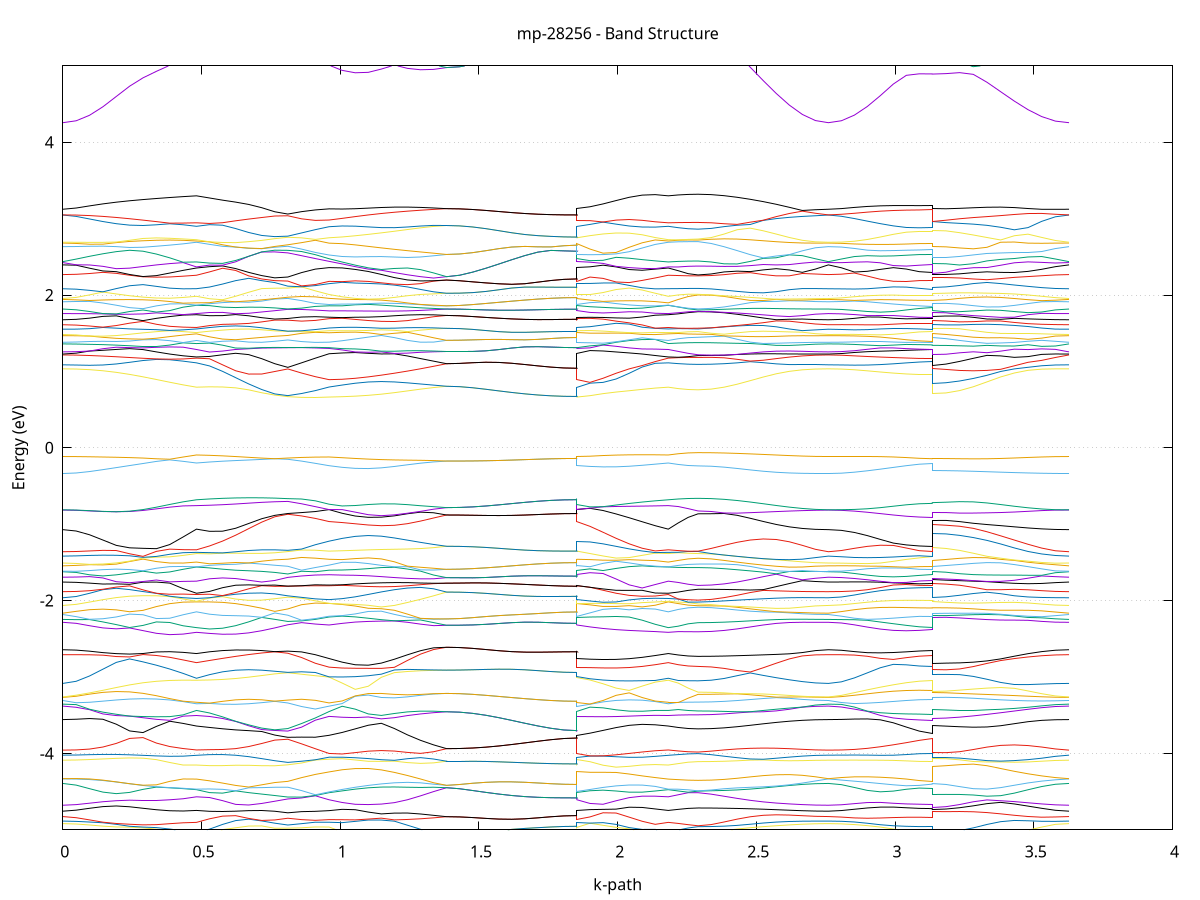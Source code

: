set title 'mp-28256 - Band Structure'
set xlabel 'k-path'
set ylabel 'Energy (eV)'
set grid y
set yrange [-5:5]
set terminal png size 800,600
set output 'mp-28256_bands_gnuplot.png'
plot '-' using 1:2 with lines notitle, '-' using 1:2 with lines notitle, '-' using 1:2 with lines notitle, '-' using 1:2 with lines notitle, '-' using 1:2 with lines notitle, '-' using 1:2 with lines notitle, '-' using 1:2 with lines notitle, '-' using 1:2 with lines notitle, '-' using 1:2 with lines notitle, '-' using 1:2 with lines notitle, '-' using 1:2 with lines notitle, '-' using 1:2 with lines notitle, '-' using 1:2 with lines notitle, '-' using 1:2 with lines notitle, '-' using 1:2 with lines notitle, '-' using 1:2 with lines notitle, '-' using 1:2 with lines notitle, '-' using 1:2 with lines notitle, '-' using 1:2 with lines notitle, '-' using 1:2 with lines notitle, '-' using 1:2 with lines notitle, '-' using 1:2 with lines notitle, '-' using 1:2 with lines notitle, '-' using 1:2 with lines notitle, '-' using 1:2 with lines notitle, '-' using 1:2 with lines notitle, '-' using 1:2 with lines notitle, '-' using 1:2 with lines notitle, '-' using 1:2 with lines notitle, '-' using 1:2 with lines notitle, '-' using 1:2 with lines notitle, '-' using 1:2 with lines notitle, '-' using 1:2 with lines notitle, '-' using 1:2 with lines notitle, '-' using 1:2 with lines notitle, '-' using 1:2 with lines notitle, '-' using 1:2 with lines notitle, '-' using 1:2 with lines notitle, '-' using 1:2 with lines notitle, '-' using 1:2 with lines notitle, '-' using 1:2 with lines notitle, '-' using 1:2 with lines notitle, '-' using 1:2 with lines notitle, '-' using 1:2 with lines notitle, '-' using 1:2 with lines notitle, '-' using 1:2 with lines notitle, '-' using 1:2 with lines notitle, '-' using 1:2 with lines notitle, '-' using 1:2 with lines notitle, '-' using 1:2 with lines notitle, '-' using 1:2 with lines notitle, '-' using 1:2 with lines notitle, '-' using 1:2 with lines notitle, '-' using 1:2 with lines notitle, '-' using 1:2 with lines notitle, '-' using 1:2 with lines notitle, '-' using 1:2 with lines notitle, '-' using 1:2 with lines notitle, '-' using 1:2 with lines notitle, '-' using 1:2 with lines notitle, '-' using 1:2 with lines notitle, '-' using 1:2 with lines notitle, '-' using 1:2 with lines notitle, '-' using 1:2 with lines notitle, '-' using 1:2 with lines notitle, '-' using 1:2 with lines notitle, '-' using 1:2 with lines notitle, '-' using 1:2 with lines notitle, '-' using 1:2 with lines notitle, '-' using 1:2 with lines notitle, '-' using 1:2 with lines notitle, '-' using 1:2 with lines notitle, '-' using 1:2 with lines notitle, '-' using 1:2 with lines notitle, '-' using 1:2 with lines notitle, '-' using 1:2 with lines notitle, '-' using 1:2 with lines notitle, '-' using 1:2 with lines notitle, '-' using 1:2 with lines notitle, '-' using 1:2 with lines notitle, '-' using 1:2 with lines notitle, '-' using 1:2 with lines notitle, '-' using 1:2 with lines notitle, '-' using 1:2 with lines notitle, '-' using 1:2 with lines notitle, '-' using 1:2 with lines notitle, '-' using 1:2 with lines notitle, '-' using 1:2 with lines notitle, '-' using 1:2 with lines notitle, '-' using 1:2 with lines notitle, '-' using 1:2 with lines notitle, '-' using 1:2 with lines notitle, '-' using 1:2 with lines notitle, '-' using 1:2 with lines notitle, '-' using 1:2 with lines notitle, '-' using 1:2 with lines notitle, '-' using 1:2 with lines notitle, '-' using 1:2 with lines notitle, '-' using 1:2 with lines notitle, '-' using 1:2 with lines notitle, '-' using 1:2 with lines notitle, '-' using 1:2 with lines notitle, '-' using 1:2 with lines notitle, '-' using 1:2 with lines notitle, '-' using 1:2 with lines notitle, '-' using 1:2 with lines notitle, '-' using 1:2 with lines notitle, '-' using 1:2 with lines notitle, '-' using 1:2 with lines notitle, '-' using 1:2 with lines notitle, '-' using 1:2 with lines notitle, '-' using 1:2 with lines notitle, '-' using 1:2 with lines notitle, '-' using 1:2 with lines notitle, '-' using 1:2 with lines notitle, '-' using 1:2 with lines notitle, '-' using 1:2 with lines notitle, '-' using 1:2 with lines notitle, '-' using 1:2 with lines notitle, '-' using 1:2 with lines notitle, '-' using 1:2 with lines notitle, '-' using 1:2 with lines notitle, '-' using 1:2 with lines notitle, '-' using 1:2 with lines notitle, '-' using 1:2 with lines notitle, '-' using 1:2 with lines notitle, '-' using 1:2 with lines notitle, '-' using 1:2 with lines notitle, '-' using 1:2 with lines notitle, '-' using 1:2 with lines notitle, '-' using 1:2 with lines notitle, '-' using 1:2 with lines notitle, '-' using 1:2 with lines notitle, '-' using 1:2 with lines notitle, '-' using 1:2 with lines notitle, '-' using 1:2 with lines notitle, '-' using 1:2 with lines notitle, '-' using 1:2 with lines notitle, '-' using 1:2 with lines notitle, '-' using 1:2 with lines notitle, '-' using 1:2 with lines notitle, '-' using 1:2 with lines notitle, '-' using 1:2 with lines notitle, '-' using 1:2 with lines notitle
0.000000 -38.284621
0.048184 -38.284621
0.096368 -38.284621
0.144552 -38.284621
0.192737 -38.284621
0.240921 -38.284621
0.289105 -38.284521
0.337289 -38.284621
0.385473 -38.284621
0.433657 -38.284621
0.481841 -38.284621
0.481841 -38.284621
0.528889 -38.284621
0.575936 -38.284621
0.622984 -38.284621
0.670031 -38.284621
0.717079 -38.284521
0.764126 -38.284521
0.811174 -38.284621
0.811174 -38.284621
0.860738 -38.284621
0.910301 -38.284621
0.959865 -38.284621
0.959865 -38.284621
1.006937 -38.284621
1.054009 -38.284621
1.101081 -38.284621
1.148153 -38.284621
1.195225 -38.284621
1.242297 -38.284621
1.289369 -38.284621
1.336441 -38.284521
1.383513 -38.284521
1.383513 -38.284521
1.430486 -38.284521
1.477459 -38.284521
1.524432 -38.284521
1.571405 -38.284521
1.618378 -38.284521
1.665351 -38.284521
1.712324 -38.284521
1.759297 -38.284521
1.806270 -38.284521
1.853243 -38.284521
1.853243 -38.284521
1.853243 -38.284621
1.853243 -38.284621
1.900290 -38.284621
1.947338 -38.284621
1.994385 -38.284621
2.041433 -38.284621
2.088480 -38.284621
2.135528 -38.284621
2.182575 -38.284621
2.182575 -38.284621
2.218360 -38.284621
2.254145 -38.284621
2.289929 -38.284621
2.289929 -38.284621
2.336902 -38.284621
2.383875 -38.284621
2.430848 -38.284621
2.477821 -38.284621
2.524794 -38.284621
2.571767 -38.284621
2.618740 -38.284621
2.665713 -38.284621
2.712686 -38.284621
2.759659 -38.284621
2.759659 -38.284621
2.806456 -38.284621
2.853253 -38.284621
2.900050 -38.284621
2.946847 -38.284621
2.993644 -38.284621
3.040441 -38.284621
3.087238 -38.284621
3.134035 -38.284521
3.134035 -38.284621
3.183339 -38.284621
3.232643 -38.284621
3.281948 -38.284621
3.331252 -38.284621
3.380556 -38.284621
3.429860 -38.284621
3.479164 -38.284621
3.528468 -38.284621
3.577772 -38.284621
3.627076 -38.284621
e
0.000000 -38.284421
0.048184 -38.284421
0.096368 -38.284521
0.144552 -38.284521
0.192737 -38.284521
0.240921 -38.284521
0.289105 -38.284521
0.337289 -38.284521
0.385473 -38.284521
0.433657 -38.284521
0.481841 -38.284521
0.481841 -38.284521
0.528889 -38.284521
0.575936 -38.284521
0.622984 -38.284521
0.670031 -38.284521
0.717079 -38.284521
0.764126 -38.284521
0.811174 -38.284521
0.811174 -38.284521
0.860738 -38.284521
0.910301 -38.284521
0.959865 -38.284521
0.959865 -38.284521
1.006937 -38.284421
1.054009 -38.284421
1.101081 -38.284421
1.148153 -38.284521
1.195225 -38.284521
1.242297 -38.284521
1.289369 -38.284521
1.336441 -38.284521
1.383513 -38.284521
1.383513 -38.284521
1.430486 -38.284521
1.477459 -38.284521
1.524432 -38.284521
1.571405 -38.284521
1.618378 -38.284521
1.665351 -38.284521
1.712324 -38.284521
1.759297 -38.284521
1.806270 -38.284521
1.853243 -38.284521
1.853243 -38.284521
1.853243 -38.284521
1.853243 -38.284521
1.900290 -38.284421
1.947338 -38.284421
1.994385 -38.284421
2.041433 -38.284421
2.088480 -38.284521
2.135528 -38.284521
2.182575 -38.284521
2.182575 -38.284521
2.218360 -38.284521
2.254145 -38.284421
2.289929 -38.284421
2.289929 -38.284421
2.336902 -38.284421
2.383875 -38.284421
2.430848 -38.284421
2.477821 -38.284421
2.524794 -38.284421
2.571767 -38.284421
2.618740 -38.284421
2.665713 -38.284421
2.712686 -38.284421
2.759659 -38.284421
2.759659 -38.284421
2.806456 -38.284421
2.853253 -38.284521
2.900050 -38.284521
2.946847 -38.284521
2.993644 -38.284521
3.040441 -38.284521
3.087238 -38.284521
3.134035 -38.284521
3.134035 -38.284421
3.183339 -38.284421
3.232643 -38.284421
3.281948 -38.284421
3.331252 -38.284421
3.380556 -38.284421
3.429860 -38.284421
3.479164 -38.284421
3.528468 -38.284421
3.577772 -38.284421
3.627076 -38.284421
e
0.000000 -38.265321
0.048184 -38.265321
0.096368 -38.265321
0.144552 -38.265321
0.192737 -38.265321
0.240921 -38.265221
0.289105 -38.265221
0.337289 -38.265221
0.385473 -38.265221
0.433657 -38.265321
0.481841 -38.265321
0.481841 -38.265321
0.528889 -38.265321
0.575936 -38.265321
0.622984 -38.265221
0.670031 -38.265221
0.717079 -38.265221
0.764126 -38.265221
0.811174 -38.265221
0.811174 -38.265221
0.860738 -38.265221
0.910301 -38.265321
0.959865 -38.265321
0.959865 -38.265321
1.006937 -38.265321
1.054009 -38.265321
1.101081 -38.265321
1.148153 -38.265321
1.195225 -38.265321
1.242297 -38.265321
1.289369 -38.265221
1.336441 -38.265221
1.383513 -38.265221
1.383513 -38.265221
1.430486 -38.265221
1.477459 -38.265221
1.524432 -38.265221
1.571405 -38.265221
1.618378 -38.265221
1.665351 -38.265221
1.712324 -38.265221
1.759297 -38.265221
1.806270 -38.265221
1.853243 -38.265221
1.853243 -38.265221
1.853243 -38.265221
1.853243 -38.265321
1.900290 -38.265321
1.947338 -38.265321
1.994385 -38.265321
2.041433 -38.265321
2.088480 -38.265321
2.135528 -38.265321
2.182575 -38.265321
2.182575 -38.265321
2.218360 -38.265321
2.254145 -38.265321
2.289929 -38.265321
2.289929 -38.265321
2.336902 -38.265321
2.383875 -38.265321
2.430848 -38.265321
2.477821 -38.265321
2.524794 -38.265321
2.571767 -38.265321
2.618740 -38.265321
2.665713 -38.265321
2.712686 -38.265321
2.759659 -38.265321
2.759659 -38.265321
2.806456 -38.265321
2.853253 -38.265321
2.900050 -38.265321
2.946847 -38.265321
2.993644 -38.265321
3.040441 -38.265221
3.087238 -38.265221
3.134035 -38.265221
3.134035 -38.265321
3.183339 -38.265321
3.232643 -38.265321
3.281948 -38.265321
3.331252 -38.265321
3.380556 -38.265321
3.429860 -38.265321
3.479164 -38.265321
3.528468 -38.265321
3.577772 -38.265321
3.627076 -38.265321
e
0.000000 -38.265021
0.048184 -38.265021
0.096368 -38.265021
0.144552 -38.265021
0.192737 -38.265121
0.240921 -38.265121
0.289105 -38.265121
0.337289 -38.265121
0.385473 -38.265121
0.433657 -38.265121
0.481841 -38.265021
0.481841 -38.265021
0.528889 -38.265121
0.575936 -38.265121
0.622984 -38.265121
0.670031 -38.265121
0.717079 -38.265121
0.764126 -38.265221
0.811174 -38.265121
0.811174 -38.265121
0.860738 -38.265121
0.910301 -38.265021
0.959865 -38.265021
0.959865 -38.265021
1.006937 -38.265021
1.054009 -38.265021
1.101081 -38.265021
1.148153 -38.265021
1.195225 -38.265021
1.242297 -38.265121
1.289369 -38.265121
1.336441 -38.265121
1.383513 -38.265221
1.383513 -38.265221
1.430486 -38.265221
1.477459 -38.265221
1.524432 -38.265221
1.571405 -38.265221
1.618378 -38.265221
1.665351 -38.265221
1.712324 -38.265221
1.759297 -38.265221
1.806270 -38.265221
1.853243 -38.265221
1.853243 -38.265221
1.853243 -38.265121
1.853243 -38.265021
1.900290 -38.265021
1.947338 -38.265021
1.994385 -38.265021
2.041433 -38.265021
2.088480 -38.265021
2.135528 -38.265021
2.182575 -38.265021
2.182575 -38.265021
2.218360 -38.265021
2.254145 -38.265021
2.289929 -38.265021
2.289929 -38.265021
2.336902 -38.265021
2.383875 -38.265021
2.430848 -38.265021
2.477821 -38.265021
2.524794 -38.265021
2.571767 -38.265021
2.618740 -38.265021
2.665713 -38.265021
2.712686 -38.265021
2.759659 -38.265021
2.759659 -38.265021
2.806456 -38.265021
2.853253 -38.265021
2.900050 -38.265021
2.946847 -38.265121
2.993644 -38.265121
3.040441 -38.265121
3.087238 -38.265121
3.134035 -38.265221
3.134035 -38.265021
3.183339 -38.265021
3.232643 -38.265021
3.281948 -38.265021
3.331252 -38.265021
3.380556 -38.265021
3.429860 -38.265021
3.479164 -38.265021
3.528468 -38.265021
3.577772 -38.265021
3.627076 -38.265021
e
0.000000 -38.181121
0.048184 -38.181121
0.096368 -38.181021
0.144552 -38.181021
0.192737 -38.180921
0.240921 -38.180821
0.289105 -38.180721
0.337289 -38.180821
0.385473 -38.180921
0.433657 -38.180921
0.481841 -38.181021
0.481841 -38.181021
0.528889 -38.181021
0.575936 -38.180921
0.622984 -38.180921
0.670031 -38.180821
0.717079 -38.180821
0.764126 -38.180721
0.811174 -38.180821
0.811174 -38.180821
0.860738 -38.180921
0.910301 -38.181021
0.959865 -38.181021
0.959865 -38.181021
1.006937 -38.181121
1.054009 -38.181121
1.101081 -38.181121
1.148153 -38.181021
1.195225 -38.181021
1.242297 -38.180921
1.289369 -38.180921
1.336441 -38.180821
1.383513 -38.180721
1.383513 -38.180721
1.430486 -38.180721
1.477459 -38.180721
1.524432 -38.180721
1.571405 -38.180721
1.618378 -38.180721
1.665351 -38.180721
1.712324 -38.180721
1.759297 -38.180721
1.806270 -38.180721
1.853243 -38.180721
1.853243 -38.180721
1.853243 -38.180821
1.853243 -38.181021
1.900290 -38.181021
1.947338 -38.181121
1.994385 -38.181121
2.041433 -38.181121
2.088480 -38.181021
2.135528 -38.181021
2.182575 -38.181021
2.182575 -38.181021
2.218360 -38.181021
2.254145 -38.181121
2.289929 -38.181121
2.289929 -38.181121
2.336902 -38.181121
2.383875 -38.181121
2.430848 -38.181121
2.477821 -38.181121
2.524794 -38.181121
2.571767 -38.181121
2.618740 -38.181121
2.665713 -38.181121
2.712686 -38.181121
2.759659 -38.181121
2.759659 -38.181121
2.806456 -38.181121
2.853253 -38.181021
2.900050 -38.181021
2.946847 -38.181021
2.993644 -38.180921
3.040441 -38.180821
3.087238 -38.180821
3.134035 -38.180721
3.134035 -38.181121
3.183339 -38.181121
3.232643 -38.181121
3.281948 -38.181121
3.331252 -38.181121
3.380556 -38.181121
3.429860 -38.181121
3.479164 -38.181121
3.528468 -38.181121
3.577772 -38.181121
3.627076 -38.181121
e
0.000000 -38.180321
0.048184 -38.180421
0.096368 -38.180421
0.144552 -38.180421
0.192737 -38.180521
0.240921 -38.180621
0.289105 -38.180721
0.337289 -38.180721
0.385473 -38.180621
0.433657 -38.180521
0.481841 -38.180421
0.481841 -38.180421
0.528889 -38.180521
0.575936 -38.180521
0.622984 -38.180621
0.670031 -38.180621
0.717079 -38.180721
0.764126 -38.180721
0.811174 -38.180621
0.811174 -38.180621
0.860738 -38.180521
0.910301 -38.180421
0.959865 -38.180421
0.959865 -38.180421
1.006937 -38.180421
1.054009 -38.180321
1.101081 -38.180421
1.148153 -38.180421
1.195225 -38.180421
1.242297 -38.180521
1.289369 -38.180621
1.336441 -38.180621
1.383513 -38.180721
1.383513 -38.180721
1.430486 -38.180721
1.477459 -38.180721
1.524432 -38.180721
1.571405 -38.180721
1.618378 -38.180721
1.665351 -38.180721
1.712324 -38.180721
1.759297 -38.180721
1.806270 -38.180721
1.853243 -38.180721
1.853243 -38.180721
1.853243 -38.180621
1.853243 -38.180421
1.900290 -38.180421
1.947338 -38.180321
1.994385 -38.180321
2.041433 -38.180421
2.088480 -38.180421
2.135528 -38.180421
2.182575 -38.180421
2.182575 -38.180421
2.218360 -38.180421
2.254145 -38.180421
2.289929 -38.180321
2.289929 -38.180321
2.336902 -38.180321
2.383875 -38.180321
2.430848 -38.180321
2.477821 -38.180321
2.524794 -38.180321
2.571767 -38.180321
2.618740 -38.180321
2.665713 -38.180321
2.712686 -38.180321
2.759659 -38.180321
2.759659 -38.180321
2.806456 -38.180321
2.853253 -38.180421
2.900050 -38.180421
2.946847 -38.180521
2.993644 -38.180521
3.040441 -38.180621
3.087238 -38.180621
3.134035 -38.180721
3.134035 -38.180321
3.183339 -38.180321
3.232643 -38.180321
3.281948 -38.180321
3.331252 -38.180321
3.380556 -38.180321
3.429860 -38.180321
3.479164 -38.180321
3.528468 -38.180321
3.577772 -38.180321
3.627076 -38.180321
e
0.000000 -38.161021
0.048184 -38.160821
0.096368 -38.160521
0.144552 -38.160021
0.192737 -38.159321
0.240921 -38.158521
0.289105 -38.157821
0.337289 -38.158021
0.385473 -38.158821
0.433657 -38.159521
0.481841 -38.160221
0.481841 -38.160221
0.528889 -38.159821
0.575936 -38.159321
0.622984 -38.158921
0.670031 -38.158421
0.717079 -38.157921
0.764126 -38.157721
0.811174 -38.158121
0.811174 -38.158121
0.860738 -38.159121
0.910301 -38.159921
0.959865 -38.160621
0.959865 -38.160621
1.006937 -38.160921
1.054009 -38.161021
1.101081 -38.160921
1.148153 -38.160621
1.195225 -38.160121
1.242297 -38.159521
1.289369 -38.158921
1.336441 -38.158221
1.383513 -38.157621
1.383513 -38.157621
1.430486 -38.157621
1.477459 -38.157621
1.524432 -38.157621
1.571405 -38.157621
1.618378 -38.157621
1.665351 -38.157621
1.712324 -38.157621
1.759297 -38.157621
1.806270 -38.157621
1.853243 -38.157621
1.853243 -38.157621
1.853243 -38.158121
1.853243 -38.160621
1.900290 -38.160821
1.947338 -38.160921
1.994385 -38.161021
2.041433 -38.160921
2.088480 -38.160721
2.135528 -38.160521
2.182575 -38.160221
2.182575 -38.160221
2.218360 -38.160621
2.254145 -38.160921
2.289929 -38.161021
2.289929 -38.161021
2.336902 -38.161021
2.383875 -38.161021
2.430848 -38.161021
2.477821 -38.161021
2.524794 -38.161021
2.571767 -38.161021
2.618740 -38.161021
2.665713 -38.161021
2.712686 -38.161021
2.759659 -38.161021
2.759659 -38.161021
2.806456 -38.160921
2.853253 -38.160721
2.900050 -38.160321
2.946847 -38.159921
2.993644 -38.159321
3.040441 -38.158721
3.087238 -38.158121
3.134035 -38.157621
3.134035 -38.161021
3.183339 -38.161021
3.232643 -38.161021
3.281948 -38.161021
3.331252 -38.161021
3.380556 -38.161021
3.429860 -38.161021
3.479164 -38.161021
3.528468 -38.161021
3.577772 -38.161021
3.627076 -38.161021
e
0.000000 -38.155421
0.048184 -38.155521
0.096368 -38.155621
0.144552 -38.155921
0.192737 -38.156221
0.240921 -38.156721
0.289105 -38.157321
0.337289 -38.157121
0.385473 -38.156621
0.433657 -38.156121
0.481841 -38.155821
0.481841 -38.155821
0.528889 -38.156021
0.575936 -38.156221
0.622984 -38.156521
0.670031 -38.156821
0.717079 -38.157221
0.764126 -38.157521
0.811174 -38.157121
0.811174 -38.157121
0.860738 -38.156421
0.910301 -38.155921
0.959865 -38.155621
0.959865 -38.155621
1.006937 -38.155421
1.054009 -38.155421
1.101081 -38.155521
1.148153 -38.155621
1.195225 -38.155821
1.242297 -38.156121
1.289369 -38.156521
1.336441 -38.157021
1.383513 -38.157621
1.383513 -38.157621
1.430486 -38.157621
1.477459 -38.157621
1.524432 -38.157621
1.571405 -38.157621
1.618378 -38.157621
1.665351 -38.157621
1.712324 -38.157621
1.759297 -38.157621
1.806270 -38.157621
1.853243 -38.157621
1.853243 -38.157621
1.853243 -38.157121
1.853243 -38.155621
1.900290 -38.155521
1.947338 -38.155421
1.994385 -38.155421
2.041433 -38.155421
2.088480 -38.155521
2.135528 -38.155621
2.182575 -38.155821
2.182575 -38.155821
2.218360 -38.155621
2.254145 -38.155521
2.289929 -38.155421
2.289929 -38.155421
2.336902 -38.155421
2.383875 -38.155421
2.430848 -38.155421
2.477821 -38.155421
2.524794 -38.155421
2.571767 -38.155421
2.618740 -38.155421
2.665713 -38.155421
2.712686 -38.155421
2.759659 -38.155421
2.759659 -38.155421
2.806456 -38.155421
2.853253 -38.155521
2.900050 -38.155721
2.946847 -38.155921
2.993644 -38.156221
3.040441 -38.156621
3.087238 -38.157021
3.134035 -38.157621
3.134035 -38.155421
3.183339 -38.155421
3.232643 -38.155421
3.281948 -38.155421
3.331252 -38.155421
3.380556 -38.155421
3.429860 -38.155421
3.479164 -38.155421
3.528468 -38.155421
3.577772 -38.155421
3.627076 -38.155421
e
0.000000 -38.150721
0.048184 -38.150721
0.096368 -38.150521
0.144552 -38.150321
0.192737 -38.149921
0.240921 -38.149321
0.289105 -38.148721
0.337289 -38.148921
0.385473 -38.149521
0.433657 -38.150021
0.481841 -38.150421
0.481841 -38.150421
0.528889 -38.150221
0.575936 -38.149921
0.622984 -38.149621
0.670031 -38.149221
0.717079 -38.148821
0.764126 -38.148521
0.811174 -38.149021
0.811174 -38.149021
0.860738 -38.149721
0.910301 -38.150321
0.959865 -38.150621
0.959865 -38.150621
1.006937 -38.150721
1.054009 -38.150821
1.101081 -38.150721
1.148153 -38.150621
1.195225 -38.150421
1.242297 -38.150021
1.289369 -38.149621
1.336441 -38.149121
1.383513 -38.148421
1.383513 -38.148421
1.430486 -38.148421
1.477459 -38.148421
1.524432 -38.148421
1.571405 -38.148421
1.618378 -38.148421
1.665351 -38.148421
1.712324 -38.148421
1.759297 -38.148421
1.806270 -38.148421
1.853243 -38.148421
1.853243 -38.148421
1.853243 -38.149021
1.853243 -38.150621
1.900290 -38.150721
1.947338 -38.150721
1.994385 -38.150821
2.041433 -38.150721
2.088480 -38.150721
2.135528 -38.150521
2.182575 -38.150421
2.182575 -38.150421
2.218360 -38.150621
2.254145 -38.150721
2.289929 -38.150821
2.289929 -38.150821
2.336902 -38.150821
2.383875 -38.150821
2.430848 -38.150821
2.477821 -38.150821
2.524794 -38.150821
2.571767 -38.150821
2.618740 -38.150821
2.665713 -38.150821
2.712686 -38.150721
2.759659 -38.150721
2.759659 -38.150721
2.806456 -38.150721
2.853253 -38.150621
2.900050 -38.150521
2.946847 -38.150221
2.993644 -38.149921
3.040441 -38.149521
3.087238 -38.149021
3.134035 -38.148421
3.134035 -38.150821
3.183339 -38.150821
3.232643 -38.150821
3.281948 -38.150821
3.331252 -38.150821
3.380556 -38.150821
3.429860 -38.150821
3.479164 -38.150821
3.528468 -38.150721
3.577772 -38.150721
3.627076 -38.150721
e
0.000000 -38.144621
0.048184 -38.144721
0.096368 -38.145121
0.144552 -38.145721
0.192737 -38.146521
0.240921 -38.147321
0.289105 -38.148221
0.337289 -38.147921
0.385473 -38.147121
0.433657 -38.146221
0.481841 -38.145521
0.481841 -38.145521
0.528889 -38.145921
0.575936 -38.146421
0.622984 -38.147021
0.670031 -38.147521
0.717079 -38.148021
0.764126 -38.148321
0.811174 -38.147821
0.811174 -38.147821
0.860738 -38.146821
0.910301 -38.145821
0.959865 -38.145021
0.959865 -38.145021
1.006937 -38.144721
1.054009 -38.144621
1.101081 -38.144721
1.148153 -38.145021
1.195225 -38.145521
1.242297 -38.146221
1.289369 -38.146921
1.336441 -38.147721
1.383513 -38.148421
1.383513 -38.148421
1.430486 -38.148421
1.477459 -38.148421
1.524432 -38.148421
1.571405 -38.148421
1.618378 -38.148421
1.665351 -38.148421
1.712324 -38.148421
1.759297 -38.148421
1.806270 -38.148421
1.853243 -38.148421
1.853243 -38.148421
1.853243 -38.147821
1.853243 -38.145021
1.900290 -38.144721
1.947338 -38.144621
1.994385 -38.144621
2.041433 -38.144621
2.088480 -38.144821
2.135528 -38.145121
2.182575 -38.145521
2.182575 -38.145521
2.218360 -38.145021
2.254145 -38.144721
2.289929 -38.144621
2.289929 -38.144621
2.336902 -38.144621
2.383875 -38.144621
2.430848 -38.144621
2.477821 -38.144621
2.524794 -38.144621
2.571767 -38.144621
2.618740 -38.144621
2.665713 -38.144621
2.712686 -38.144621
2.759659 -38.144621
2.759659 -38.144621
2.806456 -38.144621
2.853253 -38.144921
2.900050 -38.145321
2.946847 -38.145821
2.993644 -38.146521
3.040441 -38.147121
3.087238 -38.147821
3.134035 -38.148421
3.134035 -38.144621
3.183339 -38.144621
3.232643 -38.144621
3.281948 -38.144621
3.331252 -38.144621
3.380556 -38.144621
3.429860 -38.144621
3.479164 -38.144621
3.528468 -38.144621
3.577772 -38.144621
3.627076 -38.144621
e
0.000000 -37.982021
0.048184 -37.981821
0.096368 -37.981321
0.144552 -37.980521
0.192737 -37.979421
0.240921 -37.978221
0.289105 -37.976821
0.337289 -37.977321
0.385473 -37.978621
0.433657 -37.979821
0.481841 -37.980821
0.481841 -37.980821
0.528889 -37.980221
0.575936 -37.979521
0.622984 -37.978721
0.670031 -37.977921
0.717079 -37.977121
0.764126 -37.976621
0.811174 -37.977421
0.811174 -37.977421
0.860738 -37.979021
0.910301 -37.980421
0.959865 -37.981421
0.959865 -37.981421
1.006937 -37.981821
1.054009 -37.982021
1.101081 -37.981821
1.148153 -37.981421
1.195225 -37.980721
1.242297 -37.979821
1.289369 -37.978721
1.336441 -37.977621
1.383513 -37.976421
1.383513 -37.976421
1.430486 -37.976421
1.477459 -37.976421
1.524432 -37.976421
1.571405 -37.976421
1.618378 -37.976421
1.665351 -37.976421
1.712324 -37.976421
1.759297 -37.976421
1.806270 -37.976421
1.853243 -37.976421
1.853243 -37.976421
1.853243 -37.977421
1.853243 -37.981421
1.900290 -37.981721
1.947338 -37.981921
1.994385 -37.982021
2.041433 -37.981921
2.088480 -37.981621
2.135528 -37.981321
2.182575 -37.980821
2.182575 -37.980821
2.218360 -37.981421
2.254145 -37.981821
2.289929 -37.982021
2.289929 -37.982021
2.336902 -37.982021
2.383875 -37.982021
2.430848 -37.982021
2.477821 -37.982021
2.524794 -37.982021
2.571767 -37.982021
2.618740 -37.982021
2.665713 -37.982021
2.712686 -37.982021
2.759659 -37.982021
2.759659 -37.982021
2.806456 -37.981821
2.853253 -37.981521
2.900050 -37.981021
2.946847 -37.980321
2.993644 -37.979421
3.040441 -37.978521
3.087238 -37.977421
3.134035 -37.976421
3.134035 -37.982021
3.183339 -37.982021
3.232643 -37.982021
3.281948 -37.982021
3.331252 -37.982021
3.380556 -37.982021
3.429860 -37.982021
3.479164 -37.982021
3.528468 -37.982021
3.577772 -37.982021
3.627076 -37.982021
e
0.000000 -37.971121
0.048184 -37.971321
0.096368 -37.971821
0.144552 -37.972521
0.192737 -37.973521
0.240921 -37.974621
0.289105 -37.975921
0.337289 -37.975521
0.385473 -37.974221
0.433657 -37.973121
0.481841 -37.972221
0.481841 -37.972221
0.528889 -37.972821
0.575936 -37.973421
0.622984 -37.974121
0.670031 -37.974921
0.717079 -37.975721
0.764126 -37.976221
0.811174 -37.975421
0.811174 -37.975421
0.860738 -37.973821
0.910301 -37.972521
0.959865 -37.971621
0.959865 -37.971621
1.006937 -37.971321
1.054009 -37.971121
1.101081 -37.971321
1.148153 -37.971721
1.195225 -37.972321
1.242297 -37.973121
1.289369 -37.974121
1.336441 -37.975221
1.383513 -37.976421
1.383513 -37.976421
1.430486 -37.976421
1.477459 -37.976421
1.524432 -37.976421
1.571405 -37.976421
1.618378 -37.976421
1.665351 -37.976421
1.712324 -37.976421
1.759297 -37.976421
1.806270 -37.976421
1.853243 -37.976421
1.853243 -37.976421
1.853243 -37.975421
1.853243 -37.971621
1.900290 -37.971321
1.947338 -37.971221
1.994385 -37.971121
2.041433 -37.971221
2.088480 -37.971421
2.135528 -37.971821
2.182575 -37.972221
2.182575 -37.972221
2.218360 -37.971621
2.254145 -37.971321
2.289929 -37.971121
2.289929 -37.971121
2.336902 -37.971121
2.383875 -37.971121
2.430848 -37.971121
2.477821 -37.971121
2.524794 -37.971121
2.571767 -37.971121
2.618740 -37.971121
2.665713 -37.971121
2.712686 -37.971121
2.759659 -37.971121
2.759659 -37.971121
2.806456 -37.971221
2.853253 -37.971521
2.900050 -37.972021
2.946847 -37.972621
2.993644 -37.973421
3.040441 -37.974321
3.087238 -37.975321
3.134035 -37.976421
3.134035 -37.971121
3.183339 -37.971121
3.232643 -37.971121
3.281948 -37.971121
3.331252 -37.971121
3.380556 -37.971121
3.429860 -37.971121
3.479164 -37.971121
3.528468 -37.971121
3.577772 -37.971121
3.627076 -37.971121
e
0.000000 -15.561521
0.048184 -15.558121
0.096368 -15.547821
0.144552 -15.530821
0.192737 -15.507421
0.240921 -15.477921
0.289105 -15.442921
0.337289 -15.402821
0.385473 -15.431321
0.433657 -15.455721
0.481841 -15.474321
0.481841 -15.474321
0.528889 -15.464021
0.575936 -15.449821
0.622984 -15.432121
0.670031 -15.411321
0.717079 -15.388221
0.764126 -15.363521
0.811174 -15.382421
0.811174 -15.382421
0.860738 -15.414421
0.910301 -15.438721
0.959865 -15.454821
0.959865 -15.454821
1.006937 -15.459621
1.054009 -15.461221
1.101081 -15.459921
1.148153 -15.455721
1.195225 -15.448821
1.242297 -15.438921
1.289369 -15.426121
1.336441 -15.410021
1.383513 -15.390621
1.383513 -15.390621
1.430486 -15.389921
1.477459 -15.387921
1.524432 -15.384721
1.571405 -15.380721
1.618378 -15.376121
1.665351 -15.371621
1.712324 -15.367421
1.759297 -15.364121
1.806270 -15.361921
1.853243 -15.361221
1.853243 -15.361221
1.853243 -15.382421
1.853243 -15.454821
1.900290 -15.463421
1.947338 -15.471421
1.994385 -15.477821
2.041433 -15.481921
2.088480 -15.483021
2.135528 -15.480621
2.182575 -15.474321
2.182575 -15.474321
2.218360 -15.485421
2.254145 -15.492121
2.289929 -15.494321
2.289929 -15.494321
2.336902 -15.496221
2.383875 -15.501721
2.430848 -15.509921
2.477821 -15.519821
2.524794 -15.530321
2.571767 -15.540421
2.618740 -15.549121
2.665713 -15.555821
2.712686 -15.560121
2.759659 -15.561521
2.759659 -15.561521
2.806456 -15.558921
2.853253 -15.551121
2.900050 -15.538221
2.946847 -15.520521
2.993644 -15.498421
3.040441 -15.472621
3.087238 -15.444321
3.134035 -15.424321
3.134035 -15.466321
3.183339 -15.469021
3.232643 -15.476721
3.281948 -15.488321
3.331252 -15.502321
3.380556 -15.517221
3.429860 -15.531521
3.479164 -15.543921
3.528468 -15.553521
3.577772 -15.559521
3.627076 -15.561521
e
0.000000 -15.130121
0.048184 -15.151821
0.096368 -15.193921
0.144552 -15.239621
0.192737 -15.284721
0.240921 -15.327421
0.289105 -15.366521
0.337289 -15.401421
0.385473 -15.358521
0.433657 -15.310621
0.481841 -15.260221
0.481841 -15.260221
0.528889 -15.278121
0.575936 -15.294821
0.622984 -15.311021
0.670031 -15.327521
0.717079 -15.344821
0.764126 -15.363121
0.811174 -15.338021
0.811174 -15.338021
0.860738 -15.291221
0.910301 -15.240121
0.959865 -15.188721
0.959865 -15.188721
1.006937 -15.164521
1.054009 -15.172821
1.101081 -15.205121
1.148153 -15.242021
1.195225 -15.277821
1.242297 -15.311121
1.289369 -15.341121
1.336441 -15.367621
1.383513 -15.390621
1.383513 -15.390621
1.430486 -15.389921
1.477459 -15.387921
1.524432 -15.384721
1.571405 -15.380721
1.618378 -15.376121
1.665351 -15.371621
1.712324 -15.367421
1.759297 -15.364121
1.806270 -15.361921
1.853243 -15.361221
1.853243 -15.361221
1.853243 -15.338021
1.853243 -15.188721
1.900290 -15.166121
1.947338 -15.158721
1.994385 -15.172821
2.041433 -15.195721
2.088480 -15.219021
2.135528 -15.240621
2.182575 -15.260221
2.182575 -15.260221
2.218360 -15.218221
2.254145 -15.176921
2.289929 -15.150921
2.289929 -15.150921
2.336902 -15.150521
2.383875 -15.149121
2.430848 -15.146821
2.477821 -15.144021
2.524794 -15.140821
2.571767 -15.137621
2.618740 -15.134621
2.665713 -15.132221
2.712686 -15.130621
2.759659 -15.130121
2.759659 -15.130121
2.806456 -15.144721
2.853253 -15.176321
2.900050 -15.213521
2.946847 -15.252621
2.993644 -15.291921
3.040441 -15.330421
3.087238 -15.366321
3.134035 -15.388821
3.134035 -15.163621
3.183339 -15.162921
3.232643 -15.160821
3.281948 -15.157421
3.331252 -15.153121
3.380556 -15.148121
3.429860 -15.142821
3.479164 -15.137921
3.528468 -15.133821
3.577772 -15.131121
3.627076 -15.130121
e
0.000000 -15.029721
0.048184 -15.008121
0.096368 -14.966421
0.144552 -14.921121
0.192737 -14.877121
0.240921 -14.870321
0.289105 -14.874121
0.337289 -14.878121
0.385473 -14.886021
0.433657 -14.930021
0.481841 -14.981821
0.481841 -14.981821
0.528889 -14.956221
0.575936 -14.929521
0.622984 -14.901621
0.670031 -14.879421
0.717079 -14.874221
0.764126 -14.869021
0.811174 -14.864021
0.811174 -14.864021
0.860738 -14.912021
0.910301 -14.977021
0.959865 -15.040621
0.959865 -15.040621
1.006937 -15.070421
1.054009 -15.064821
1.101081 -15.031921
1.148153 -14.991121
1.195225 -14.947921
1.242297 -14.904421
1.289369 -14.863221
1.336441 -14.859821
1.383513 -14.857821
1.383513 -14.857821
1.430486 -14.857921
1.477459 -14.858121
1.524432 -14.858621
1.571405 -14.859121
1.618378 -14.859721
1.665351 -14.860321
1.712324 -14.860821
1.759297 -14.861321
1.806270 -14.861621
1.853243 -14.861721
1.853243 -14.861721
1.853243 -14.864021
1.853243 -15.040621
1.900290 -15.069921
1.947338 -15.083121
1.994385 -15.073321
2.041433 -15.053221
2.088480 -15.030321
2.135528 -15.006421
2.182575 -14.981821
2.182575 -14.981821
2.218360 -15.026321
2.254145 -15.069221
2.289929 -15.095621
2.289929 -15.095621
2.336902 -15.093921
2.383875 -15.088821
2.430848 -15.081021
2.477821 -15.071621
2.524794 -15.061421
2.571767 -15.051421
2.618740 -15.042621
2.665713 -15.035721
2.712686 -15.031221
2.759659 -15.029721
2.759659 -15.029721
2.806456 -15.015921
2.853253 -14.986621
2.900050 -14.953121
2.946847 -14.918921
2.993644 -14.885621
3.040441 -14.857921
3.087238 -14.856421
3.134035 -14.855821
3.134035 -15.067621
3.183339 -15.066421
3.232643 -15.063121
3.281948 -15.058021
3.331252 -15.052021
3.380556 -15.045821
3.429860 -15.040121
3.479164 -15.035521
3.528468 -15.032221
3.577772 -15.030321
3.627076 -15.029721
e
0.000000 -14.859221
0.048184 -14.859721
0.096368 -14.861221
0.144552 -14.863621
0.192737 -14.866721
0.240921 -14.844821
0.289105 -14.838021
0.337289 -14.834921
0.385473 -14.874321
0.433657 -14.882821
0.481841 -14.885221
0.481841 -14.885221
0.528889 -14.884921
0.575936 -14.883521
0.622984 -14.881021
0.670031 -14.870621
0.717079 -14.847521
0.764126 -14.854621
0.811174 -14.863121
0.811174 -14.863121
0.860738 -14.861021
0.910301 -14.860121
0.959865 -14.862021
0.959865 -14.862021
1.006937 -14.860421
1.054009 -14.862821
1.101081 -14.864421
1.148153 -14.865021
1.195225 -14.864721
1.242297 -14.863521
1.289369 -14.861821
1.336441 -14.856321
1.383513 -14.857821
1.383513 -14.857821
1.430486 -14.857921
1.477459 -14.858121
1.524432 -14.858621
1.571405 -14.859121
1.618378 -14.859721
1.665351 -14.860321
1.712324 -14.860821
1.759297 -14.861321
1.806270 -14.861621
1.853243 -14.861721
1.853243 -14.861721
1.853243 -14.863121
1.853243 -14.862021
1.900290 -14.867421
1.947338 -14.872421
1.994385 -14.876721
2.041433 -14.880321
2.088480 -14.882921
2.135528 -14.884521
2.182575 -14.885221
2.182575 -14.885221
2.218360 -14.886221
2.254145 -14.886921
2.289929 -14.887121
2.289929 -14.887121
2.336902 -14.886021
2.383875 -14.883021
2.430848 -14.878221
2.477821 -14.872321
2.524794 -14.865721
2.571767 -14.859221
2.618740 -14.853421
2.665713 -14.856221
2.712686 -14.858421
2.759659 -14.859221
2.759659 -14.859221
2.806456 -14.859121
2.853253 -14.859121
2.900050 -14.858921
2.946847 -14.858521
2.993644 -14.858021
3.040441 -14.856521
3.087238 -14.853421
3.134035 -14.853821
3.134035 -14.869121
3.183339 -14.868521
3.232643 -14.866921
3.281948 -14.864821
3.331252 -14.862821
3.380556 -14.861421
3.429860 -14.860421
3.479164 -14.859821
3.528468 -14.859421
3.577772 -14.859221
3.627076 -14.859221
e
0.000000 -14.844821
0.048184 -14.844421
0.096368 -14.843421
0.144552 -14.841621
0.192737 -14.838421
0.240921 -14.825121
0.289105 -14.791021
0.337289 -14.832621
0.385473 -14.832421
0.433657 -14.830521
0.481841 -14.829121
0.481841 -14.829121
0.528889 -14.830121
0.575936 -14.832621
0.622984 -14.836521
0.670031 -14.841521
0.717079 -14.841121
0.764126 -14.810421
0.811174 -14.839621
0.811174 -14.839621
0.860738 -14.857121
0.910301 -14.859121
0.959865 -14.857421
0.959865 -14.857421
1.006937 -14.859321
1.054009 -14.857121
1.101081 -14.855221
1.148153 -14.854021
1.195225 -14.853321
1.242297 -14.853221
1.289369 -14.852121
1.336441 -14.818921
1.383513 -14.780121
1.383513 -14.780121
1.430486 -14.780921
1.477459 -14.783221
1.524432 -14.786821
1.571405 -14.791121
1.618378 -14.795921
1.665351 -14.800621
1.712324 -14.804721
1.759297 -14.807921
1.806270 -14.809921
1.853243 -14.810621
1.853243 -14.810621
1.853243 -14.839621
1.853243 -14.857421
1.900290 -14.851121
1.947338 -14.845021
1.994385 -14.839421
2.041433 -14.834821
2.088480 -14.831521
2.135528 -14.829521
2.182575 -14.829121
2.182575 -14.829121
2.218360 -14.828421
2.254145 -14.827921
2.289929 -14.827821
2.289929 -14.827821
2.336902 -14.828521
2.383875 -14.830821
2.430848 -14.834221
2.477821 -14.838621
2.524794 -14.843421
2.571767 -14.848321
2.618740 -14.852721
2.665713 -14.848821
2.712686 -14.845821
2.759659 -14.844821
2.759659 -14.844821
2.806456 -14.845021
2.853253 -14.845521
2.900050 -14.846421
2.946847 -14.847521
2.993644 -14.848621
3.040441 -14.846021
3.087238 -14.821421
3.134035 -14.803121
3.134035 -14.850521
3.183339 -14.850721
3.232643 -14.851121
3.281948 -14.851421
3.331252 -14.851421
3.380556 -14.850821
3.429860 -14.849521
3.479164 -14.847921
3.528468 -14.846421
3.577772 -14.845221
3.627076 -14.844821
e
0.000000 -14.661421
0.048184 -14.665321
0.096368 -14.677121
0.144552 -14.696221
0.192737 -14.722021
0.240921 -14.753821
0.289105 -14.788921
0.337289 -14.752221
0.385473 -14.719121
0.433657 -14.690421
0.481841 -14.667221
0.481841 -14.667221
0.528889 -14.682621
0.575936 -14.701321
0.622984 -14.723621
0.670031 -14.749321
0.717079 -14.778121
0.764126 -14.809021
0.811174 -14.779921
0.811174 -14.779921
0.860738 -14.730121
0.910301 -14.689121
0.959865 -14.659021
0.959865 -14.659021
1.006937 -14.646821
1.054009 -14.641321
1.101081 -14.642621
1.148153 -14.650921
1.195225 -14.665721
1.242297 -14.686621
1.289369 -14.713121
1.336441 -14.744521
1.383513 -14.780121
1.383513 -14.780121
1.430486 -14.780921
1.477459 -14.783221
1.524432 -14.786821
1.571405 -14.791121
1.618378 -14.795921
1.665351 -14.800621
1.712324 -14.804721
1.759297 -14.807921
1.806270 -14.809921
1.853243 -14.810621
1.853243 -14.810621
1.853243 -14.779921
1.853243 -14.659021
1.900290 -14.647321
1.947338 -14.640821
1.994385 -14.639021
2.041433 -14.641121
2.088480 -14.646621
2.135528 -14.655321
2.182575 -14.667221
2.182575 -14.667221
2.218360 -14.651921
2.254145 -14.642421
2.289929 -14.639221
2.289929 -14.639221
2.336902 -14.639621
2.383875 -14.641021
2.430848 -14.643121
2.477821 -14.645921
2.524794 -14.649221
2.571767 -14.652721
2.618740 -14.656021
2.665713 -14.658821
2.712686 -14.660721
2.759659 -14.661421
2.759659 -14.661421
2.806456 -14.663621
2.853253 -14.670121
2.900050 -14.680821
2.946847 -14.695521
2.993644 -14.713721
3.040441 -14.735021
3.087238 -14.758121
3.134035 -14.774521
3.134035 -14.644921
3.183339 -14.645721
3.232643 -14.647721
3.281948 -14.650321
3.331252 -14.653021
3.380556 -14.655521
3.429860 -14.657621
3.479164 -14.659221
3.528468 -14.660421
3.577772 -14.661121
3.627076 -14.661421
e
0.000000 -14.476321
0.048184 -14.475521
0.096368 -14.473121
0.144552 -14.469421
0.192737 -14.465021
0.240921 -14.460421
0.289105 -14.456221
0.337289 -14.453121
0.385473 -14.454121
0.433657 -14.458421
0.481841 -14.461521
0.481841 -14.461521
0.528889 -14.469121
0.575936 -14.478621
0.622984 -14.488821
0.670031 -14.498521
0.717079 -14.506221
0.764126 -14.511121
0.811174 -14.512421
0.811174 -14.512421
0.860738 -14.520321
0.910301 -14.526921
0.959865 -14.531521
0.959865 -14.531521
1.006937 -14.538221
1.054009 -14.541921
1.101081 -14.542321
1.148153 -14.539621
1.195225 -14.533921
1.242297 -14.525821
1.289369 -14.515721
1.336441 -14.504121
1.383513 -14.492021
1.383513 -14.492021
1.430486 -14.492221
1.477459 -14.492721
1.524432 -14.493721
1.571405 -14.495121
1.618378 -14.496821
1.665351 -14.498721
1.712324 -14.500521
1.759297 -14.502121
1.806270 -14.503121
1.853243 -14.503521
1.853243 -14.503521
1.853243 -14.512421
1.853243 -14.531521
1.900290 -14.522821
1.947338 -14.509621
1.994385 -14.494021
2.041433 -14.478821
2.088480 -14.465921
2.135528 -14.456921
2.182575 -14.461521
2.182575 -14.461521
2.218360 -14.461421
2.254145 -14.461321
2.289929 -14.461321
2.289929 -14.461321
2.336902 -14.463721
2.383875 -14.467121
2.430848 -14.470021
2.477821 -14.472321
2.524794 -14.474021
2.571767 -14.475121
2.618740 -14.475721
2.665713 -14.476121
2.712686 -14.476321
2.759659 -14.476321
2.759659 -14.476321
2.806456 -14.475921
2.853253 -14.474721
2.900050 -14.472821
2.946847 -14.470421
2.993644 -14.467821
3.040441 -14.465221
3.087238 -14.463221
3.134035 -14.462521
3.134035 -14.540021
3.183339 -14.536921
3.232643 -14.528121
3.281948 -14.514921
3.331252 -14.499121
3.380556 -14.482921
3.429860 -14.472021
3.479164 -14.471821
3.528468 -14.474021
3.577772 -14.475721
3.627076 -14.476321
e
0.000000 -14.426721
0.048184 -14.427121
0.096368 -14.428321
0.144552 -14.430521
0.192737 -14.433921
0.240921 -14.438321
0.289105 -14.443421
0.337289 -14.448821
0.385473 -14.451521
0.433657 -14.451421
0.481841 -14.452721
0.481841 -14.452721
0.528889 -14.453221
0.575936 -14.457821
0.622984 -14.465321
0.670031 -14.474021
0.717079 -14.482621
0.764126 -14.489621
0.811174 -14.493921
0.811174 -14.493921
0.860738 -14.485221
0.910301 -14.476221
0.959865 -14.467221
0.959865 -14.467221
1.006937 -14.459121
1.054009 -14.453121
1.101081 -14.450021
1.148153 -14.450121
1.195225 -14.453521
1.242297 -14.460021
1.289369 -14.469021
1.336441 -14.480021
1.383513 -14.492021
1.383513 -14.492021
1.430486 -14.492221
1.477459 -14.492721
1.524432 -14.493721
1.571405 -14.495121
1.618378 -14.496821
1.665351 -14.498721
1.712324 -14.500521
1.759297 -14.502121
1.806270 -14.503121
1.853243 -14.503521
1.853243 -14.503521
1.853243 -14.493921
1.853243 -14.467221
1.900290 -14.465121
1.947338 -14.461921
1.994385 -14.458321
2.041433 -14.455621
2.088480 -14.454821
2.135528 -14.456721
2.182575 -14.452721
2.182575 -14.452721
2.218360 -14.454421
2.254145 -14.455721
2.289929 -14.456121
2.289929 -14.456121
2.336902 -14.453421
2.383875 -14.448921
2.430848 -14.444221
2.477821 -14.439921
2.524794 -14.436021
2.571767 -14.432721
2.618740 -14.430021
2.665713 -14.428221
2.712686 -14.427121
2.759659 -14.426721
2.759659 -14.426721
2.806456 -14.427021
2.853253 -14.427821
2.900050 -14.429121
2.946847 -14.430921
2.993644 -14.433021
3.040441 -14.435121
3.087238 -14.436721
3.134035 -14.437321
3.134035 -14.452021
3.183339 -14.452421
3.232643 -14.453721
3.281948 -14.455621
3.331252 -14.458021
3.380556 -14.460221
3.429860 -14.457921
3.479164 -14.446921
3.528468 -14.436221
3.577772 -14.429121
3.627076 -14.426721
e
0.000000 -12.823821
0.048184 -12.823321
0.096368 -12.822121
0.144552 -12.820321
0.192737 -12.818121
0.240921 -12.815721
0.289105 -12.813521
0.337289 -12.811621
0.385473 -12.810221
0.433657 -12.809421
0.481841 -12.809221
0.481841 -12.809221
0.528889 -12.806721
0.575936 -12.804021
0.622984 -12.801421
0.670031 -12.798921
0.717079 -12.796421
0.764126 -12.794021
0.811174 -12.796621
0.811174 -12.796621
0.860738 -12.801421
0.910301 -12.806321
0.959865 -12.811121
0.959865 -12.811121
1.006937 -12.813721
1.054009 -12.815321
1.101081 -12.815821
1.148153 -12.815121
1.195225 -12.813121
1.242297 -12.810121
1.289369 -12.806121
1.336441 -12.801521
1.383513 -12.796721
1.383513 -12.796721
1.430486 -12.796721
1.477459 -12.796521
1.524432 -12.796221
1.571405 -12.795921
1.618378 -12.795521
1.665351 -12.795021
1.712324 -12.794621
1.759297 -12.794321
1.806270 -12.794121
1.853243 -12.794021
1.853243 -12.794021
1.853243 -12.796621
1.853243 -12.811121
1.900290 -12.813321
1.947338 -12.814621
1.994385 -12.814921
2.041433 -12.814421
2.088480 -12.813221
2.135528 -12.811421
2.182575 -12.809221
2.182575 -12.809221
2.218360 -12.809821
2.254145 -12.810221
2.289929 -12.810321
2.289929 -12.810321
2.336902 -12.811221
2.383875 -12.813421
2.430848 -12.816121
2.477821 -12.818721
2.524794 -12.820721
2.571767 -12.822121
2.618740 -12.823021
2.665713 -12.823521
2.712686 -12.823721
2.759659 -12.823821
2.759659 -12.823821
2.806456 -12.823521
2.853253 -12.822921
2.900050 -12.821921
2.946847 -12.820621
2.993644 -12.819121
3.040441 -12.817821
3.087238 -12.816921
3.134035 -12.816621
3.134035 -12.809521
3.183339 -12.808821
3.232643 -12.807221
3.281948 -12.806021
3.331252 -12.806921
3.380556 -12.809721
3.429860 -12.813621
3.479164 -12.817621
3.528468 -12.820821
3.577772 -12.823021
3.627076 -12.823821
e
0.000000 -12.749621
0.048184 -12.750021
0.096368 -12.751321
0.144552 -12.753421
0.192737 -12.756221
0.240921 -12.759521
0.289105 -12.763321
0.337289 -12.767121
0.385473 -12.770821
0.433657 -12.774021
0.481841 -12.776421
0.481841 -12.776421
0.528889 -12.778421
0.575936 -12.781021
0.622984 -12.783921
0.670031 -12.787121
0.717079 -12.790421
0.764126 -12.793621
0.811174 -12.791621
0.811174 -12.791621
0.860738 -12.787521
0.910301 -12.783821
0.959865 -12.780321
0.959865 -12.780321
1.006937 -12.778821
1.054009 -12.778021
1.101081 -12.778021
1.148153 -12.779021
1.195225 -12.781021
1.242297 -12.783921
1.289369 -12.787621
1.336441 -12.792021
1.383513 -12.796721
1.383513 -12.796721
1.430486 -12.796721
1.477459 -12.796521
1.524432 -12.796221
1.571405 -12.795921
1.618378 -12.795521
1.665351 -12.795021
1.712324 -12.794621
1.759297 -12.794321
1.806270 -12.794121
1.853243 -12.794021
1.853243 -12.794021
1.853243 -12.791621
1.853243 -12.780321
1.900290 -12.778021
1.947338 -12.776221
1.994385 -12.774921
2.041433 -12.774221
2.088480 -12.774321
2.135528 -12.775021
2.182575 -12.776421
2.182575 -12.776421
2.218360 -12.777221
2.254145 -12.777721
2.289929 -12.777821
2.289929 -12.777821
2.336902 -12.776621
2.383875 -12.773521
2.430848 -12.769321
2.477821 -12.764821
2.524794 -12.760521
2.571767 -12.756821
2.618740 -12.753721
2.665713 -12.751421
2.712686 -12.750121
2.759659 -12.749621
2.759659 -12.749621
2.806456 -12.750021
2.853253 -12.751121
2.900050 -12.752921
2.946847 -12.755021
2.993644 -12.757221
3.040441 -12.759221
3.087238 -12.760621
3.134035 -12.761121
3.134035 -12.783621
3.183339 -12.783821
3.232643 -12.784021
3.281948 -12.782921
3.331252 -12.779221
3.380556 -12.773221
3.429860 -12.766321
3.479164 -12.759721
3.528468 -12.754321
3.577772 -12.750821
3.627076 -12.749621
e
0.000000 -12.086221
0.048184 -12.083821
0.096368 -12.076921
0.144552 -12.065521
0.192737 -12.049921
0.240921 -12.030521
0.289105 -12.007921
0.337289 -11.983121
0.385473 -11.972521
0.433657 -11.983321
0.481841 -11.991421
0.481841 -11.991421
0.528889 -11.980921
0.575936 -11.964921
0.622984 -11.945821
0.670031 -11.926321
0.717079 -11.909621
0.764126 -11.904021
0.811174 -11.902121
0.811174 -11.902121
0.860738 -11.907621
0.910301 -11.913621
0.959865 -11.920221
0.959865 -11.920221
1.006937 -11.919921
1.054009 -11.919321
1.101081 -11.918421
1.148153 -11.917621
1.195225 -11.916721
1.242297 -11.915521
1.289369 -11.913721
1.336441 -11.911121
1.383513 -11.907621
1.383513 -11.907621
1.430486 -11.907321
1.477459 -11.906521
1.524432 -11.905221
1.571405 -11.903721
1.618378 -11.902021
1.665351 -11.900421
1.712324 -11.899121
1.759297 -11.898021
1.806270 -11.897421
1.853243 -11.897221
1.853243 -11.897221
1.853243 -11.902121
1.853243 -11.920221
1.900290 -11.933021
1.947338 -11.949721
1.994385 -11.967021
2.041433 -11.981821
2.088480 -11.991721
2.135528 -11.995121
2.182575 -11.991421
2.182575 -11.991421
2.218360 -11.997021
2.254145 -12.000421
2.289929 -12.001621
2.289929 -12.001621
2.336902 -12.003921
2.383875 -12.010721
2.430848 -12.020921
2.477821 -12.033321
2.524794 -12.046521
2.571767 -12.059221
2.618740 -12.070321
2.665713 -12.078921
2.712686 -12.084321
2.759659 -12.086221
2.759659 -12.086221
2.806456 -12.084021
2.853253 -12.077821
2.900050 -12.067821
2.946847 -12.054521
2.993644 -12.038521
3.040441 -12.021021
3.087238 -12.003821
3.134035 -11.994321
3.134035 -11.921121
3.183339 -11.925521
3.232643 -11.938221
3.281948 -11.957621
3.331252 -11.981321
3.380556 -12.007021
3.429860 -12.032021
3.479164 -12.054121
3.528468 -12.071421
3.577772 -12.082421
3.627076 -12.086221
e
0.000000 -11.871121
0.048184 -11.874021
0.096368 -11.882521
0.144552 -11.895321
0.192737 -11.910821
0.240921 -11.927521
0.289105 -11.944021
0.337289 -11.959221
0.385473 -11.957121
0.433657 -11.931521
0.481841 -11.908521
0.481841 -11.908521
0.528889 -11.914621
0.575936 -11.917221
0.622984 -11.916621
0.670031 -11.913321
0.717079 -11.908521
0.764126 -11.898121
0.811174 -11.892421
0.811174 -11.892421
0.860738 -11.885721
0.910301 -11.880021
0.959865 -11.875921
0.959865 -11.875921
1.006937 -11.874221
1.054009 -11.874721
1.101081 -11.877321
1.148153 -11.881421
1.195225 -11.886621
1.242297 -11.892321
1.289369 -11.897921
1.336441 -11.903121
1.383513 -11.907621
1.383513 -11.907621
1.430486 -11.907321
1.477459 -11.906521
1.524432 -11.905221
1.571405 -11.903721
1.618378 -11.902021
1.665351 -11.900421
1.712324 -11.899121
1.759297 -11.898021
1.806270 -11.897421
1.853243 -11.897221
1.853243 -11.897221
1.853243 -11.892421
1.853243 -11.875921
1.900290 -11.875621
1.947338 -11.876121
1.994385 -11.878221
2.041433 -11.883021
2.088480 -11.890721
2.135528 -11.899921
2.182575 -11.908521
2.182575 -11.908521
2.218360 -11.893221
2.254145 -11.882821
2.289929 -11.879121
2.289929 -11.879121
2.336902 -11.878921
2.383875 -11.878421
2.430848 -11.877621
2.477821 -11.876521
2.524794 -11.875321
2.571767 -11.874121
2.618740 -11.872921
2.665713 -11.871921
2.712686 -11.871321
2.759659 -11.871121
2.759659 -11.871121
2.806456 -11.873021
2.853253 -11.878621
2.900050 -11.887921
2.946847 -11.900421
2.993644 -11.915521
3.040441 -11.932521
3.087238 -11.949421
3.134035 -11.958821
3.134035 -11.873221
3.183339 -11.873421
3.232643 -11.874021
3.281948 -11.874621
3.331252 -11.875021
3.380556 -11.875021
3.429860 -11.874421
3.479164 -11.873421
3.528468 -11.872321
3.577772 -11.871421
3.627076 -11.871121
e
0.000000 -11.767321
0.048184 -11.766821
0.096368 -11.765521
0.144552 -11.763121
0.192737 -11.759721
0.240921 -11.755121
0.289105 -11.749321
0.337289 -11.742621
0.385473 -11.735021
0.433657 -11.727321
0.481841 -11.720221
0.481841 -11.720221
0.528889 -11.721921
0.575936 -11.724221
0.622984 -11.727321
0.670031 -11.730821
0.717079 -11.734521
0.764126 -11.737821
0.811174 -11.739721
0.811174 -11.739721
0.860738 -11.756421
0.910301 -11.767221
0.959865 -11.771521
0.959865 -11.771521
1.006937 -11.782121
1.054009 -11.789421
1.101081 -11.793021
1.148153 -11.792721
1.195225 -11.788521
1.242297 -11.780821
1.289369 -11.770121
1.336441 -11.756921
1.383513 -11.741721
1.383513 -11.741721
1.430486 -11.741521
1.477459 -11.740621
1.524432 -11.739121
1.571405 -11.736921
1.618378 -11.734121
1.665351 -11.730821
1.712324 -11.727521
1.759297 -11.724621
1.806270 -11.722621
1.853243 -11.721921
1.853243 -11.721921
1.853243 -11.739721
1.853243 -11.771521
1.900290 -11.755221
1.947338 -11.735921
1.994385 -11.715921
2.041433 -11.700921
2.088480 -11.712021
2.135528 -11.717721
2.182575 -11.720221
2.182575 -11.720221
2.218360 -11.716321
2.254145 -11.714521
2.289929 -11.714021
2.289929 -11.714021
2.336902 -11.712521
2.383875 -11.707921
2.430848 -11.701721
2.477821 -11.716421
2.524794 -11.730421
2.571767 -11.742921
2.618740 -11.753221
2.665713 -11.760921
2.712686 -11.765721
2.759659 -11.767321
2.759659 -11.767321
2.806456 -11.766321
2.853253 -11.763421
2.900050 -11.758821
2.946847 -11.752921
2.993644 -11.746121
3.040441 -11.739221
3.087238 -11.733721
3.134035 -11.731521
3.134035 -11.809121
3.183339 -11.808621
3.232643 -11.806921
3.281948 -11.803921
3.331252 -11.799521
3.380556 -11.793721
3.429860 -11.786821
3.479164 -11.779621
3.528468 -11.773321
3.577772 -11.768921
3.627076 -11.767321
e
0.000000 -11.631521
0.048184 -11.632621
0.096368 -11.635621
0.144552 -11.639721
0.192737 -11.644321
0.240921 -11.649021
0.289105 -11.653521
0.337289 -11.657721
0.385473 -11.661521
0.433657 -11.665021
0.481841 -11.668321
0.481841 -11.668321
0.528889 -11.669721
0.575936 -11.675721
0.622984 -11.684721
0.670031 -11.694121
0.717079 -11.701321
0.764126 -11.704421
0.811174 -11.703221
0.811174 -11.703221
0.860738 -11.679521
0.910301 -11.654521
0.959865 -11.633421
0.959865 -11.633421
1.006937 -11.621821
1.054009 -11.627021
1.101081 -11.640021
1.148153 -11.655621
1.195225 -11.672621
1.242297 -11.690221
1.289369 -11.707921
1.336441 -11.725321
1.383513 -11.741721
1.383513 -11.741721
1.430486 -11.741521
1.477459 -11.740621
1.524432 -11.739121
1.571405 -11.736921
1.618378 -11.734121
1.665351 -11.730821
1.712324 -11.727521
1.759297 -11.724621
1.806270 -11.722621
1.853243 -11.721921
1.853243 -11.721921
1.853243 -11.703221
1.853243 -11.633421
1.900290 -11.643221
1.947338 -11.662921
1.994385 -11.683821
2.041433 -11.697521
2.088480 -11.682521
2.135528 -11.672621
2.182575 -11.668321
2.182575 -11.668321
2.218360 -11.670521
2.254145 -11.671821
2.289929 -11.672321
2.289929 -11.672321
2.336902 -11.676621
2.383875 -11.687621
2.430848 -11.700621
2.477821 -11.690821
2.524794 -11.679221
2.571767 -11.666421
2.618740 -11.653621
2.665713 -11.642321
2.712686 -11.634421
2.759659 -11.631521
2.759659 -11.631521
2.806456 -11.633421
2.853253 -11.638721
2.900050 -11.646421
2.946847 -11.655321
2.993644 -11.664521
3.040441 -11.673021
3.087238 -11.679421
3.134035 -11.681921
3.134035 -11.606121
3.183339 -11.606721
3.232643 -11.608321
3.281948 -11.610821
3.331252 -11.614221
3.380556 -11.618021
3.429860 -11.622121
3.479164 -11.625821
3.528468 -11.628921
3.577772 -11.630821
3.627076 -11.631521
e
0.000000 -11.480821
0.048184 -11.478821
0.096368 -11.473121
0.144552 -11.465021
0.192737 -11.464921
0.240921 -11.481221
0.289105 -11.498521
0.337289 -11.516421
0.385473 -11.534421
0.433657 -11.551621
0.481841 -11.566421
0.481841 -11.566421
0.528889 -11.568621
0.575936 -11.567021
0.622984 -11.561321
0.670031 -11.552321
0.717079 -11.541021
0.764126 -11.528121
0.811174 -11.523621
0.811174 -11.523621
0.860738 -11.542521
0.910301 -11.563421
0.959865 -11.583421
0.959865 -11.583421
1.006937 -11.584121
1.054009 -11.570921
1.101081 -11.553321
1.148153 -11.536821
1.195225 -11.522721
1.242297 -11.511421
1.289369 -11.502621
1.336441 -11.495821
1.383513 -11.490721
1.383513 -11.490721
1.430486 -11.491221
1.477459 -11.492721
1.524432 -11.495221
1.571405 -11.498621
1.618378 -11.502721
1.665351 -11.507121
1.712324 -11.511521
1.759297 -11.515121
1.806270 -11.517621
1.853243 -11.518521
1.853243 -11.518521
1.853243 -11.523621
1.853243 -11.583421
1.900290 -11.590521
1.947338 -11.587821
1.994385 -11.580821
2.041433 -11.572221
2.088480 -11.565021
2.135528 -11.563421
2.182575 -11.566421
2.182575 -11.566421
2.218360 -11.573421
2.254145 -11.577521
2.289929 -11.578921
2.289929 -11.578921
2.336902 -11.574421
2.383875 -11.563221
2.430848 -11.548921
2.477821 -11.533821
2.524794 -11.519321
2.571767 -11.506421
2.618740 -11.495621
2.665713 -11.487621
2.712686 -11.482521
2.759659 -11.480821
2.759659 -11.480821
2.806456 -11.480221
2.853253 -11.478521
2.900050 -11.476321
2.946847 -11.474121
2.993644 -11.472321
3.040441 -11.471121
3.087238 -11.470421
3.134035 -11.470221
3.134035 -11.573221
3.183339 -11.571521
3.232643 -11.566221
3.281948 -11.557921
3.331252 -11.547021
3.380556 -11.534121
3.429860 -11.520221
3.479164 -11.506221
3.528468 -11.493621
3.577772 -11.484421
3.627076 -11.480821
e
0.000000 -11.419721
0.048184 -11.426221
0.096368 -11.437121
0.144552 -11.450121
0.192737 -11.455821
0.240921 -11.446121
0.289105 -11.436721
0.337289 -11.435621
0.385473 -11.448421
0.433657 -11.461821
0.481841 -11.474521
0.481841 -11.474521
0.528889 -11.452521
0.575936 -11.435721
0.622984 -11.453321
0.670031 -11.471221
0.717079 -11.488921
0.764126 -11.506421
0.811174 -11.513921
0.811174 -11.513921
0.860738 -11.499521
0.910301 -11.486721
0.959865 -11.475621
0.959865 -11.475621
1.006937 -11.475421
1.054009 -11.475921
1.101081 -11.476721
1.148153 -11.478021
1.195225 -11.479521
1.242297 -11.481421
1.289369 -11.483721
1.336441 -11.486821
1.383513 -11.490721
1.383513 -11.490721
1.430486 -11.491221
1.477459 -11.492721
1.524432 -11.495221
1.571405 -11.498621
1.618378 -11.502721
1.665351 -11.507121
1.712324 -11.511521
1.759297 -11.515121
1.806270 -11.517621
1.853243 -11.518521
1.853243 -11.518521
1.853243 -11.513921
1.853243 -11.475621
1.900290 -11.461121
1.947338 -11.446321
1.994385 -11.464521
2.041433 -11.481321
2.088480 -11.491221
2.135528 -11.489021
2.182575 -11.474521
2.182575 -11.474521
2.218360 -11.486621
2.254145 -11.494721
2.289929 -11.497521
2.289929 -11.497521
2.336902 -11.495421
2.383875 -11.489521
2.430848 -11.480521
2.477821 -11.469521
2.524794 -11.457821
2.571767 -11.446421
2.618740 -11.436121
2.665713 -11.427121
2.712686 -11.419421
2.759659 -11.419721
2.759659 -11.419721
2.806456 -11.423221
2.853253 -11.428921
2.900050 -11.434221
2.946847 -11.438721
2.993644 -11.442221
3.040441 -11.444821
3.087238 -11.446321
3.134035 -11.446721
3.134035 -11.481721
3.183339 -11.481121
3.232643 -11.479421
3.281948 -11.476921
3.331252 -11.473721
3.380556 -11.469621
3.429860 -11.464121
3.479164 -11.456821
3.528468 -11.446821
3.577772 -11.433621
3.627076 -11.419721
e
0.000000 -11.414221
0.048184 -11.410321
0.096368 -11.407221
0.144552 -11.406921
0.192737 -11.409821
0.240921 -11.415721
0.289105 -11.424421
0.337289 -11.427921
0.385473 -11.420121
0.433657 -11.413521
0.481841 -11.408421
0.481841 -11.408421
0.528889 -11.419821
0.575936 -11.426921
0.622984 -11.399721
0.670031 -11.372621
0.717079 -11.346721
0.764126 -11.323021
0.811174 -11.323621
0.811174 -11.323621
0.860738 -11.350321
0.910301 -11.377321
0.959865 -11.401821
0.959865 -11.401821
1.006937 -11.407921
1.054009 -11.410421
1.101081 -11.408921
1.148153 -11.403221
1.195225 -11.393721
1.242297 -11.381021
1.289369 -11.366021
1.336441 -11.349721
1.383513 -11.333221
1.383513 -11.333221
1.430486 -11.332721
1.477459 -11.331321
1.524432 -11.329121
1.571405 -11.326221
1.618378 -11.323121
1.665351 -11.319921
1.712324 -11.317021
1.759297 -11.314721
1.806270 -11.313221
1.853243 -11.312721
1.853243 -11.312721
1.853243 -11.323621
1.853243 -11.401821
1.900290 -11.423421
1.947338 -11.444621
1.994385 -11.431821
2.041433 -11.418721
2.088480 -11.408721
2.135528 -11.404421
2.182575 -11.408421
2.182575 -11.408421
2.218360 -11.403921
2.254145 -11.401221
2.289929 -11.400321
2.289929 -11.400321
2.336902 -11.400721
2.383875 -11.402121
2.430848 -11.404221
2.477821 -11.406821
2.524794 -11.409821
2.571767 -11.412821
2.618740 -11.415521
2.665713 -11.417721
2.712686 -11.419221
2.759659 -11.414221
2.759659 -11.414221
2.806456 -11.414521
2.853253 -11.415421
2.900050 -11.416921
2.946847 -11.418521
2.993644 -11.420221
3.040441 -11.421621
3.087238 -11.422621
3.134035 -11.422921
3.134035 -11.392721
3.183339 -11.392521
3.232643 -11.391921
3.281948 -11.391321
3.331252 -11.391221
3.380556 -11.391921
3.429860 -11.393921
3.479164 -11.397221
3.528468 -11.401521
3.577772 -11.405721
3.627076 -11.414221
e
0.000000 -11.405721
0.048184 -11.403321
0.096368 -11.396421
0.144552 -11.385621
0.192737 -11.372021
0.240921 -11.356921
0.289105 -11.341621
0.337289 -11.327121
0.385473 -11.314121
0.433657 -11.303121
0.481841 -11.294421
0.481841 -11.294421
0.528889 -11.292021
0.575936 -11.287921
0.622984 -11.285721
0.670031 -11.287421
0.717079 -11.294321
0.764126 -11.306521
0.811174 -11.302621
0.811174 -11.302621
0.860738 -11.281621
0.910301 -11.266021
0.959865 -11.256521
0.959865 -11.256521
1.006937 -11.255021
1.054009 -11.256221
1.101081 -11.260321
1.148153 -11.267221
1.195225 -11.276621
1.242297 -11.288321
1.289369 -11.301921
1.336441 -11.317021
1.383513 -11.333221
1.383513 -11.333221
1.430486 -11.332721
1.477459 -11.331321
1.524432 -11.329121
1.571405 -11.326221
1.618378 -11.323121
1.665351 -11.319921
1.712324 -11.317021
1.759297 -11.314721
1.806270 -11.313221
1.853243 -11.312721
1.853243 -11.312721
1.853243 -11.302621
1.853243 -11.256521
1.900290 -11.253921
1.947338 -11.256321
1.994385 -11.263121
2.041433 -11.273021
2.088480 -11.283721
2.135528 -11.291921
2.182575 -11.294421
2.182575 -11.294421
2.218360 -11.290121
2.254145 -11.287421
2.289929 -11.286521
2.289929 -11.286521
2.336902 -11.288721
2.383875 -11.295121
2.430848 -11.305321
2.477821 -11.318821
2.524794 -11.334821
2.571767 -11.352221
2.618740 -11.369621
2.665713 -11.385521
2.712686 -11.398521
2.759659 -11.405721
2.759659 -11.405721
2.806456 -11.401121
2.853253 -11.392221
2.900050 -11.382221
2.946847 -11.372321
2.993644 -11.363421
3.040441 -11.356521
3.087238 -11.352121
3.134035 -11.350521
3.134035 -11.265521
3.183339 -11.267321
3.232643 -11.272621
3.281948 -11.281621
3.331252 -11.294421
3.380556 -11.310721
3.429860 -11.330121
3.479164 -11.351721
3.528468 -11.374121
3.577772 -11.395621
3.627076 -11.405721
e
0.000000 -5.719821
0.048184 -5.714621
0.096368 -5.699521
0.144552 -5.675321
0.192737 -5.643521
0.240921 -5.605921
0.289105 -5.564821
0.337289 -5.523021
0.385473 -5.496521
0.433657 -5.520921
0.481841 -5.545221
0.481841 -5.545221
0.528889 -5.536621
0.575936 -5.550521
0.622984 -5.582521
0.670031 -5.614021
0.717079 -5.633021
0.764126 -5.634521
0.811174 -5.619521
0.811174 -5.619521
0.860738 -5.642921
0.910301 -5.664421
0.959865 -5.682321
0.959865 -5.682321
1.006937 -5.694021
1.054009 -5.700721
1.101081 -5.699121
1.148153 -5.688021
1.195225 -5.668021
1.242297 -5.640821
1.289369 -5.609221
1.336441 -5.576021
1.383513 -5.543621
1.383513 -5.543621
1.430486 -5.542421
1.477459 -5.541421
1.524432 -5.545621
1.571405 -5.556221
1.618378 -5.570621
1.665351 -5.585621
1.712324 -5.599221
1.759297 -5.609821
1.806270 -5.616621
1.853243 -5.618921
1.853243 -5.618921
1.853243 -5.619521
1.853243 -5.682321
1.900290 -5.680021
1.947338 -5.666221
1.994385 -5.644221
2.041433 -5.618021
2.088480 -5.591121
2.135528 -5.565821
2.182575 -5.545221
2.182575 -5.545221
2.218360 -5.563421
2.254145 -5.575221
2.289929 -5.579221
2.289929 -5.579221
2.336902 -5.582721
2.383875 -5.592621
2.430848 -5.607321
2.477821 -5.624721
2.524794 -5.642821
2.571767 -5.659721
2.618740 -5.674121
2.665713 -5.694021
2.712686 -5.713221
2.759659 -5.719821
2.759659 -5.719821
2.806456 -5.714621
2.853253 -5.699421
2.900050 -5.675421
2.946847 -5.644521
2.993644 -5.608921
3.040441 -5.571321
3.087238 -5.536921
3.134035 -5.518821
3.134035 -5.696721
3.183339 -5.695221
3.232643 -5.691721
3.281948 -5.688321
3.331252 -5.687321
3.380556 -5.689221
3.429860 -5.693721
3.479164 -5.699821
3.528468 -5.707421
3.577772 -5.715821
3.627076 -5.719821
e
0.000000 -5.694021
0.048184 -5.687721
0.096368 -5.668921
0.144552 -5.638021
0.192737 -5.596121
0.240921 -5.545221
0.289105 -5.488821
0.337289 -5.476921
0.385473 -5.483721
0.433657 -5.449921
0.481841 -5.424221
0.481841 -5.424221
0.528889 -5.408021
0.575936 -5.389021
0.622984 -5.406921
0.670031 -5.460321
0.717079 -5.521521
0.764126 -5.577121
0.811174 -5.616721
0.811174 -5.616721
0.860738 -5.590021
0.910301 -5.556621
0.959865 -5.517721
0.959865 -5.517721
1.006937 -5.512921
1.054009 -5.507921
1.101081 -5.504021
1.148153 -5.501521
1.195225 -5.500121
1.242297 -5.498721
1.289369 -5.498521
1.336441 -5.514621
1.383513 -5.543621
1.383513 -5.543621
1.430486 -5.542421
1.477459 -5.541421
1.524432 -5.545621
1.571405 -5.556221
1.618378 -5.570621
1.665351 -5.585621
1.712324 -5.599221
1.759297 -5.609821
1.806270 -5.616621
1.853243 -5.618921
1.853243 -5.618921
1.853243 -5.616721
1.853243 -5.517721
1.900290 -5.471921
1.947338 -5.456621
1.994385 -5.427221
2.041433 -5.422021
2.088480 -5.432121
2.135528 -5.432621
2.182575 -5.424221
2.182575 -5.424221
2.218360 -5.414321
2.254145 -5.407921
2.289929 -5.405721
2.289929 -5.405721
2.336902 -5.417421
2.383875 -5.445121
2.430848 -5.482821
2.477821 -5.528021
2.524794 -5.576421
2.571767 -5.622921
2.618740 -5.663221
2.665713 -5.685021
2.712686 -5.691721
2.759659 -5.694021
2.759659 -5.694021
2.806456 -5.688921
2.853253 -5.673921
2.900050 -5.649321
2.946847 -5.616421
2.993644 -5.578121
3.040441 -5.539921
3.087238 -5.511621
3.134035 -5.503621
3.134035 -5.529221
3.183339 -5.528021
3.232643 -5.524321
3.281948 -5.519421
3.331252 -5.526521
3.380556 -5.564621
3.429860 -5.609921
3.479164 -5.648921
3.528468 -5.676521
3.577772 -5.690321
3.627076 -5.694021
e
0.000000 -5.466221
0.048184 -5.465821
0.096368 -5.464721
0.144552 -5.463021
0.192737 -5.461421
0.240921 -5.461321
0.289105 -5.465421
0.337289 -5.431921
0.385473 -5.380421
0.433657 -5.338821
0.481841 -5.310121
0.481841 -5.310121
0.528889 -5.346721
0.575936 -5.365821
0.622984 -5.358221
0.670031 -5.342221
0.717079 -5.346321
0.764126 -5.356721
0.811174 -5.370121
0.811174 -5.370121
0.860738 -5.425821
0.910301 -5.461721
0.959865 -5.474821
0.959865 -5.474821
1.006937 -5.466021
1.054009 -5.442221
1.101081 -5.408821
1.148153 -5.394521
1.195225 -5.421621
1.242297 -5.447921
1.289369 -5.470521
1.336441 -5.473421
1.383513 -5.459021
1.383513 -5.459021
1.430486 -5.458621
1.477459 -5.454921
1.524432 -5.443121
1.571405 -5.422521
1.618378 -5.397321
1.665351 -5.372021
1.712324 -5.349921
1.759297 -5.332721
1.806270 -5.321621
1.853243 -5.317721
1.853243 -5.317721
1.853243 -5.370121
1.853243 -5.474821
1.900290 -5.459821
1.947338 -5.393321
1.994385 -5.402121
2.041433 -5.384121
2.088480 -5.333721
2.135528 -5.297821
2.182575 -5.310121
2.182575 -5.310121
2.218360 -5.307721
2.254145 -5.306521
2.289929 -5.306221
2.289929 -5.306221
2.336902 -5.295621
2.383875 -5.286221
2.430848 -5.307021
2.477821 -5.334121
2.524794 -5.365021
2.571767 -5.396121
2.618740 -5.424421
2.665713 -5.446821
2.712686 -5.461221
2.759659 -5.466221
2.759659 -5.466221
2.806456 -5.464121
2.853253 -5.458321
2.900050 -5.449221
2.946847 -5.438521
2.993644 -5.428821
3.040441 -5.424621
3.087238 -5.428421
3.134035 -5.432821
3.134035 -5.398821
3.183339 -5.397921
3.232643 -5.408121
3.281948 -5.442321
3.331252 -5.475021
3.380556 -5.478721
3.429860 -5.473921
3.479164 -5.470121
3.528468 -5.467821
3.577772 -5.466621
3.627076 -5.466221
e
0.000000 -5.162221
0.048184 -5.161821
0.096368 -5.160721
0.144552 -5.164021
0.192737 -5.192521
0.240921 -5.222821
0.289105 -5.251521
0.337289 -5.274421
0.385473 -5.289921
0.433657 -5.300721
0.481841 -5.307621
0.481841 -5.307621
0.528889 -5.331521
0.575936 -5.355721
0.622984 -5.352921
0.670031 -5.336221
0.717079 -5.309221
0.764126 -5.282921
0.811174 -5.261821
0.811174 -5.261821
0.860738 -5.192221
0.910301 -5.223921
0.959865 -5.283321
0.959865 -5.283321
1.006937 -5.310521
1.054009 -5.338421
1.101081 -5.366621
1.148153 -5.373921
1.195225 -5.357721
1.242297 -5.375821
1.289369 -5.406721
1.336441 -5.435921
1.383513 -5.459021
1.383513 -5.459021
1.430486 -5.458621
1.477459 -5.454921
1.524432 -5.443121
1.571405 -5.422521
1.618378 -5.397321
1.665351 -5.372021
1.712324 -5.349921
1.759297 -5.332721
1.806270 -5.321621
1.853243 -5.317721
1.853243 -5.317721
1.853243 -5.261821
1.853243 -5.283321
1.900290 -5.331421
1.947338 -5.370621
1.994385 -5.324121
2.041433 -5.275621
2.088480 -5.268521
2.135528 -5.285121
2.182575 -5.307621
2.182575 -5.307621
2.218360 -5.286321
2.254145 -5.273321
2.289929 -5.269021
2.289929 -5.269021
2.336902 -5.273321
2.383875 -5.276221
2.430848 -5.268121
2.477821 -5.268521
2.524794 -5.261821
2.571767 -5.245321
2.618740 -5.221521
2.665713 -5.194921
2.712686 -5.172021
2.759659 -5.162221
2.759659 -5.162221
2.806456 -5.166121
2.853253 -5.178221
2.900050 -5.198421
2.946847 -5.223821
2.993644 -5.250521
3.040441 -5.273121
3.087238 -5.286721
3.134035 -5.290721
3.134035 -5.268021
3.183339 -5.281721
3.232643 -5.293421
3.281948 -5.277721
3.331252 -5.257621
3.380556 -5.241021
3.429860 -5.224821
3.479164 -5.207421
3.528468 -5.186121
3.577772 -5.168621
3.627076 -5.162221
e
0.000000 -5.092821
0.048184 -5.114121
0.096368 -5.137921
0.144552 -5.159321
0.192737 -5.157721
0.240921 -5.155321
0.289105 -5.149721
0.337289 -5.140121
0.385473 -5.158221
0.433657 -5.166221
0.481841 -5.164521
0.481841 -5.164521
0.528889 -5.145621
0.575936 -5.174821
0.622984 -5.222621
0.670031 -5.228321
0.717079 -5.195121
0.764126 -5.150521
0.811174 -5.134121
0.811174 -5.134121
0.860738 -5.170921
0.910301 -5.184521
0.959865 -5.219421
0.959865 -5.219421
1.006937 -5.241421
1.054009 -5.258221
1.101081 -5.268721
1.148153 -5.272721
1.195225 -5.265121
1.242297 -5.237521
1.289369 -5.202721
1.336441 -5.163721
1.383513 -5.122321
1.383513 -5.122321
1.430486 -5.124621
1.477459 -5.128221
1.524432 -5.129721
1.571405 -5.128221
1.618378 -5.124521
1.665351 -5.120721
1.712324 -5.119921
1.759297 -5.122621
1.806270 -5.126421
1.853243 -5.128221
1.853243 -5.128221
1.853243 -5.134121
1.853243 -5.219421
1.900290 -5.228221
1.947338 -5.228321
1.994385 -5.221621
2.041433 -5.210621
2.088480 -5.199021
2.135528 -5.187121
2.182575 -5.164521
2.182575 -5.164521
2.218360 -5.164821
2.254145 -5.161621
2.289929 -5.159621
2.289929 -5.159621
2.336902 -5.171621
2.383875 -5.191421
2.430848 -5.190321
2.477821 -5.166921
2.524794 -5.139121
2.571767 -5.115321
2.618740 -5.107621
2.665713 -5.100421
2.712686 -5.094921
2.759659 -5.092821
2.759659 -5.092821
2.806456 -5.106321
2.853253 -5.119821
2.900050 -5.131521
2.946847 -5.142521
2.993644 -5.154121
3.040441 -5.165521
3.087238 -5.172921
3.134035 -5.173921
3.134035 -5.243721
3.183339 -5.245921
3.232643 -5.244921
3.281948 -5.234221
3.331252 -5.204521
3.380556 -5.213121
3.429860 -5.208121
3.479164 -5.189621
3.528468 -5.164521
3.577772 -5.131821
3.627076 -5.092821
e
0.000000 -5.091821
0.048184 -5.073921
0.096368 -5.062121
0.144552 -5.060621
0.192737 -5.070821
0.240921 -5.090721
0.289105 -5.115621
0.337289 -5.136921
0.385473 -5.112821
0.433657 -5.076521
0.481841 -5.040321
0.481841 -5.040321
0.528889 -5.106921
0.575936 -5.137121
0.622984 -5.133521
0.670031 -5.130521
0.717079 -5.126621
0.764126 -5.124221
0.811174 -5.128221
0.811174 -5.128221
0.860738 -5.148021
0.910301 -5.134221
0.959865 -5.092421
0.959865 -5.092421
1.006937 -5.061921
1.054009 -5.089021
1.101081 -5.146321
1.148153 -5.190921
1.195225 -5.208521
1.242297 -5.193621
1.289369 -5.157921
1.336441 -5.117221
1.383513 -5.122321
1.383513 -5.122321
1.430486 -5.124621
1.477459 -5.128221
1.524432 -5.129721
1.571405 -5.128221
1.618378 -5.124521
1.665351 -5.120721
1.712324 -5.119921
1.759297 -5.122621
1.806270 -5.126421
1.853243 -5.128221
1.853243 -5.128221
1.853243 -5.128221
1.853243 -5.092421
1.900290 -5.103621
1.947338 -5.122421
1.994385 -5.139421
2.041433 -5.136521
2.088480 -5.098221
2.135528 -5.057021
2.182575 -5.040321
2.182575 -5.040321
2.218360 -5.060421
2.254145 -5.075421
2.289929 -5.081121
2.289929 -5.081121
2.336902 -5.092621
2.383875 -5.107021
2.430848 -5.116521
2.477821 -5.120321
2.524794 -5.119321
2.571767 -5.114521
2.618740 -5.098821
2.665713 -5.091021
2.712686 -5.090421
2.759659 -5.091821
2.759659 -5.091821
2.806456 -5.080621
2.853253 -5.074021
2.900050 -5.074021
2.946847 -5.080921
2.993644 -5.094621
3.040441 -5.115021
3.087238 -5.138521
3.134035 -5.151021
3.134035 -5.154521
3.183339 -5.140321
3.232643 -5.156121
3.281948 -5.182021
3.331252 -5.199421
3.380556 -5.148521
3.429860 -5.089421
3.479164 -5.034221
3.528468 -5.023921
3.577772 -5.052521
3.627076 -5.091821
e
0.000000 -4.919321
0.048184 -4.924321
0.096368 -4.937321
0.144552 -4.952321
0.192737 -4.962821
0.240921 -4.966121
0.289105 -4.975321
0.337289 -4.992021
0.385473 -5.006721
0.433657 -5.022721
0.481841 -5.039721
0.481841 -5.039721
0.528889 -5.017421
0.575936 -4.997421
0.622984 -4.974121
0.670031 -4.951321
0.717079 -4.949521
0.764126 -4.980121
0.811174 -4.978621
0.811174 -4.978621
0.860738 -4.974521
0.910301 -4.963021
0.959865 -4.964021
0.959865 -4.964021
1.006937 -5.026821
1.054009 -5.053721
1.101081 -5.058221
1.148153 -5.063921
1.195225 -5.066721
1.242297 -5.068121
1.289369 -5.072721
1.336441 -5.088621
1.383513 -5.079821
1.383513 -5.079821
1.430486 -5.072621
1.477459 -5.055421
1.524432 -5.033621
1.571405 -5.012121
1.618378 -4.994621
1.665351 -4.982221
1.712324 -4.972421
1.759297 -4.963421
1.806270 -4.956821
1.853243 -4.954321
1.853243 -4.954321
1.853243 -4.978621
1.853243 -4.964021
1.900290 -4.914321
1.947338 -4.941321
1.994385 -4.968321
2.041433 -4.987821
2.088480 -5.019321
2.135528 -5.050821
2.182575 -5.039721
2.182575 -5.039721
2.218360 -5.045721
2.254145 -5.050621
2.289929 -5.052421
2.289929 -5.052421
2.336902 -5.037121
2.383875 -5.012521
2.430848 -4.990021
2.477821 -4.972721
2.524794 -4.959121
2.571767 -4.947121
2.618740 -4.936221
2.665713 -4.927221
2.712686 -4.921321
2.759659 -4.919321
2.759659 -4.919321
2.806456 -4.922621
2.853253 -4.931821
2.900050 -4.945721
2.946847 -4.964521
2.993644 -4.989921
3.040441 -5.013921
3.087238 -5.028121
3.134035 -5.032321
3.134035 -5.117221
3.183339 -5.120221
3.232643 -5.095521
3.281948 -5.079321
3.331252 -5.067921
3.380556 -5.049921
3.429860 -5.026021
3.479164 -5.003621
3.528468 -4.964921
3.577772 -4.928921
3.627076 -4.919321
e
0.000000 -4.886121
0.048184 -4.890121
0.096368 -4.898621
0.144552 -4.907921
0.192737 -4.928721
0.240921 -4.954221
0.289105 -4.964721
0.337289 -4.971421
0.385473 -4.989921
0.433657 -5.014021
0.481841 -5.033521
0.481841 -5.033521
0.528889 -4.991321
0.575936 -4.929821
0.622984 -4.879921
0.670031 -4.861121
0.717079 -4.884121
0.764126 -4.913621
0.811174 -4.937621
0.811174 -4.937621
0.860738 -4.920021
0.910301 -4.900821
0.959865 -4.901221
0.959865 -4.901221
1.006937 -4.906621
1.054009 -4.890021
1.101081 -4.872421
1.148153 -4.872721
1.195225 -4.887421
1.242297 -4.940121
1.289369 -4.993421
1.336441 -5.041421
1.383513 -5.079821
1.383513 -5.079821
1.430486 -5.072621
1.477459 -5.055421
1.524432 -5.033621
1.571405 -5.012121
1.618378 -4.994621
1.665351 -4.982221
1.712324 -4.972421
1.759297 -4.963421
1.806270 -4.956821
1.853243 -4.954321
1.853243 -4.954321
1.853243 -4.937621
1.853243 -4.901221
1.900290 -4.912721
1.947338 -4.906521
1.994385 -4.929721
2.041433 -4.971321
2.088480 -4.995221
2.135528 -4.994221
2.182575 -5.033521
2.182575 -5.033521
2.218360 -5.003121
2.254145 -4.976621
2.289929 -4.959021
2.289929 -4.959021
2.336902 -4.957621
2.383875 -4.952621
2.430848 -4.942521
2.477821 -4.927521
2.524794 -4.911621
2.571767 -4.899221
2.618740 -4.891421
2.665713 -4.887621
2.712686 -4.886421
2.759659 -4.886121
2.759659 -4.886121
2.806456 -4.888921
2.853253 -4.897921
2.900050 -4.914521
2.946847 -4.933921
2.993644 -4.947221
3.040441 -4.954421
3.087238 -4.958121
3.134035 -4.959321
3.134035 -5.025221
3.183339 -5.023421
3.232643 -5.010721
3.281948 -4.975121
3.331252 -4.930321
3.380556 -4.893921
3.429860 -4.878021
3.479164 -4.882221
3.528468 -4.888921
3.577772 -4.889821
3.627076 -4.886121
e
0.000000 -4.826921
0.048184 -4.841921
0.096368 -4.870621
0.144552 -4.900521
0.192737 -4.917621
0.240921 -4.927521
0.289105 -4.935721
0.337289 -4.932921
0.385473 -4.920221
0.433657 -4.908621
0.481841 -4.903121
0.481841 -4.903121
0.528889 -4.856421
0.575936 -4.821521
0.622984 -4.815221
0.670031 -4.851321
0.717079 -4.878021
0.764126 -4.871321
0.811174 -4.848921
0.811174 -4.848921
0.860738 -4.867121
0.910301 -4.876321
0.959865 -4.867121
0.959865 -4.867121
1.006937 -4.868321
1.054009 -4.870521
1.101081 -4.859821
1.148153 -4.847821
1.195225 -4.870521
1.242297 -4.865021
1.289369 -4.856121
1.336441 -4.843921
1.383513 -4.828621
1.383513 -4.828621
1.430486 -4.831721
1.477459 -4.840121
1.524432 -4.850921
1.571405 -4.860021
1.618378 -4.862621
1.665351 -4.856421
1.712324 -4.843821
1.759297 -4.829721
1.806270 -4.818521
1.853243 -4.814221
1.853243 -4.814221
1.853243 -4.848921
1.853243 -4.867121
1.900290 -4.831721
1.947338 -4.777521
1.994385 -4.780721
2.041433 -4.834621
2.088480 -4.888721
2.135528 -4.928721
2.182575 -4.903121
2.182575 -4.903121
2.218360 -4.916821
2.254145 -4.933221
2.289929 -4.947421
2.289929 -4.947421
2.336902 -4.932221
2.383875 -4.897821
2.430848 -4.860621
2.477821 -4.829821
2.524794 -4.810421
2.571767 -4.803921
2.618740 -4.807421
2.665713 -4.815821
2.712686 -4.823721
2.759659 -4.826921
2.759659 -4.826921
2.806456 -4.833721
2.853253 -4.844721
2.900050 -4.849021
2.946847 -4.845921
2.993644 -4.840221
3.040441 -4.836221
3.087238 -4.835421
3.134035 -4.835721
3.134035 -4.764421
3.183339 -4.762821
3.232643 -4.761021
3.281948 -4.764221
3.331252 -4.774721
3.380556 -4.791421
3.429860 -4.810221
3.479164 -4.826221
3.528468 -4.835421
3.577772 -4.832221
3.627076 -4.826921
e
0.000000 -4.756621
0.048184 -4.743221
0.096368 -4.718721
0.144552 -4.696821
0.192737 -4.688321
0.240921 -4.698921
0.289105 -4.718521
0.337289 -4.737721
0.385473 -4.751021
0.433657 -4.754321
0.481841 -4.746821
0.481841 -4.746821
0.528889 -4.758221
0.575936 -4.760721
0.622984 -4.756621
0.670031 -4.749421
0.717079 -4.747721
0.764126 -4.757421
0.811174 -4.777921
0.811174 -4.777921
0.860738 -4.762621
0.910301 -4.758521
0.959865 -4.749421
0.959865 -4.749421
1.006937 -4.732421
1.054009 -4.737221
1.101081 -4.768221
1.148153 -4.792221
1.195225 -4.781821
1.242297 -4.780821
1.289369 -4.793221
1.336441 -4.810921
1.383513 -4.828621
1.383513 -4.828621
1.430486 -4.831721
1.477459 -4.840121
1.524432 -4.850921
1.571405 -4.860021
1.618378 -4.862621
1.665351 -4.856421
1.712324 -4.843821
1.759297 -4.829721
1.806270 -4.818521
1.853243 -4.814221
1.853243 -4.814221
1.853243 -4.777921
1.853243 -4.749421
1.900290 -4.736121
1.947338 -4.732921
1.994385 -4.729621
2.041433 -4.704521
2.088480 -4.707721
2.135528 -4.727321
2.182575 -4.746821
2.182575 -4.746821
2.218360 -4.732721
2.254145 -4.720121
2.289929 -4.714821
2.289929 -4.714821
2.336902 -4.715621
2.383875 -4.717721
2.430848 -4.720921
2.477821 -4.725221
2.524794 -4.730621
2.571767 -4.737121
2.618740 -4.744021
2.665713 -4.750421
2.712686 -4.755021
2.759659 -4.756621
2.759659 -4.756621
2.806456 -4.748321
2.853253 -4.731321
2.900050 -4.714521
2.946847 -4.703521
2.993644 -4.702921
3.040441 -4.711821
3.087238 -4.719921
3.134035 -4.722621
3.134035 -4.735321
3.183339 -4.728421
3.232643 -4.711321
3.281948 -4.686621
3.331252 -4.657821
3.380556 -4.641121
3.429860 -4.661821
3.479164 -4.690121
3.528468 -4.719021
3.577772 -4.744821
3.627076 -4.756621
e
0.000000 -4.678721
0.048184 -4.670621
0.096368 -4.652021
0.144552 -4.632921
0.192737 -4.619421
0.240921 -4.612621
0.289105 -4.610921
0.337289 -4.610921
0.385473 -4.607321
0.433657 -4.594021
0.481841 -4.568421
0.481841 -4.568421
0.528889 -4.577921
0.575936 -4.618621
0.622984 -4.667421
0.670031 -4.675721
0.717079 -4.655421
0.764126 -4.626421
0.811174 -4.596421
0.811174 -4.596421
0.860738 -4.583521
0.910301 -4.555021
0.959865 -4.607221
0.959865 -4.607221
1.006937 -4.642721
1.054009 -4.666321
1.101081 -4.670021
1.148153 -4.663721
1.195225 -4.644921
1.242297 -4.607021
1.289369 -4.556021
1.336441 -4.500321
1.383513 -4.449221
1.383513 -4.449221
1.430486 -4.462921
1.477459 -4.486221
1.524432 -4.510221
1.571405 -4.532521
1.618378 -4.551421
1.665351 -4.565721
1.712324 -4.575021
1.759297 -4.580021
1.806270 -4.582021
1.853243 -4.582521
1.853243 -4.582521
1.853243 -4.596421
1.853243 -4.607221
1.900290 -4.655321
1.947338 -4.666121
1.994385 -4.620221
2.041433 -4.579421
2.088480 -4.559921
2.135528 -4.560321
2.182575 -4.568421
2.182575 -4.568421
2.218360 -4.541821
2.254145 -4.514921
2.289929 -4.514721
2.289929 -4.514721
2.336902 -4.533521
2.383875 -4.561221
2.430848 -4.589021
2.477821 -4.614321
2.524794 -4.634921
2.571767 -4.650121
2.618740 -4.661421
2.665713 -4.670321
2.712686 -4.676521
2.759659 -4.678721
2.759659 -4.678721
2.806456 -4.672721
2.853253 -4.657921
2.900050 -4.643521
2.946847 -4.641821
2.993644 -4.652921
3.040441 -4.661521
3.087238 -4.665421
3.134035 -4.666821
3.134035 -4.707421
3.183339 -4.697721
3.232643 -4.669721
3.281948 -4.633321
3.331252 -4.609121
3.380556 -4.619821
3.429860 -4.631121
3.479164 -4.646621
3.528468 -4.661521
3.577772 -4.673521
3.627076 -4.678721
e
0.000000 -4.393521
0.048184 -4.415321
0.096368 -4.461821
0.144552 -4.506921
0.192737 -4.527021
0.240921 -4.510821
0.289105 -4.471021
0.337289 -4.441421
0.385473 -4.450421
0.433657 -4.461321
0.481841 -4.474921
0.481841 -4.474921
0.528889 -4.513321
0.575936 -4.520321
0.622984 -4.490421
0.670031 -4.513721
0.717079 -4.532721
0.764126 -4.551421
0.811174 -4.571421
0.811174 -4.571421
0.860738 -4.572121
0.910301 -4.551321
0.959865 -4.514621
0.959865 -4.514621
1.006937 -4.491021
1.054009 -4.468021
1.101081 -4.450421
1.148153 -4.441021
1.195225 -4.439721
1.242297 -4.443121
1.289369 -4.445921
1.336441 -4.443121
1.383513 -4.449221
1.383513 -4.449221
1.430486 -4.462921
1.477459 -4.486221
1.524432 -4.510221
1.571405 -4.532521
1.618378 -4.551421
1.665351 -4.565721
1.712324 -4.575021
1.759297 -4.580021
1.806270 -4.582021
1.853243 -4.582521
1.853243 -4.582521
1.853243 -4.571421
1.853243 -4.514621
1.900290 -4.489221
1.947338 -4.481321
1.994385 -4.492321
2.041433 -4.507621
2.088480 -4.507521
2.135528 -4.492321
2.182575 -4.474921
2.182575 -4.474921
2.218360 -4.492021
2.254145 -4.508021
2.289929 -4.494721
2.289929 -4.494721
2.336902 -4.489121
2.383875 -4.485321
2.430848 -4.478321
2.477821 -4.467421
2.524794 -4.453121
2.571767 -4.436621
2.618740 -4.420221
2.665713 -4.406221
2.712686 -4.396821
2.759659 -4.393521
2.759659 -4.393521
2.806456 -4.409221
2.853253 -4.446121
2.900050 -4.484421
2.946847 -4.503121
2.993644 -4.493621
3.040441 -4.469621
3.087238 -4.453921
3.134035 -4.453221
3.134035 -4.537221
3.183339 -4.536921
3.232643 -4.537621
3.281948 -4.544821
3.331252 -4.560421
3.380556 -4.553621
3.429860 -4.520321
3.479164 -4.476021
3.528468 -4.434021
3.577772 -4.404321
3.627076 -4.393521
e
0.000000 -4.333921
0.048184 -4.335821
0.096368 -4.342421
0.144552 -4.355221
0.192737 -4.374521
0.240921 -4.397821
0.289105 -4.420221
0.337289 -4.437221
0.385473 -4.448121
0.433657 -4.456721
0.481841 -4.468121
0.481841 -4.468121
0.528889 -4.465721
0.575936 -4.470421
0.622984 -4.489521
0.670031 -4.450221
0.717079 -4.448221
0.764126 -4.443421
0.811174 -4.442921
0.811174 -4.442921
0.860738 -4.487021
0.910301 -4.541621
0.959865 -4.504321
0.959865 -4.504321
1.006937 -4.472121
1.054009 -4.443421
1.101081 -4.419321
1.148153 -4.399621
1.195225 -4.385221
1.242297 -4.379021
1.289369 -4.385321
1.336441 -4.403021
1.383513 -4.418421
1.383513 -4.418421
1.430486 -4.407121
1.477459 -4.391021
1.524432 -4.378921
1.571405 -4.372721
1.618378 -4.372821
1.665351 -4.378321
1.712324 -4.387321
1.759297 -4.396921
1.806270 -4.404121
1.853243 -4.406821
1.853243 -4.406821
1.853243 -4.442921
1.853243 -4.504321
1.900290 -4.472621
1.947338 -4.445621
1.994385 -4.425421
2.041433 -4.414121
2.088480 -4.414921
2.135528 -4.432021
2.182575 -4.468121
2.182575 -4.468121
2.218360 -4.468921
2.254145 -4.477021
2.289929 -4.490221
2.289929 -4.490221
2.336902 -4.479621
2.383875 -4.462721
2.430848 -4.451421
2.477821 -4.444121
2.524794 -4.437421
2.571767 -4.427321
2.618740 -4.411221
2.665713 -4.388621
2.712686 -4.361321
2.759659 -4.333921
2.759659 -4.333921
2.806456 -4.349221
2.853253 -4.363721
2.900050 -4.378821
2.946847 -4.394921
2.993644 -4.411221
3.040441 -4.423921
3.087238 -4.418821
3.134035 -4.402321
3.134035 -4.395021
3.183339 -4.406721
3.232643 -4.434821
3.281948 -4.461921
3.331252 -4.467621
3.380556 -4.448221
3.429860 -4.417221
3.479164 -4.386921
3.528468 -4.362921
3.577772 -4.345921
3.627076 -4.333921
e
0.000000 -4.331021
0.048184 -4.329421
0.096368 -4.334421
0.144552 -4.350121
0.192737 -4.372721
0.240921 -4.396621
0.289105 -4.416621
0.337289 -4.411821
0.385473 -4.366221
0.433657 -4.335021
0.481841 -4.336521
0.481841 -4.336521
0.528889 -4.359021
0.575936 -4.388721
0.622984 -4.419321
0.670031 -4.440721
0.717079 -4.411421
0.764126 -4.381721
0.811174 -4.366121
0.811174 -4.366121
0.860738 -4.317321
0.910301 -4.275221
0.959865 -4.242621
0.959865 -4.242621
1.006937 -4.214321
1.054009 -4.198821
1.101081 -4.197821
1.148153 -4.216021
1.195225 -4.248821
1.242297 -4.289421
1.289369 -4.335021
1.336441 -4.384121
1.383513 -4.418421
1.383513 -4.418421
1.430486 -4.407121
1.477459 -4.391021
1.524432 -4.378921
1.571405 -4.372721
1.618378 -4.372821
1.665351 -4.378321
1.712324 -4.387321
1.759297 -4.396921
1.806270 -4.404121
1.853243 -4.406821
1.853243 -4.406821
1.853243 -4.366121
1.853243 -4.242621
1.900290 -4.247321
1.947338 -4.247521
1.994385 -4.249721
2.041433 -4.270121
2.088480 -4.294621
2.135528 -4.316521
2.182575 -4.336521
2.182575 -4.336521
2.218360 -4.343621
2.254145 -4.350421
2.289929 -4.352921
2.289929 -4.352921
2.336902 -4.349921
2.383875 -4.340721
2.430848 -4.325721
2.477821 -4.307721
2.524794 -4.291021
2.571767 -4.279821
2.618740 -4.277721
2.665713 -4.286821
2.712686 -4.306221
2.759659 -4.331021
2.759659 -4.331021
2.806456 -4.316121
2.853253 -4.307121
2.900050 -4.306521
2.946847 -4.312021
2.993644 -4.321621
3.040441 -4.335821
3.087238 -4.355621
3.134035 -4.372121
3.134035 -4.167521
3.183339 -4.161121
3.232643 -4.148021
3.281948 -4.140421
3.331252 -4.161121
3.380556 -4.198021
3.429860 -4.234621
3.479164 -4.267021
3.528468 -4.294621
3.577772 -4.316621
3.627076 -4.331021
e
0.000000 -4.088921
0.048184 -4.086521
0.096368 -4.080621
0.144552 -4.072921
0.192737 -4.064821
0.240921 -4.059521
0.289105 -4.062521
0.337289 -4.081721
0.385473 -4.119121
0.433657 -4.152621
0.481841 -4.152521
0.481841 -4.152521
0.528889 -4.160321
0.575936 -4.159921
0.622984 -4.155321
0.670031 -4.155921
0.717079 -4.161121
0.764126 -4.162021
0.811174 -4.149421
0.811174 -4.149421
0.860738 -4.126221
0.910301 -4.086621
0.959865 -4.076021
0.959865 -4.076021
1.006937 -4.069421
1.054009 -4.086221
1.101081 -4.103321
1.148153 -4.104521
1.195225 -4.101421
1.242297 -4.120521
1.289369 -4.130721
1.336441 -4.124221
1.383513 -4.102421
1.383513 -4.102421
1.430486 -4.102421
1.477459 -4.103221
1.524432 -4.105721
1.571405 -4.110421
1.618378 -4.116521
1.665351 -4.123021
1.712324 -4.128921
1.759297 -4.133721
1.806270 -4.136821
1.853243 -4.137821
1.853243 -4.137821
1.853243 -4.149421
1.853243 -4.076021
1.900290 -4.108621
1.947338 -4.154821
1.994385 -4.180321
2.041433 -4.169421
2.088480 -4.151821
2.135528 -4.146121
2.182575 -4.152521
2.182575 -4.152521
2.218360 -4.133821
2.254145 -4.115421
2.289929 -4.107921
2.289929 -4.107921
2.336902 -4.106621
2.383875 -4.102921
2.430848 -4.096821
2.477821 -4.088221
2.524794 -4.085621
2.571767 -4.093521
2.618740 -4.096521
2.665713 -4.094821
2.712686 -4.090921
2.759659 -4.088921
2.759659 -4.088921
2.806456 -4.088521
2.853253 -4.088221
2.900050 -4.088621
2.946847 -4.089321
2.993644 -4.091821
3.040441 -4.098121
3.087238 -4.104921
3.134035 -4.107721
3.134035 -4.065221
3.183339 -4.069521
3.232643 -4.084221
3.281948 -4.106321
3.331252 -4.112321
3.380556 -4.112121
3.429860 -4.115621
3.479164 -4.112021
3.528468 -4.102321
3.577772 -4.092721
3.627076 -4.088921
e
0.000000 -4.023221
0.048184 -4.021321
0.096368 -4.016921
0.144552 -4.013521
0.192737 -4.014121
0.240921 -4.018521
0.289105 -4.025421
0.337289 -4.033021
0.385473 -4.038121
0.433657 -4.036421
0.481841 -4.025221
0.481841 -4.025221
0.528889 -4.016121
0.575936 -4.015321
0.622984 -4.024221
0.670031 -4.042821
0.717079 -4.068521
0.764126 -4.095921
0.811174 -4.117921
0.811174 -4.117921
0.860738 -4.102721
0.910301 -4.083521
0.959865 -4.049921
0.959865 -4.049921
1.006937 -4.050021
1.054009 -4.056921
1.101081 -4.067821
1.148153 -4.082621
1.195225 -4.090721
1.242297 -4.069621
1.289369 -4.055621
1.336441 -4.073621
1.383513 -4.102421
1.383513 -4.102421
1.430486 -4.102421
1.477459 -4.103221
1.524432 -4.105721
1.571405 -4.110421
1.618378 -4.116521
1.665351 -4.123021
1.712324 -4.128921
1.759297 -4.133721
1.806270 -4.136821
1.853243 -4.137821
1.853243 -4.137821
1.853243 -4.117921
1.853243 -4.049921
1.900290 -4.035321
1.947338 -4.035221
1.994385 -4.043921
2.041433 -4.051721
2.088480 -4.050321
2.135528 -4.039021
2.182575 -4.025221
2.182575 -4.025221
2.218360 -4.015821
2.254145 -4.006621
2.289929 -4.002921
2.289929 -4.002921
2.336902 -4.016621
2.383875 -4.037021
2.430848 -4.056421
2.477821 -4.073021
2.524794 -4.076921
2.571767 -4.063321
2.618740 -4.048821
2.665713 -4.035721
2.712686 -4.026521
2.759659 -4.023221
2.759659 -4.023221
2.806456 -4.022521
2.853253 -4.021621
2.900050 -4.022621
2.946847 -4.025121
2.993644 -4.024021
3.040441 -4.015421
3.087238 -4.004321
3.134035 -3.999221
3.134035 -4.055121
3.183339 -4.055121
3.232643 -4.061721
3.281948 -4.077621
3.331252 -4.094621
3.380556 -4.101421
3.429860 -4.094321
3.479164 -4.081821
3.528468 -4.063121
3.577772 -4.038721
3.627076 -4.023221
e
0.000000 -3.957321
0.048184 -3.954621
0.096368 -3.943521
0.144552 -3.916821
0.192737 -3.869521
0.240921 -3.804321
0.289105 -3.793221
0.337289 -3.864721
0.385473 -3.910321
0.433657 -3.936421
0.481841 -3.955221
0.481841 -3.955221
0.528889 -3.951421
0.575936 -3.948921
0.622984 -3.937721
0.670031 -3.910621
0.717079 -3.870621
0.764126 -3.826121
0.811174 -3.814821
0.811174 -3.814821
0.860738 -3.875021
0.910301 -3.938821
0.959865 -4.000921
0.959865 -4.000921
1.006937 -4.007921
1.054009 -3.990021
1.101081 -3.970821
1.148153 -3.963021
1.195225 -3.969521
1.242297 -3.987221
1.289369 -4.000021
1.336441 -3.978621
1.383513 -3.938121
1.383513 -3.938121
1.430486 -3.936121
1.477459 -3.929721
1.524432 -3.918621
1.571405 -3.903121
1.618378 -3.883921
1.665351 -3.862721
1.712324 -3.841021
1.759297 -3.820921
1.806270 -3.805321
1.853243 -3.798921
1.853243 -3.798921
1.853243 -3.814821
1.853243 -4.000921
1.900290 -4.032821
1.947338 -4.032321
1.994385 -4.018621
2.041433 -4.000521
2.088480 -3.981821
2.135528 -3.965521
2.182575 -3.955221
2.182575 -3.955221
2.218360 -3.968321
2.254145 -3.978621
2.289929 -3.982821
2.289929 -3.982821
2.336902 -3.970621
2.383875 -3.954621
2.430848 -3.941821
2.477821 -3.933621
2.524794 -3.930521
2.571767 -3.932321
2.618740 -3.938421
2.665713 -3.946721
2.712686 -3.954221
2.759659 -3.957321
2.759659 -3.957321
2.806456 -3.955421
2.853253 -3.948321
2.900050 -3.934121
2.946847 -3.913121
2.993644 -3.887821
3.040441 -3.859721
3.087238 -3.829521
3.134035 -3.809821
3.134035 -3.991421
3.183339 -3.990521
3.232643 -3.978121
3.281948 -3.949521
3.331252 -3.917521
3.380556 -3.895321
3.429860 -3.889121
3.479164 -3.897521
3.528468 -3.916821
3.577772 -3.941821
3.627076 -3.957321
e
0.000000 -3.557621
0.048184 -3.552821
0.096368 -3.543921
0.144552 -3.553121
0.192737 -3.617821
0.240921 -3.706121
0.289105 -3.727621
0.337289 -3.647021
0.385473 -3.579021
0.433657 -3.607621
0.481841 -3.641921
0.481841 -3.641921
0.528889 -3.660421
0.575936 -3.677921
0.622984 -3.692421
0.670031 -3.702321
0.717079 -3.713521
0.764126 -3.760121
0.811174 -3.789521
0.811174 -3.789521
0.860738 -3.787221
0.910301 -3.788321
0.959865 -3.763521
0.959865 -3.763521
1.006937 -3.726121
1.054009 -3.679221
1.101081 -3.631621
1.148153 -3.606021
1.195225 -3.674521
1.242297 -3.757321
1.289369 -3.828921
1.336441 -3.888421
1.383513 -3.938121
1.383513 -3.938121
1.430486 -3.936121
1.477459 -3.929721
1.524432 -3.918621
1.571405 -3.903121
1.618378 -3.883921
1.665351 -3.862721
1.712324 -3.841021
1.759297 -3.820921
1.806270 -3.805321
1.853243 -3.798921
1.853243 -3.798921
1.853243 -3.789521
1.853243 -3.763521
1.900290 -3.735421
1.947338 -3.699221
1.994385 -3.662321
2.041433 -3.632821
2.088480 -3.619921
2.135528 -3.625821
2.182575 -3.641921
2.182575 -3.641921
2.218360 -3.660721
2.254145 -3.674221
2.289929 -3.679121
2.289929 -3.679121
2.336902 -3.675721
2.383875 -3.665921
2.430848 -3.650821
2.477821 -3.632321
2.524794 -3.612821
2.571767 -3.594521
2.618740 -3.578921
2.665713 -3.567221
2.712686 -3.560021
2.759659 -3.557621
2.759659 -3.557621
2.806456 -3.555421
2.853253 -3.550621
2.900050 -3.548921
2.946847 -3.560521
2.993644 -3.599521
3.040441 -3.655221
3.087238 -3.708421
3.134035 -3.737121
3.134035 -3.639221
3.183339 -3.643021
3.232643 -3.651221
3.281948 -3.657221
3.331252 -3.654221
3.380556 -3.637921
3.429860 -3.611421
3.479164 -3.585121
3.528468 -3.567521
3.577772 -3.559621
3.627076 -3.557621
e
0.000000 -3.380821
0.048184 -3.396521
0.096368 -3.427921
0.144552 -3.483521
0.192737 -3.504921
0.240921 -3.512121
0.289105 -3.533021
0.337289 -3.554121
0.385473 -3.567221
0.433657 -3.512721
0.481841 -3.504121
0.481841 -3.504121
0.528889 -3.516621
0.575936 -3.542821
0.622984 -3.581621
0.670031 -3.638521
0.717079 -3.688021
0.764126 -3.699921
0.811174 -3.707921
0.811174 -3.707921
0.860738 -3.656421
0.910301 -3.565421
0.959865 -3.515621
0.959865 -3.515621
1.006937 -3.526821
1.054009 -3.531521
1.101081 -3.523321
1.148153 -3.548121
1.195225 -3.532721
1.242297 -3.505121
1.289369 -3.483621
1.336441 -3.467221
1.383513 -3.455021
1.383513 -3.455021
1.430486 -3.460421
1.477459 -3.476021
1.524432 -3.500621
1.571405 -3.532221
1.618378 -3.568021
1.665351 -3.605221
1.712324 -3.640721
1.759297 -3.671321
1.806270 -3.693521
1.853243 -3.702021
1.853243 -3.702021
1.853243 -3.707921
1.853243 -3.515621
1.900290 -3.518921
1.947338 -3.520321
1.994385 -3.517821
2.041433 -3.512221
2.088480 -3.505921
2.135528 -3.501921
2.182575 -3.504121
2.182575 -3.504121
2.218360 -3.498221
2.254145 -3.495721
2.289929 -3.495121
2.289929 -3.495121
2.336902 -3.492021
2.383875 -3.483221
2.430848 -3.470121
2.477821 -3.457921
2.524794 -3.455121
2.571767 -3.443621
2.618740 -3.422521
2.665713 -3.394521
2.712686 -3.384421
2.759659 -3.380821
2.759659 -3.380821
2.806456 -3.392821
2.853253 -3.420521
2.900050 -3.450321
2.946847 -3.502521
2.993644 -3.536321
3.040441 -3.552921
3.087238 -3.562021
3.134035 -3.564921
3.134035 -3.542121
3.183339 -3.537621
3.232643 -3.525621
3.281948 -3.509121
3.331252 -3.489521
3.380556 -3.468021
3.429860 -3.445421
3.479164 -3.422721
3.528468 -3.401721
3.577772 -3.386421
3.627076 -3.380821
e
0.000000 -3.355121
0.048184 -3.361521
0.096368 -3.421921
0.144552 -3.459921
0.192737 -3.487921
0.240921 -3.511821
0.289105 -3.517821
0.337289 -3.520621
0.385473 -3.518921
0.433657 -3.496021
0.481841 -3.437821
0.481841 -3.437821
0.528889 -3.470821
0.575936 -3.521921
0.622984 -3.579521
0.670031 -3.626421
0.717079 -3.668821
0.764126 -3.691521
0.811174 -3.675021
0.811174 -3.675021
0.860738 -3.609121
0.910301 -3.536221
0.959865 -3.452521
0.959865 -3.452521
1.006937 -3.382921
1.054009 -3.420721
1.101081 -3.483421
1.148153 -3.503221
1.195225 -3.477721
1.242297 -3.456821
1.289369 -3.447021
1.336441 -3.447621
1.383513 -3.455021
1.383513 -3.455021
1.430486 -3.460421
1.477459 -3.476021
1.524432 -3.500621
1.571405 -3.532221
1.618378 -3.568021
1.665351 -3.605221
1.712324 -3.640721
1.759297 -3.671321
1.806270 -3.693521
1.853243 -3.702021
1.853243 -3.702021
1.853243 -3.675021
1.853243 -3.452521
1.900290 -3.394621
1.947338 -3.403821
1.994385 -3.429521
2.041433 -3.446821
2.088480 -3.448621
2.135528 -3.438121
2.182575 -3.437821
2.182575 -3.437821
2.218360 -3.425921
2.254145 -3.438421
2.289929 -3.444721
2.289929 -3.444721
2.336902 -3.446221
2.383875 -3.450221
2.430848 -3.455121
2.477821 -3.454621
2.524794 -3.438121
2.571767 -3.421821
2.618740 -3.406721
2.665713 -3.393821
2.712686 -3.367521
2.759659 -3.355121
2.759659 -3.355121
2.806456 -3.358721
2.853253 -3.393221
2.900050 -3.446921
2.946847 -3.467721
2.993644 -3.478221
3.040441 -3.483321
3.087238 -3.485721
3.134035 -3.486421
3.134035 -3.430621
3.183339 -3.431421
3.232643 -3.432921
3.281948 -3.432921
3.331252 -3.429821
3.380556 -3.422721
3.429860 -3.411521
3.479164 -3.396221
3.528468 -3.377921
3.577772 -3.361721
3.627076 -3.355121
e
0.000000 -3.307721
0.048184 -3.336821
0.096368 -3.331021
0.144552 -3.316121
0.192737 -3.300921
0.240921 -3.288921
0.289105 -3.284121
0.337289 -3.288421
0.385473 -3.300521
0.433657 -3.322121
0.481841 -3.350621
0.481841 -3.350621
0.528889 -3.346121
0.575936 -3.356121
0.622984 -3.357521
0.670031 -3.350221
0.717079 -3.336121
0.764126 -3.318721
0.811174 -3.340021
0.811174 -3.340021
0.860738 -3.386521
0.910301 -3.419521
0.959865 -3.381821
0.959865 -3.381821
1.006937 -3.347821
1.054009 -3.251421
1.101081 -3.236321
1.148153 -3.268121
1.195225 -3.273221
1.242297 -3.260121
1.289369 -3.239721
1.336441 -3.222421
1.383513 -3.215021
1.383513 -3.215021
1.430486 -3.218221
1.477459 -3.227121
1.524432 -3.239821
1.571405 -3.254321
1.618378 -3.269121
1.665351 -3.283321
1.712324 -3.296521
1.759297 -3.307621
1.806270 -3.315321
1.853243 -3.318021
1.853243 -3.318021
1.853243 -3.340021
1.853243 -3.381821
1.900290 -3.356821
1.947338 -3.326021
1.994385 -3.306821
2.041433 -3.299521
2.088480 -3.303321
2.135528 -3.321721
2.182575 -3.350621
2.182575 -3.350621
2.218360 -3.331721
2.254145 -3.329821
2.289929 -3.328521
2.289929 -3.328521
2.336902 -3.326121
2.383875 -3.319021
2.430848 -3.308221
2.477821 -3.295221
2.524794 -3.281821
2.571767 -3.270321
2.618740 -3.279421
2.665713 -3.293321
2.712686 -3.303721
2.759659 -3.307721
2.759659 -3.307721
2.806456 -3.333921
2.853253 -3.347821
2.900050 -3.342121
2.946847 -3.332621
2.993644 -3.320321
3.040441 -3.307621
3.087238 -3.297821
3.134035 -3.294021
3.134035 -3.264721
3.183339 -3.266021
3.232643 -3.270221
3.281948 -3.278121
3.331252 -3.288621
3.380556 -3.299021
3.429860 -3.307021
3.479164 -3.312121
3.528468 -3.314021
3.577772 -3.311721
3.627076 -3.307721
e
0.000000 -3.267121
0.048184 -3.252221
0.096368 -3.224321
0.144552 -3.201221
0.192737 -3.190421
0.240921 -3.194821
0.289105 -3.213921
0.337289 -3.244821
0.385473 -3.282921
0.433657 -3.316521
0.481841 -3.330821
0.481841 -3.330821
0.528889 -3.341821
0.575936 -3.318521
0.622984 -3.299021
0.670031 -3.291721
0.717079 -3.298421
0.764126 -3.316021
0.811174 -3.302321
0.811174 -3.302321
0.860738 -3.291421
0.910301 -3.305421
0.959865 -3.339521
0.959865 -3.339521
1.006937 -3.313721
1.054009 -3.247921
1.101081 -3.216821
1.148153 -3.215421
1.195225 -3.227421
1.242297 -3.233321
1.289369 -3.228021
1.336441 -3.218621
1.383513 -3.215021
1.383513 -3.215021
1.430486 -3.218221
1.477459 -3.227121
1.524432 -3.239821
1.571405 -3.254321
1.618378 -3.269121
1.665351 -3.283321
1.712324 -3.296521
1.759297 -3.307621
1.806270 -3.315321
1.853243 -3.318021
1.853243 -3.318021
1.853243 -3.302321
1.853243 -3.339521
1.900290 -3.353521
1.947338 -3.307621
1.994385 -3.240121
2.041433 -3.207621
2.088480 -3.268921
2.135528 -3.315021
2.182575 -3.330821
2.182575 -3.330821
2.218360 -3.330821
2.254145 -3.277321
2.289929 -3.227521
2.289929 -3.227521
2.336902 -3.226221
2.383875 -3.223121
2.430848 -3.219921
2.477821 -3.232521
2.524794 -3.247921
2.571767 -3.263921
2.618740 -3.262521
2.665713 -3.260121
2.712686 -3.263621
2.759659 -3.267121
2.759659 -3.267121
2.806456 -3.256921
2.853253 -3.239121
2.900050 -3.220121
2.946847 -3.201221
2.993644 -3.186021
3.040441 -3.176921
3.087238 -3.173321
3.134035 -3.172621
3.134035 -3.201021
3.183339 -3.206521
3.232643 -3.214321
3.281948 -3.221821
3.331252 -3.228621
3.380556 -3.235521
3.429860 -3.243121
3.479164 -3.251321
3.528468 -3.259021
3.577772 -3.264821
3.627076 -3.267121
e
0.000000 -3.261821
0.048184 -3.238221
0.096368 -3.208321
0.144552 -3.174521
0.192737 -3.137921
0.240921 -3.103521
0.289105 -3.075621
0.337289 -3.056321
0.385473 -3.045321
0.433657 -3.041321
0.481841 -3.042421
0.481841 -3.042421
0.528889 -3.039021
0.575936 -3.032121
0.622984 -3.019821
0.670031 -3.002121
0.717079 -2.981021
0.764126 -2.959121
0.811174 -2.944021
0.811174 -2.944021
0.860738 -2.963621
0.910301 -2.983321
0.959865 -3.001221
0.959865 -3.001221
1.006937 -3.079321
1.054009 -3.161621
1.101081 -3.121121
1.148153 -3.004121
1.195225 -2.943021
1.242297 -2.927921
1.289369 -2.918221
1.336441 -2.913021
1.383513 -2.910221
1.383513 -2.910221
1.430486 -2.908921
1.477459 -2.905321
1.524432 -2.900921
1.571405 -2.897821
1.618378 -2.898921
1.665351 -2.905621
1.712324 -2.916721
1.759297 -2.928621
1.806270 -2.937621
1.853243 -2.940921
1.853243 -2.940921
1.853243 -2.944021
1.853243 -3.001221
1.900290 -3.039321
1.947338 -3.088521
1.994385 -3.145221
2.041433 -3.175821
2.088480 -3.119021
2.135528 -3.067021
2.182575 -3.042421
2.182575 -3.042421
2.218360 -3.079821
2.254145 -3.145321
2.289929 -3.198221
2.289929 -3.198221
2.336902 -3.200721
2.383875 -3.207821
2.430848 -3.218821
2.477821 -3.219121
2.524794 -3.222521
2.571767 -3.230521
2.618740 -3.241321
2.665713 -3.252121
2.712686 -3.259421
2.759659 -3.261821
2.759659 -3.261821
2.806456 -3.240821
2.853253 -3.205321
2.900050 -3.168221
2.946847 -3.133621
2.993644 -3.102221
3.040441 -3.074821
3.087238 -3.054921
3.134035 -3.047421
3.134035 -3.192221
3.183339 -3.184821
3.232643 -3.171921
3.281948 -3.157921
3.331252 -3.145421
3.380556 -3.137921
3.429860 -3.148121
3.479164 -3.182421
3.528468 -3.218621
3.577772 -3.248121
3.627076 -3.261821
e
0.000000 -3.084121
0.048184 -3.056321
0.096368 -2.986721
0.144552 -2.897821
0.192737 -2.809021
0.240921 -2.763521
0.289105 -2.801921
0.337289 -2.845621
0.385473 -2.895521
0.433657 -2.952821
0.481841 -3.016621
0.481841 -3.016621
0.528889 -2.969421
0.575936 -2.932321
0.622984 -2.910821
0.670031 -2.904721
0.717079 -2.910621
0.764126 -2.924821
0.811174 -2.939421
0.811174 -2.939421
0.860738 -2.931821
0.910301 -2.941021
0.959865 -2.998321
0.959865 -2.998321
1.006937 -2.999921
1.054009 -2.995521
1.101081 -2.983621
1.148153 -2.963221
1.195225 -2.907821
1.242297 -2.900521
1.289369 -2.904121
1.336441 -2.907621
1.383513 -2.910221
1.383513 -2.910221
1.430486 -2.908921
1.477459 -2.905321
1.524432 -2.900921
1.571405 -2.897821
1.618378 -2.898921
1.665351 -2.905621
1.712324 -2.916721
1.759297 -2.928621
1.806270 -2.937621
1.853243 -2.940921
1.853243 -2.940921
1.853243 -2.939421
1.853243 -2.998321
1.900290 -3.023121
1.947338 -3.039821
1.994385 -3.049321
2.041433 -3.051521
2.088480 -3.048921
2.135528 -3.045321
2.182575 -3.016621
2.182575 -3.016621
2.218360 -3.045721
2.254145 -3.048821
2.289929 -3.050021
2.289929 -3.050021
2.336902 -3.042221
2.383875 -3.019421
2.430848 -2.982921
2.477821 -2.947021
2.524794 -2.979121
2.571767 -3.009221
2.618740 -3.036521
2.665713 -3.060221
2.712686 -3.077521
2.759659 -3.084121
2.759659 -3.084121
2.806456 -3.063521
2.853253 -3.012021
2.900050 -2.945921
2.946847 -2.878821
2.993644 -2.834521
3.040441 -2.840621
3.087238 -2.856021
3.134035 -2.862221
3.134035 -2.968821
3.183339 -2.966021
3.232643 -2.969121
3.281948 -2.992221
3.331252 -3.029621
3.380556 -3.071221
3.429860 -3.098521
3.479164 -3.099221
3.528468 -3.092721
3.577772 -3.086521
3.627076 -3.084121
e
0.000000 -2.707821
0.048184 -2.708021
0.096368 -2.709221
0.144552 -2.714321
0.192737 -2.732121
0.240921 -2.737521
0.289105 -2.706121
0.337289 -2.718321
0.385473 -2.742121
0.433657 -2.776521
0.481841 -2.812021
0.481841 -2.812021
0.528889 -2.783721
0.575936 -2.756221
0.622984 -2.730121
0.670031 -2.706221
0.717079 -2.685721
0.764126 -2.670421
0.811174 -2.688821
0.811174 -2.688821
0.860738 -2.745021
0.910301 -2.820221
0.959865 -2.871121
0.959865 -2.871121
1.006937 -2.882721
1.054009 -2.885721
1.101081 -2.886621
1.148153 -2.887321
1.195225 -2.873221
1.242297 -2.783521
1.289369 -2.700821
1.336441 -2.640721
1.383513 -2.610821
1.383513 -2.610821
1.430486 -2.614621
1.477459 -2.625321
1.524432 -2.640321
1.571405 -2.655921
1.618378 -2.668121
1.665351 -2.674521
1.712324 -2.675421
1.759297 -2.673221
1.806270 -2.670721
1.853243 -2.669621
1.853243 -2.669621
1.853243 -2.688821
1.853243 -2.871121
1.900290 -2.877321
1.947338 -2.881321
1.994385 -2.882021
2.041433 -2.876221
2.088480 -2.861721
2.135528 -2.839121
2.182575 -2.812021
2.182575 -2.812021
2.218360 -2.839021
2.254145 -2.855821
2.289929 -2.861521
2.289929 -2.861521
2.336902 -2.868321
2.383875 -2.887321
2.430848 -2.915121
2.477821 -2.935021
2.524794 -2.879021
2.571767 -2.819521
2.618740 -2.763321
2.665713 -2.724021
2.712686 -2.710521
2.759659 -2.707821
2.759659 -2.707821
2.806456 -2.708621
2.853253 -2.713021
2.900050 -2.728921
2.946847 -2.756121
2.993644 -2.770121
3.040441 -2.746821
3.087238 -2.727721
3.134035 -2.722221
3.134035 -2.906421
3.183339 -2.905821
3.232643 -2.894721
3.281948 -2.863621
3.331252 -2.822321
3.380556 -2.784821
3.429860 -2.758721
3.479164 -2.737921
3.528468 -2.721721
3.577772 -2.711421
3.627076 -2.707821
e
0.000000 -2.643021
0.048184 -2.648021
0.096368 -2.661921
0.144552 -2.680821
0.192737 -2.694121
0.240921 -2.700021
0.289105 -2.692621
0.337289 -2.672021
0.385473 -2.668821
0.433657 -2.677421
0.481841 -2.693021
0.481841 -2.693021
0.528889 -2.670021
0.575936 -2.654121
0.622984 -2.646521
0.670031 -2.646721
0.717079 -2.653821
0.764126 -2.667921
0.811174 -2.661321
0.811174 -2.661321
0.860738 -2.671621
0.910301 -2.708221
0.959865 -2.758221
0.959865 -2.758221
1.006937 -2.805521
1.054009 -2.839821
1.101081 -2.845621
1.148153 -2.818121
1.195225 -2.767521
1.242297 -2.709421
1.289369 -2.655921
1.336441 -2.618121
1.383513 -2.610821
1.383513 -2.610821
1.430486 -2.614621
1.477459 -2.625321
1.524432 -2.640321
1.571405 -2.655921
1.618378 -2.668121
1.665351 -2.674521
1.712324 -2.675421
1.759297 -2.673221
1.806270 -2.670721
1.853243 -2.669621
1.853243 -2.669621
1.853243 -2.661321
1.853243 -2.758221
1.900290 -2.766821
1.947338 -2.771321
1.994385 -2.769621
2.041433 -2.760221
2.088480 -2.742821
2.135528 -2.719121
2.182575 -2.693021
2.182575 -2.693021
2.218360 -2.711521
2.254145 -2.724921
2.289929 -2.729821
2.289929 -2.729821
2.336902 -2.728721
2.383875 -2.725721
2.430848 -2.721221
2.477821 -2.715921
2.524794 -2.710221
2.571767 -2.704221
2.618740 -2.696521
2.665713 -2.680121
2.712686 -2.654621
2.759659 -2.643021
2.759659 -2.643021
2.806456 -2.650221
2.853253 -2.667521
2.900050 -2.681621
2.946847 -2.683921
2.993644 -2.679521
3.040441 -2.670721
3.087238 -2.659921
3.134035 -2.654921
3.134035 -2.818821
3.183339 -2.818421
3.232643 -2.815121
3.281948 -2.805921
3.331252 -2.789521
3.380556 -2.763221
3.429860 -2.727921
3.479164 -2.694621
3.528468 -2.667821
3.577772 -2.649621
3.627076 -2.643021
e
0.000000 -2.284021
0.048184 -2.297421
0.096368 -2.328721
0.144552 -2.357321
0.192737 -2.369521
0.240921 -2.358121
0.289105 -2.392821
0.337289 -2.427921
0.385473 -2.445521
0.433657 -2.438421
0.481841 -2.415221
0.481841 -2.415221
0.528889 -2.429421
0.575936 -2.440221
0.622984 -2.438521
0.670031 -2.422521
0.717079 -2.394121
0.764126 -2.357521
0.811174 -2.316221
0.811174 -2.316221
0.860738 -2.288321
0.910301 -2.306821
0.959865 -2.319221
0.959865 -2.319221
1.006937 -2.298021
1.054009 -2.280921
1.101081 -2.272621
1.148153 -2.268421
1.195225 -2.266521
1.242297 -2.283721
1.289369 -2.307821
1.336441 -2.327821
1.383513 -2.322821
1.383513 -2.322821
1.430486 -2.322021
1.477459 -2.318421
1.524432 -2.310621
1.571405 -2.299621
1.618378 -2.288621
1.665351 -2.282121
1.712324 -2.283021
1.759297 -2.289021
1.806270 -2.295321
1.853243 -2.297821
1.853243 -2.297821
1.853243 -2.316221
1.853243 -2.319221
1.900290 -2.344221
1.947338 -2.364721
1.994385 -2.379921
2.041433 -2.390421
2.088480 -2.398121
2.135528 -2.405421
2.182575 -2.415221
2.182575 -2.415221
2.218360 -2.406121
2.254145 -2.407121
2.289929 -2.408021
2.289929 -2.408021
2.336902 -2.403621
2.383875 -2.390621
2.430848 -2.370321
2.477821 -2.345121
2.524794 -2.319121
2.571767 -2.298321
2.618740 -2.286921
2.665713 -2.283521
2.712686 -2.283621
2.759659 -2.284021
2.759659 -2.284021
2.806456 -2.293021
2.853253 -2.317121
2.900050 -2.346621
2.946847 -2.372721
2.993644 -2.389721
3.040441 -2.394821
3.087238 -2.389721
3.134035 -2.384021
3.134035 -2.215121
3.183339 -2.218321
3.232643 -2.226821
3.281948 -2.238021
3.331252 -2.248321
3.380556 -2.254521
3.429860 -2.255421
3.479164 -2.258121
3.528468 -2.272021
3.577772 -2.282221
3.627076 -2.284021
e
0.000000 -2.246421
0.048184 -2.249221
0.096368 -2.248121
0.144552 -2.278921
0.192737 -2.314121
0.240921 -2.352421
0.289105 -2.324821
0.337289 -2.279121
0.385473 -2.286521
0.433657 -2.329521
0.481841 -2.353721
0.481841 -2.353721
0.528889 -2.371621
0.575936 -2.361521
0.622984 -2.328321
0.670031 -2.278321
0.717079 -2.220121
0.764126 -2.245221
0.811174 -2.272921
0.811174 -2.272921
0.860738 -2.265221
0.910301 -2.245921
0.959865 -2.214721
0.959865 -2.214721
1.006937 -2.203121
1.054009 -2.213121
1.101081 -2.230721
1.148153 -2.249721
1.195225 -2.264321
1.242297 -2.259021
1.289369 -2.253521
1.336441 -2.287721
1.383513 -2.322821
1.383513 -2.322821
1.430486 -2.322021
1.477459 -2.318421
1.524432 -2.310621
1.571405 -2.299621
1.618378 -2.288621
1.665351 -2.282121
1.712324 -2.283021
1.759297 -2.289021
1.806270 -2.295321
1.853243 -2.297821
1.853243 -2.297821
1.853243 -2.272921
1.853243 -2.214721
1.900290 -2.215021
1.947338 -2.212421
1.994385 -2.207621
2.041433 -2.215121
2.088480 -2.256321
2.135528 -2.310221
2.182575 -2.353721
2.182575 -2.353721
2.218360 -2.334821
2.254145 -2.303821
2.289929 -2.288921
2.289929 -2.288921
2.336902 -2.287121
2.383875 -2.282121
2.430848 -2.274421
2.477821 -2.265221
2.524794 -2.255921
2.571767 -2.248321
2.618740 -2.244121
2.665713 -2.243521
2.712686 -2.245321
2.759659 -2.246421
2.759659 -2.246421
2.806456 -2.248521
2.853253 -2.250421
2.900050 -2.257921
2.946847 -2.280221
2.993644 -2.302421
3.040441 -2.323921
3.087238 -2.342921
3.134035 -2.352621
3.134035 -2.198521
3.183339 -2.196121
3.232643 -2.190321
3.281948 -2.184221
3.331252 -2.181721
3.380556 -2.185421
3.429860 -2.201221
3.479164 -2.220421
3.528468 -2.225321
3.577772 -2.238321
3.627076 -2.246421
e
0.000000 -2.182121
0.048184 -2.209821
0.096368 -2.244621
0.144552 -2.237521
0.192737 -2.214221
0.240921 -2.176621
0.289105 -2.185121
0.337289 -2.234921
0.385473 -2.230721
0.433657 -2.185521
0.481841 -2.146921
0.481841 -2.146921
0.528889 -2.177821
0.575936 -2.193721
0.622984 -2.197521
0.670031 -2.202321
0.717079 -2.219121
0.764126 -2.161621
0.811174 -2.191121
0.811174 -2.191121
0.860738 -2.256521
0.910301 -2.235621
0.959865 -2.204621
0.959865 -2.204621
1.006937 -2.196321
1.054009 -2.174521
1.101081 -2.142121
1.148153 -2.138321
1.195225 -2.180321
1.242297 -2.216521
1.289369 -2.234521
1.336441 -2.243921
1.383513 -2.239921
1.383513 -2.239921
1.430486 -2.235121
1.477459 -2.223121
1.524432 -2.208921
1.571405 -2.196521
1.618378 -2.187021
1.665351 -2.178821
1.712324 -2.169321
1.759297 -2.159221
1.806270 -2.151421
1.853243 -2.148521
1.853243 -2.148521
1.853243 -2.191121
1.853243 -2.204621
1.900290 -2.160921
1.947338 -2.114421
1.994385 -2.102621
2.041433 -2.120821
2.088480 -2.103421
2.135528 -2.110721
2.182575 -2.146921
2.182575 -2.146921
2.218360 -2.115821
2.254145 -2.094321
2.289929 -2.086621
2.289929 -2.086621
2.336902 -2.092121
2.383875 -2.106221
2.430848 -2.123321
2.477821 -2.138421
2.524794 -2.148121
2.571767 -2.150821
2.618740 -2.160621
2.665713 -2.172221
2.712686 -2.179521
2.759659 -2.182121
2.759659 -2.182121
2.806456 -2.203621
2.853253 -2.230521
2.900050 -2.245721
2.946847 -2.239921
2.993644 -2.229621
3.040441 -2.217321
3.087238 -2.206421
3.134035 -2.201721
3.134035 -2.166321
3.183339 -2.165921
3.232643 -2.165121
3.281948 -2.164821
3.331252 -2.166921
3.380556 -2.178421
3.429860 -2.193821
3.479164 -2.204721
3.528468 -2.210821
3.577772 -2.197021
3.627076 -2.182121
e
0.000000 -2.164621
0.048184 -2.140621
0.096368 -2.118921
0.144552 -2.111621
0.192737 -2.121021
0.240921 -2.145921
0.289105 -2.127821
0.337289 -2.078121
0.385473 -2.040021
0.433657 -2.020021
0.481841 -2.016721
0.481841 -2.016721
0.528889 -2.017121
0.575936 -2.022921
0.622984 -2.039321
0.670031 -2.066521
0.717079 -2.099421
0.764126 -2.141021
0.811174 -2.109021
0.811174 -2.109021
0.860738 -2.053321
0.910301 -2.032321
0.959865 -2.036721
0.959865 -2.036721
1.006937 -2.050521
1.054009 -2.070821
1.101081 -2.100321
1.148153 -2.106321
1.195225 -2.126421
1.242297 -2.176721
1.289369 -2.232021
1.336441 -2.238421
1.383513 -2.239921
1.383513 -2.239921
1.430486 -2.235121
1.477459 -2.223121
1.524432 -2.208921
1.571405 -2.196521
1.618378 -2.187021
1.665351 -2.178821
1.712324 -2.169321
1.759297 -2.159221
1.806270 -2.151421
1.853243 -2.148521
1.853243 -2.148521
1.853243 -2.109021
1.853243 -2.036721
1.900290 -2.055521
1.947338 -2.076721
1.994385 -2.076121
2.041433 -2.065921
2.088480 -2.082521
2.135528 -2.060421
2.182575 -2.016721
2.182575 -2.016721
2.218360 -2.038721
2.254145 -2.059121
2.289929 -2.067021
2.289929 -2.067021
2.336902 -2.068521
2.383875 -2.071121
2.430848 -2.087621
2.477821 -2.107721
2.524794 -2.127421
2.571767 -2.145421
2.618740 -2.151721
2.665713 -2.156921
2.712686 -2.162421
2.759659 -2.164621
2.759659 -2.164621
2.806456 -2.143821
2.853253 -2.119121
2.900050 -2.100121
2.946847 -2.090021
2.993644 -2.088221
3.040441 -2.091221
3.087238 -2.095021
3.134035 -2.096821
3.134035 -2.093721
3.183339 -2.094421
3.232643 -2.098421
3.281948 -2.107921
3.331252 -2.119921
3.380556 -2.126321
3.429860 -2.126021
3.479164 -2.126721
3.528468 -2.134021
3.577772 -2.149521
3.627076 -2.164621
e
0.000000 -2.063521
0.048184 -2.049121
0.096368 -2.019321
0.144552 -1.987821
0.192737 -1.960521
0.240921 -1.942521
0.289105 -1.935421
0.337289 -1.936921
0.385473 -1.947121
0.433657 -1.978221
0.481841 -2.009121
0.481841 -2.009121
0.528889 -1.966421
0.575936 -1.948221
0.622984 -1.979521
0.670031 -1.996421
0.717079 -1.993821
0.764126 -1.975421
0.811174 -1.954821
0.811174 -1.954821
0.860738 -1.968621
0.910301 -2.002921
0.959865 -2.036221
0.959865 -2.036221
1.006937 -2.044721
1.054009 -2.049821
1.101081 -2.061321
1.148153 -2.083421
1.195225 -2.063221
1.242297 -2.024521
1.289369 -1.983221
1.336441 -1.937521
1.383513 -1.888221
1.383513 -1.888221
1.430486 -1.889921
1.477459 -1.895421
1.524432 -1.905121
1.571405 -1.918021
1.618378 -1.930821
1.665351 -1.940621
1.712324 -1.945621
1.759297 -1.946521
1.806270 -1.945421
1.853243 -1.944621
1.853243 -1.944621
1.853243 -1.954821
1.853243 -2.036221
1.900290 -2.037021
1.947338 -2.035421
1.994385 -2.039321
2.041433 -2.040921
2.088480 -2.026521
2.135528 -2.018321
2.182575 -2.009121
2.182575 -2.009121
2.218360 -2.019221
2.254145 -2.026121
2.289929 -2.044421
2.289929 -2.044421
2.336902 -2.052421
2.383875 -2.068621
2.430848 -2.075721
2.477821 -2.083521
2.524794 -2.093521
2.571767 -2.101721
2.618740 -2.099621
2.665713 -2.085121
2.712686 -2.069721
2.759659 -2.063521
2.759659 -2.063521
2.806456 -2.055721
2.853253 -2.038621
2.900050 -2.021021
2.946847 -2.007121
2.993644 -1.998721
3.040441 -1.995821
3.087238 -1.996621
3.134035 -1.997521
3.134035 -2.016421
3.183339 -2.022521
3.232643 -2.031121
3.281948 -2.033121
3.331252 -2.029421
3.380556 -2.024121
3.429860 -2.022821
3.479164 -2.030721
3.528468 -2.045521
3.577772 -2.058621
3.627076 -2.063521
e
0.000000 -1.962721
0.048184 -1.946421
0.096368 -1.904321
0.144552 -1.857021
0.192737 -1.838321
0.240921 -1.855821
0.289105 -1.881521
0.337289 -1.905121
0.385473 -1.942821
0.433657 -1.962121
0.481841 -1.972121
0.481841 -1.972121
0.528889 -1.962521
0.575936 -1.937521
0.622984 -1.916721
0.670031 -1.903221
0.717079 -1.899921
0.764126 -1.911821
0.811174 -1.937421
0.811174 -1.937421
0.860738 -1.957321
0.910301 -1.977121
0.959865 -1.987121
0.959865 -1.987121
1.006937 -1.974421
1.054009 -1.950721
1.101081 -1.919321
1.148153 -1.886421
1.195225 -1.857321
1.242297 -1.835621
1.289369 -1.827121
1.336441 -1.845121
1.383513 -1.888221
1.383513 -1.888221
1.430486 -1.889921
1.477459 -1.895421
1.524432 -1.905121
1.571405 -1.918021
1.618378 -1.930821
1.665351 -1.940621
1.712324 -1.945621
1.759297 -1.946521
1.806270 -1.945421
1.853243 -1.944621
1.853243 -1.944621
1.853243 -1.937421
1.853243 -1.987121
1.900290 -2.005021
1.947338 -2.021521
1.994385 -2.017721
2.041433 -1.991121
2.088480 -1.974221
2.135528 -1.969321
2.182575 -1.972121
2.182575 -1.972121
2.218360 -1.979821
2.254145 -2.020121
2.289929 -2.019121
2.289929 -2.019121
2.336902 -2.013421
2.383875 -2.003721
2.430848 -1.994121
2.477821 -1.984721
2.524794 -1.975921
2.571767 -1.968121
2.618740 -1.962621
2.665713 -1.960621
2.712686 -1.961721
2.759659 -1.962721
2.759659 -1.962721
2.806456 -1.952721
2.853253 -1.926921
2.900050 -1.895921
2.946847 -1.870321
2.993644 -1.851021
3.040441 -1.838021
3.087238 -1.831721
3.134035 -1.829721
3.134035 -1.959721
3.183339 -1.950321
3.232643 -1.930221
3.281948 -1.907421
3.331252 -1.890321
3.380556 -1.909521
3.429860 -1.936621
3.479164 -1.952321
3.528468 -1.958821
3.577772 -1.961721
3.627076 -1.962721
e
0.000000 -1.883121
0.048184 -1.880221
0.096368 -1.870321
0.144552 -1.851421
0.192737 -1.822821
0.240921 -1.807221
0.289105 -1.859221
0.337289 -1.904021
0.385473 -1.916921
0.433657 -1.914621
0.481841 -1.920421
0.481841 -1.920421
0.528889 -1.916121
0.575936 -1.934321
0.622984 -1.894021
0.670031 -1.845721
0.717079 -1.804821
0.764126 -1.813321
0.811174 -1.812221
0.811174 -1.812221
0.860738 -1.807521
0.910301 -1.805421
0.959865 -1.805721
0.959865 -1.805721
1.006937 -1.800121
1.054009 -1.807521
1.101081 -1.815221
1.148153 -1.819121
1.195225 -1.816121
1.242297 -1.806021
1.289369 -1.791721
1.336441 -1.778121
1.383513 -1.772021
1.383513 -1.772021
1.430486 -1.770521
1.477459 -1.768221
1.524432 -1.768921
1.571405 -1.773621
1.618378 -1.780321
1.665351 -1.787821
1.712324 -1.795821
1.759297 -1.803621
1.806270 -1.809821
1.853243 -1.812221
1.853243 -1.812221
1.853243 -1.812221
1.853243 -1.805721
1.900290 -1.825421
1.947338 -1.864521
1.994385 -1.903521
2.041433 -1.931321
2.088480 -1.943321
2.135528 -1.940021
2.182575 -1.920421
2.182575 -1.920421
2.218360 -1.979121
2.254145 -1.988221
2.289929 -1.993521
2.289929 -1.993521
2.336902 -1.984221
2.383875 -1.961021
2.430848 -1.930021
2.477821 -1.894521
2.524794 -1.866521
2.571767 -1.872021
2.618740 -1.877021
2.665713 -1.880821
2.712686 -1.882721
2.759659 -1.883121
2.759659 -1.883121
2.806456 -1.881121
2.853253 -1.873721
2.900050 -1.857421
2.946847 -1.828821
2.993644 -1.795821
3.040441 -1.789221
3.087238 -1.800521
3.134035 -1.805521
3.134035 -1.779521
3.183339 -1.783821
3.232643 -1.798721
3.281948 -1.826421
3.331252 -1.857721
3.380556 -1.857321
3.429860 -1.852321
3.479164 -1.858421
3.528468 -1.869921
3.577772 -1.879621
3.627076 -1.883121
e
0.000000 -1.757121
0.048184 -1.761021
0.096368 -1.771121
0.144552 -1.783121
0.192737 -1.781021
0.240921 -1.786921
0.289105 -1.758821
0.337289 -1.757421
0.385473 -1.770821
0.433657 -1.842921
0.481841 -1.903621
0.481841 -1.903621
0.528889 -1.880121
0.575936 -1.831021
0.622984 -1.798621
0.670031 -1.793921
0.717079 -1.799621
0.764126 -1.796821
0.811174 -1.810121
0.811174 -1.810121
0.860738 -1.805421
0.910301 -1.793121
0.959865 -1.796621
0.959865 -1.796621
1.006937 -1.792721
1.054009 -1.781121
1.101081 -1.772721
1.148153 -1.767121
1.195225 -1.764121
1.242297 -1.764521
1.289369 -1.769821
1.336441 -1.772721
1.383513 -1.772021
1.383513 -1.772021
1.430486 -1.770521
1.477459 -1.768221
1.524432 -1.768921
1.571405 -1.773621
1.618378 -1.780321
1.665351 -1.787821
1.712324 -1.795821
1.759297 -1.803621
1.806270 -1.809821
1.853243 -1.812221
1.853243 -1.812221
1.853243 -1.810121
1.853243 -1.796621
1.900290 -1.825421
1.947338 -1.847221
1.994385 -1.865121
2.041433 -1.866321
2.088480 -1.865321
2.135528 -1.900721
2.182575 -1.903621
2.182575 -1.903621
2.218360 -1.888321
2.254145 -1.866221
2.289929 -1.851221
2.289929 -1.851221
2.336902 -1.851921
2.383875 -1.853921
2.430848 -1.857121
2.477821 -1.861421
2.524794 -1.856321
2.571767 -1.816821
2.618740 -1.776921
2.665713 -1.738921
2.712686 -1.749721
2.759659 -1.757121
2.759659 -1.757121
2.806456 -1.756321
2.853253 -1.755121
2.900050 -1.755621
2.946847 -1.758721
2.993644 -1.767421
3.040441 -1.773221
3.087238 -1.780121
3.134035 -1.782321
3.134035 -1.729821
3.183339 -1.732521
3.232643 -1.738921
3.281948 -1.745521
3.331252 -1.752421
3.380556 -1.764021
3.429860 -1.773721
3.479164 -1.778821
3.528468 -1.775521
3.577772 -1.764621
3.627076 -1.757121
e
0.000000 -1.693621
0.048184 -1.691521
0.096368 -1.686021
0.144552 -1.703421
0.192737 -1.752721
0.240921 -1.765621
0.289105 -1.749821
0.337289 -1.730521
0.385473 -1.754621
0.433657 -1.748521
0.481841 -1.745521
0.481841 -1.745521
0.528889 -1.714521
0.575936 -1.703021
0.622984 -1.711321
0.670031 -1.733621
0.717079 -1.756921
0.764126 -1.736421
0.811174 -1.695921
0.811174 -1.695921
0.860738 -1.677421
0.910301 -1.665321
0.959865 -1.661121
0.959865 -1.661121
1.006937 -1.666021
1.054009 -1.668521
1.101081 -1.675021
1.148153 -1.686021
1.195225 -1.698221
1.242297 -1.708721
1.289369 -1.715121
1.336441 -1.714421
1.383513 -1.699421
1.383513 -1.699421
1.430486 -1.700621
1.477459 -1.701521
1.524432 -1.697521
1.571405 -1.688921
1.618378 -1.680321
1.665351 -1.675421
1.712324 -1.674621
1.759297 -1.676621
1.806270 -1.678921
1.853243 -1.680021
1.853243 -1.680021
1.853243 -1.695921
1.853243 -1.661121
1.900290 -1.634721
1.947338 -1.645321
1.994385 -1.717021
2.041433 -1.793721
2.088480 -1.834721
2.135528 -1.789621
2.182575 -1.745521
2.182575 -1.745521
2.218360 -1.762321
2.254145 -1.785721
2.289929 -1.801221
2.289929 -1.801221
2.336902 -1.796221
2.383875 -1.781321
2.430848 -1.756721
2.477821 -1.724121
2.524794 -1.686821
2.571767 -1.654421
2.618740 -1.693321
2.665713 -1.727721
2.712686 -1.707521
2.759659 -1.693621
2.759659 -1.693621
2.806456 -1.698321
2.853253 -1.710521
2.900050 -1.727021
2.946847 -1.746921
2.993644 -1.764621
3.040441 -1.762121
3.087238 -1.743321
3.134035 -1.736821
3.134035 -1.715621
3.183339 -1.717721
3.232643 -1.725421
3.281948 -1.738321
3.331252 -1.749221
3.380556 -1.747821
3.429860 -1.734021
3.479164 -1.706621
3.528468 -1.677221
3.577772 -1.686521
3.627076 -1.693621
e
0.000000 -1.622121
0.048184 -1.631221
0.096368 -1.662221
0.144552 -1.677121
0.192737 -1.662721
0.240921 -1.639821
0.289105 -1.615021
0.337289 -1.639921
0.385473 -1.624821
0.433657 -1.590221
0.481841 -1.560121
0.481841 -1.560121
0.528889 -1.572021
0.575936 -1.588721
0.622984 -1.602021
0.670031 -1.609321
0.717079 -1.617321
0.764126 -1.630921
0.811174 -1.651321
0.811174 -1.651321
0.860738 -1.615621
0.910301 -1.622421
0.959865 -1.601721
0.959865 -1.601721
1.006937 -1.599521
1.054009 -1.593121
1.101081 -1.581321
1.148153 -1.567421
1.195225 -1.563821
1.242297 -1.586721
1.289369 -1.614121
1.336441 -1.665221
1.383513 -1.699421
1.383513 -1.699421
1.430486 -1.700621
1.477459 -1.701521
1.524432 -1.697521
1.571405 -1.688921
1.618378 -1.680321
1.665351 -1.675421
1.712324 -1.674621
1.759297 -1.676621
1.806270 -1.678921
1.853243 -1.680021
1.853243 -1.680021
1.853243 -1.651321
1.853243 -1.601721
1.900290 -1.584121
1.947338 -1.606721
1.994385 -1.578821
2.041433 -1.555321
2.088480 -1.544821
2.135528 -1.555421
2.182575 -1.560121
2.182575 -1.560121
2.218360 -1.565621
2.254145 -1.567221
2.289929 -1.567321
2.289929 -1.567321
2.336902 -1.571521
2.383875 -1.582221
2.430848 -1.596021
2.477821 -1.610821
2.524794 -1.627121
2.571767 -1.649121
2.618740 -1.618921
2.665713 -1.619321
2.712686 -1.616821
2.759659 -1.622121
2.759659 -1.622121
2.806456 -1.625721
2.853253 -1.644621
2.900050 -1.666721
2.946847 -1.683421
2.993644 -1.689121
3.040441 -1.683421
3.087238 -1.670121
3.134035 -1.661621
3.134035 -1.616521
3.183339 -1.628121
3.232643 -1.647721
3.281948 -1.659621
3.331252 -1.664221
3.380556 -1.665721
3.429860 -1.666221
3.479164 -1.668321
3.528468 -1.668921
3.577772 -1.634721
3.627076 -1.622121
e
0.000000 -1.615321
0.048184 -1.616221
0.096368 -1.606921
0.144552 -1.594921
0.192737 -1.587921
0.240921 -1.593621
0.289105 -1.608721
0.337289 -1.576321
0.385473 -1.555221
0.433657 -1.552921
0.481841 -1.558721
0.481841 -1.558721
0.528889 -1.538621
0.575936 -1.528721
0.622984 -1.524421
0.670031 -1.508221
0.717079 -1.522021
0.764126 -1.537021
0.811174 -1.550521
0.811174 -1.550521
0.860738 -1.602021
0.910301 -1.567021
0.959865 -1.535421
0.959865 -1.535421
1.006937 -1.498921
1.054009 -1.498121
1.101081 -1.515321
1.148153 -1.538421
1.195225 -1.557521
1.242297 -1.555921
1.289369 -1.597621
1.336441 -1.600021
1.383513 -1.590721
1.383513 -1.590721
1.430486 -1.588221
1.477459 -1.581321
1.524432 -1.571221
1.571405 -1.558921
1.618378 -1.545221
1.665351 -1.531621
1.712324 -1.519721
1.759297 -1.510621
1.806270 -1.504921
1.853243 -1.502921
1.853243 -1.502921
1.853243 -1.550521
1.853243 -1.535421
1.900290 -1.556621
1.947338 -1.512021
1.994385 -1.485021
2.041433 -1.506421
2.088480 -1.532521
2.135528 -1.548821
2.182575 -1.558721
2.182575 -1.558721
2.218360 -1.539221
2.254145 -1.526321
2.289929 -1.521721
2.289929 -1.521721
2.336902 -1.520821
2.383875 -1.521521
2.430848 -1.530121
2.477821 -1.552221
2.524794 -1.584921
2.571767 -1.610421
2.618740 -1.617921
2.665713 -1.606821
2.712686 -1.615321
2.759659 -1.615321
2.759659 -1.615321
2.806456 -1.614521
2.853253 -1.600721
2.900050 -1.582521
2.946847 -1.573221
2.993644 -1.572321
3.040441 -1.575421
3.087238 -1.590221
3.134035 -1.598921
3.134035 -1.547321
3.183339 -1.540621
3.232643 -1.527021
3.281948 -1.512721
3.331252 -1.502521
3.380556 -1.505321
3.429860 -1.528221
3.479164 -1.555421
3.528468 -1.584321
3.577772 -1.611221
3.627076 -1.615321
e
0.000000 -1.544921
0.048184 -1.539221
0.096368 -1.529821
0.144552 -1.532421
0.192737 -1.522621
0.240921 -1.488421
0.289105 -1.456821
0.337289 -1.489021
0.385473 -1.507821
0.433657 -1.508621
0.481841 -1.495521
0.481841 -1.495521
0.528889 -1.517921
0.575936 -1.510521
0.622984 -1.501021
0.670031 -1.507021
0.717079 -1.484121
0.764126 -1.466421
0.811174 -1.458021
0.811174 -1.458021
0.860738 -1.435021
0.910301 -1.444521
0.959865 -1.458921
0.959865 -1.458921
1.006937 -1.463221
1.054009 -1.449921
1.101081 -1.441221
1.148153 -1.454021
1.195225 -1.491921
1.242297 -1.548821
1.289369 -1.563321
1.336441 -1.576521
1.383513 -1.590721
1.383513 -1.590721
1.430486 -1.588221
1.477459 -1.581321
1.524432 -1.571221
1.571405 -1.558921
1.618378 -1.545221
1.665351 -1.531621
1.712324 -1.519721
1.759297 -1.510621
1.806270 -1.504921
1.853243 -1.502921
1.853243 -1.502921
1.853243 -1.458021
1.853243 -1.458921
1.900290 -1.463121
1.947338 -1.470821
1.994385 -1.471821
2.041433 -1.464021
2.088480 -1.470921
2.135528 -1.476221
2.182575 -1.495521
2.182575 -1.495521
2.218360 -1.474021
2.254145 -1.454221
2.289929 -1.445421
2.289929 -1.445421
2.336902 -1.453821
2.383875 -1.473821
2.430848 -1.496321
2.477821 -1.517021
2.524794 -1.535021
2.571767 -1.550521
2.618740 -1.561921
2.665713 -1.560321
2.712686 -1.549521
2.759659 -1.544921
2.759659 -1.544921
2.806456 -1.544021
2.853253 -1.544721
2.900050 -1.548421
2.946847 -1.550021
2.993644 -1.556621
3.040441 -1.562621
3.087238 -1.555421
3.134035 -1.550821
3.134035 -1.469221
3.183339 -1.461521
3.232643 -1.446421
3.281948 -1.436221
3.331252 -1.438921
3.380556 -1.460121
3.429860 -1.474021
3.479164 -1.497721
3.528468 -1.515921
3.577772 -1.530621
3.627076 -1.544921
e
0.000000 -1.508021
0.048184 -1.513721
0.096368 -1.525521
0.144552 -1.520821
0.192737 -1.506821
0.240921 -1.483521
0.289105 -1.443121
0.337289 -1.430921
0.385473 -1.427021
0.433657 -1.408321
0.481841 -1.384121
0.481841 -1.384121
0.528889 -1.387921
0.575936 -1.379321
0.622984 -1.378921
0.670031 -1.382021
0.717079 -1.381821
0.764126 -1.374121
0.811174 -1.358321
0.811174 -1.358321
0.860738 -1.337621
0.910301 -1.340221
0.959865 -1.352221
0.959865 -1.352221
1.006937 -1.347421
1.054009 -1.341821
1.101081 -1.335821
1.148153 -1.331021
1.195225 -1.327921
1.242297 -1.324721
1.289369 -1.318621
1.336441 -1.306921
1.383513 -1.288621
1.383513 -1.288621
1.430486 -1.290321
1.477459 -1.295321
1.524432 -1.303921
1.571405 -1.315421
1.618378 -1.327921
1.665351 -1.338821
1.712324 -1.346521
1.759297 -1.350521
1.806270 -1.352021
1.853243 -1.352321
1.853243 -1.352321
1.853243 -1.358321
1.853243 -1.352221
1.900290 -1.383721
1.947338 -1.415721
1.994385 -1.443521
2.041433 -1.436621
2.088480 -1.407521
2.135528 -1.378421
2.182575 -1.384121
2.182575 -1.384121
2.218360 -1.373121
2.254145 -1.380021
2.289929 -1.384121
2.289929 -1.384121
2.336902 -1.389221
2.383875 -1.403521
2.430848 -1.422121
2.477821 -1.439221
2.524794 -1.452821
2.571767 -1.465421
2.618740 -1.478921
2.665713 -1.492621
2.712686 -1.503621
2.759659 -1.508021
2.759659 -1.508021
2.806456 -1.509621
2.853253 -1.513121
2.900050 -1.515221
2.946847 -1.508021
2.993644 -1.485721
3.040441 -1.460721
3.087238 -1.440721
3.134035 -1.425621
3.134035 -1.308521
3.183339 -1.317321
3.232643 -1.342621
3.281948 -1.379821
3.331252 -1.419621
3.380556 -1.444621
3.429860 -1.468321
3.479164 -1.483521
3.528468 -1.500721
3.577772 -1.510321
3.627076 -1.508021
e
0.000000 -1.417521
0.048184 -1.414421
0.096368 -1.408621
0.144552 -1.405221
0.192737 -1.406721
0.240921 -1.413321
0.289105 -1.433521
0.337289 -1.421621
0.385473 -1.393721
0.433657 -1.373021
0.481841 -1.368321
0.481841 -1.368321
0.528889 -1.372121
0.575936 -1.375321
0.622984 -1.360621
0.670031 -1.344021
0.717079 -1.335621
0.764126 -1.335321
0.811174 -1.341821
0.811174 -1.341821
0.860738 -1.325321
0.910301 -1.268621
0.959865 -1.221821
0.959865 -1.221821
1.006937 -1.185721
1.054009 -1.159221
1.101081 -1.148121
1.148153 -1.156421
1.195225 -1.179721
1.242297 -1.208421
1.289369 -1.237521
1.336441 -1.264821
1.383513 -1.288621
1.383513 -1.288621
1.430486 -1.290321
1.477459 -1.295321
1.524432 -1.303921
1.571405 -1.315421
1.618378 -1.327921
1.665351 -1.338821
1.712324 -1.346521
1.759297 -1.350521
1.806270 -1.352021
1.853243 -1.352321
1.853243 -1.352321
1.853243 -1.341821
1.853243 -1.221821
1.900290 -1.232021
1.947338 -1.256821
1.994385 -1.289621
2.041433 -1.322721
2.088480 -1.350721
2.135528 -1.371321
2.182575 -1.368321
2.182575 -1.368321
2.218360 -1.367421
2.254145 -1.356721
2.289929 -1.356921
2.289929 -1.356921
2.336902 -1.383521
2.383875 -1.403421
2.430848 -1.420521
2.477821 -1.436621
2.524794 -1.450821
2.571767 -1.461021
2.618740 -1.464421
2.665713 -1.457621
2.712686 -1.437421
2.759659 -1.417521
2.759659 -1.417521
2.806456 -1.425821
2.853253 -1.435421
2.900050 -1.438021
2.946847 -1.435421
2.993644 -1.429221
3.040441 -1.420021
3.087238 -1.413121
3.134035 -1.420121
3.134035 -1.119821
3.183339 -1.126821
3.232643 -1.146021
3.281948 -1.174521
3.331252 -1.211721
3.380556 -1.258321
3.429860 -1.310321
3.479164 -1.356721
3.528468 -1.389321
3.577772 -1.409321
3.627076 -1.417521
e
0.000000 -1.360121
0.048184 -1.357221
0.096368 -1.349921
0.144552 -1.342321
0.192737 -1.344521
0.240921 -1.386821
0.289105 -1.420721
0.337289 -1.355521
0.385473 -1.326121
0.433657 -1.333121
0.481841 -1.335021
0.481841 -1.335021
0.528889 -1.284721
0.575936 -1.220921
0.622984 -1.144021
0.670031 -1.058021
0.717079 -0.972921
0.764126 -0.902821
0.811174 -0.869521
0.811174 -0.869521
0.860738 -0.891521
0.910301 -0.924021
0.959865 -0.965221
0.959865 -0.965221
1.006937 -0.978121
1.054009 -0.994021
1.101081 -1.010221
1.148153 -1.019321
1.195225 -1.014121
1.242297 -0.992921
1.289369 -0.959021
1.336441 -0.918621
1.383513 -0.879221
1.383513 -0.879221
1.430486 -0.880221
1.477459 -0.882721
1.524432 -0.885421
1.571405 -0.886621
1.618378 -0.884821
1.665351 -0.880021
1.712324 -0.873321
1.759297 -0.866721
1.806270 -0.861921
1.853243 -0.860221
1.853243 -0.860221
1.853243 -0.869521
1.853243 -0.965221
1.900290 -1.027721
1.947338 -1.105221
1.994385 -1.184321
2.041433 -1.256421
2.088480 -1.314421
2.135528 -1.349921
2.182575 -1.335021
2.182575 -1.335021
2.218360 -1.345021
2.254145 -1.353521
2.289929 -1.353021
2.289929 -1.353021
2.336902 -1.317121
2.383875 -1.275421
2.430848 -1.236521
2.477821 -1.207021
2.524794 -1.193121
2.571767 -1.200021
2.618740 -1.229721
2.665713 -1.276621
2.712686 -1.328421
2.759659 -1.360121
2.759659 -1.360121
2.806456 -1.344421
2.853253 -1.315621
2.900050 -1.289921
2.946847 -1.275121
2.993644 -1.277721
3.040441 -1.311521
3.087238 -1.346421
3.134035 -1.357621
3.134035 -1.008321
3.183339 -1.013221
3.232643 -1.026621
3.281948 -1.053921
3.331252 -1.098721
3.380556 -1.151821
3.429860 -1.207321
3.479164 -1.262621
3.528468 -1.312421
3.577772 -1.347721
3.627076 -1.360121
e
0.000000 -1.071021
0.048184 -1.088921
0.096368 -1.138021
0.144552 -1.206921
0.192737 -1.276921
0.240921 -1.309021
0.289105 -1.315521
0.337289 -1.320221
0.385473 -1.266421
0.433657 -1.167121
0.481841 -1.064521
0.481841 -1.064521
0.528889 -1.092921
0.575936 -1.091321
0.622984 -1.053021
0.670031 -0.990721
0.717079 -0.928121
0.764126 -0.883921
0.811174 -0.859821
0.811174 -0.859821
0.860738 -0.847721
0.910301 -0.834221
0.959865 -0.808721
0.959865 -0.808721
1.006937 -0.856721
1.054009 -0.892721
1.101081 -0.909821
1.148153 -0.907721
1.195225 -0.890421
1.242297 -0.863021
1.289369 -0.842121
1.336441 -0.850021
1.383513 -0.879221
1.383513 -0.879221
1.430486 -0.880221
1.477459 -0.882721
1.524432 -0.885421
1.571405 -0.886521
1.618378 -0.884821
1.665351 -0.880021
1.712324 -0.873321
1.759297 -0.866721
1.806270 -0.861921
1.853243 -0.860221
1.853243 -0.860221
1.853243 -0.859821
1.853243 -0.808721
1.900290 -0.792021
1.947338 -0.820521
1.994385 -0.865521
2.041433 -0.915121
2.088480 -0.967621
2.135528 -1.019521
2.182575 -1.064521
2.182575 -1.064521
2.218360 -0.983521
2.254145 -0.910521
2.289929 -0.863821
2.289929 -0.863821
2.336902 -0.862821
2.383875 -0.859721
2.430848 -0.883521
2.477821 -0.922021
2.524794 -0.963921
2.571767 -1.003321
2.618740 -1.034421
2.665713 -1.055321
2.712686 -1.067121
2.759659 -1.071021
2.759659 -1.071021
2.806456 -1.080521
2.853253 -1.107821
2.900050 -1.149121
2.946847 -1.198821
2.993644 -1.246921
3.040441 -1.270921
3.087238 -1.284721
3.134035 -1.291221
3.134035 -0.947221
3.183339 -0.950221
3.232643 -0.965621
3.281948 -0.987721
3.331252 -1.004221
3.380556 -1.018721
3.429860 -1.034221
3.479164 -1.049021
3.528468 -1.060921
3.577772 -1.068521
3.627076 -1.071021
e
0.000000 -0.814621
0.048184 -0.817821
0.096368 -0.825821
0.144552 -0.834021
0.192737 -0.836921
0.240921 -0.833521
0.289105 -0.819921
0.337289 -0.799121
0.385473 -0.776821
0.433657 -0.760321
0.481841 -0.756621
0.481841 -0.756621
0.528889 -0.751621
0.575936 -0.744621
0.622984 -0.735321
0.670031 -0.724321
0.717079 -0.713721
0.764126 -0.706021
0.811174 -0.701521
0.811174 -0.701521
0.860738 -0.732321
0.910301 -0.769921
0.959865 -0.808421
0.959865 -0.808421
1.006937 -0.808821
1.054009 -0.841821
1.101081 -0.875421
1.148153 -0.888121
1.195225 -0.877321
1.242297 -0.856121
1.289369 -0.831821
1.336441 -0.803321
1.383513 -0.782721
1.383513 -0.782721
1.430486 -0.780321
1.477459 -0.773221
1.524432 -0.761621
1.571405 -0.746721
1.618378 -0.730221
1.665351 -0.713821
1.712324 -0.699421
1.759297 -0.688221
1.806270 -0.681221
1.853243 -0.678821
1.853243 -0.678821
1.853243 -0.701521
1.853243 -0.808421
1.900290 -0.789221
1.947338 -0.772121
1.994385 -0.767821
2.041433 -0.765321
2.088480 -0.762921
2.135528 -0.760221
2.182575 -0.756621
2.182575 -0.756621
2.218360 -0.768521
2.254145 -0.795821
2.289929 -0.826521
2.289929 -0.826521
2.336902 -0.833321
2.383875 -0.852921
2.430848 -0.855021
2.477821 -0.848821
2.524794 -0.841921
2.571767 -0.834621
2.618740 -0.827821
2.665713 -0.822021
2.712686 -0.817521
2.759659 -0.814621
2.759659 -0.814621
2.806456 -0.818521
2.853253 -0.828521
2.900050 -0.843321
2.946847 -0.861021
2.993644 -0.879321
3.040441 -0.895321
3.087238 -0.906121
3.134035 -0.909921
3.134035 -0.840521
3.183339 -0.847421
3.232643 -0.854521
3.281948 -0.854021
3.331252 -0.851021
3.380556 -0.847121
3.429860 -0.840421
3.479164 -0.831221
3.528468 -0.821721
3.577772 -0.815021
3.627076 -0.814621
e
0.000000 -0.811221
0.048184 -0.814421
0.096368 -0.822521
0.144552 -0.831821
0.192737 -0.836921
0.240921 -0.829021
0.289105 -0.808321
0.337289 -0.777221
0.385473 -0.741321
0.433657 -0.707021
0.481841 -0.680121
0.481841 -0.680121
0.528889 -0.669321
0.575936 -0.661221
0.622984 -0.656021
0.670031 -0.653721
0.717079 -0.654421
0.764126 -0.658221
0.811174 -0.665121
0.811174 -0.665121
0.860738 -0.670121
0.910301 -0.693621
0.959865 -0.737921
0.959865 -0.737921
1.006937 -0.761021
1.054009 -0.755321
1.101081 -0.742021
1.148153 -0.733421
1.195225 -0.733921
1.242297 -0.743621
1.289369 -0.758021
1.336441 -0.770121
1.383513 -0.782721
1.383513 -0.782721
1.430486 -0.780321
1.477459 -0.773221
1.524432 -0.761621
1.571405 -0.746721
1.618378 -0.730221
1.665351 -0.713821
1.712324 -0.699421
1.759297 -0.688221
1.806270 -0.681221
1.853243 -0.678821
1.853243 -0.678821
1.853243 -0.665121
1.853243 -0.737921
1.900290 -0.772721
1.947338 -0.770521
1.994385 -0.748821
2.041433 -0.728321
2.088480 -0.709821
2.135528 -0.693721
2.182575 -0.680121
2.182575 -0.680121
2.218360 -0.669821
2.254145 -0.663421
2.289929 -0.661221
2.289929 -0.661221
2.336902 -0.664521
2.383875 -0.674221
2.430848 -0.689621
2.477821 -0.709421
2.524794 -0.731821
2.571767 -0.754921
2.618740 -0.776221
2.665713 -0.793721
2.712686 -0.805721
2.759659 -0.811221
2.759659 -0.811221
2.806456 -0.809921
2.853253 -0.806321
2.900050 -0.797821
2.946847 -0.783221
2.993644 -0.764421
3.040441 -0.745821
3.087238 -0.732321
3.134035 -0.727421
3.134035 -0.717421
3.183339 -0.711821
3.232643 -0.704721
3.281948 -0.707521
3.331252 -0.721521
3.380556 -0.742421
3.429860 -0.764921
3.479164 -0.784921
3.528468 -0.800421
3.577772 -0.809921
3.627076 -0.811221
e
0.000000 -0.336421
0.048184 -0.329321
0.096368 -0.310621
0.144552 -0.285721
0.192737 -0.259021
0.240921 -0.232121
0.289105 -0.205421
0.337289 -0.177921
0.385473 -0.157621
0.433657 -0.176721
0.481841 -0.198721
0.481841 -0.198721
0.528889 -0.185621
0.575936 -0.175021
0.622984 -0.166721
0.670031 -0.159421
0.717079 -0.151621
0.764126 -0.142821
0.811174 -0.150021
0.811174 -0.150021
0.860738 -0.173721
0.910301 -0.203121
0.959865 -0.233821
0.959865 -0.233821
1.006937 -0.255221
1.054009 -0.268821
1.101081 -0.271321
1.148153 -0.262221
1.195225 -0.244121
1.242297 -0.221921
1.289369 -0.200921
1.336441 -0.184421
1.383513 -0.173321
1.383513 -0.173321
1.430486 -0.173021
1.477459 -0.171821
1.524432 -0.169421
1.571405 -0.165621
1.618378 -0.160521
1.665351 -0.154621
1.712324 -0.148821
1.759297 -0.143721
1.806270 -0.140321
1.853243 -0.139121
1.853243 -0.139021
1.853243 -0.150021
1.853243 -0.233821
1.900290 -0.243421
1.947338 -0.249421
1.994385 -0.248721
2.041433 -0.241221
2.088480 -0.228621
2.135528 -0.213721
2.182575 -0.198721
2.182575 -0.198721
2.218360 -0.217621
2.254145 -0.231421
2.289929 -0.236521
2.289929 -0.236521
2.336902 -0.240821
2.383875 -0.252921
2.430848 -0.270121
2.477821 -0.289021
2.524794 -0.306521
2.571767 -0.320021
2.618740 -0.328921
2.665713 -0.333721
2.712686 -0.335921
2.759659 -0.336421
2.759659 -0.336421
2.806456 -0.331821
2.853253 -0.318921
2.900050 -0.300621
2.946847 -0.279221
2.993644 -0.256421
3.040441 -0.233821
3.087238 -0.214421
3.134035 -0.205821
3.134035 -0.297721
3.183339 -0.298821
3.232643 -0.302021
3.281948 -0.306821
3.331252 -0.312721
3.380556 -0.318621
3.429860 -0.324121
3.479164 -0.328921
3.528468 -0.332821
3.577772 -0.335521
3.627076 -0.336421
e
0.000000 -0.113921
0.048184 -0.114821
0.096368 -0.117121
0.144552 -0.120221
0.192737 -0.123621
0.240921 -0.127921
0.289105 -0.133921
0.337289 -0.143421
0.385473 -0.149321
0.433657 -0.120421
0.481841 -0.093621
0.481841 -0.093621
0.528889 -0.098121
0.575936 -0.105021
0.622984 -0.114121
0.670031 -0.124321
0.717079 -0.134221
0.764126 -0.142521
0.811174 -0.133621
0.811174 -0.133621
0.860738 -0.126021
0.910301 -0.121521
0.959865 -0.119921
0.959865 -0.119921
1.006937 -0.129321
1.054009 -0.139121
1.101081 -0.147621
1.148153 -0.154021
1.195225 -0.158421
1.242297 -0.161121
1.289369 -0.163421
1.336441 -0.166921
1.383513 -0.173321
1.383513 -0.173321
1.430486 -0.173021
1.477459 -0.171821
1.524432 -0.169421
1.571405 -0.165621
1.618378 -0.160521
1.665351 -0.154621
1.712324 -0.148821
1.759297 -0.143721
1.806270 -0.140321
1.853243 -0.139021
1.853243 -0.139021
1.853243 -0.133621
1.853243 -0.119921
1.900290 -0.109521
1.947338 -0.100921
1.994385 -0.095021
2.041433 -0.091721
2.088480 -0.090621
2.135528 -0.091221
2.182575 -0.093621
2.182575 -0.093621
2.218360 -0.077521
2.254145 -0.066721
2.289929 -0.063021
2.289929 -0.063021
2.336902 -0.064221
2.383875 -0.067621
2.430848 -0.072921
2.477821 -0.079321
2.524794 -0.086521
2.571767 -0.094021
2.618740 -0.101421
2.665713 -0.107821
2.712686 -0.112321
2.759659 -0.113921
2.759659 -0.113921
2.806456 -0.113721
2.853253 -0.113321
2.900050 -0.113421
2.946847 -0.115121
2.993644 -0.119621
3.040441 -0.127421
3.087238 -0.137121
3.134035 -0.142421
3.134035 -0.139421
3.183339 -0.140421
3.232643 -0.142721
3.281948 -0.144221
3.331252 -0.143221
3.380556 -0.139221
3.429860 -0.133121
3.479164 -0.126121
3.528468 -0.119821
3.577772 -0.115421
3.627076 -0.113921
e
0.000000 1.034179
0.048184 1.031479
0.096368 1.023279
0.144552 1.008879
0.192737 0.988079
0.240921 0.961179
0.289105 0.929479
0.337289 0.894479
0.385473 0.858579
0.433657 0.824179
0.481841 0.793979
0.481841 0.793979
0.528889 0.798679
0.575936 0.796379
0.622984 0.785279
0.670031 0.758979
0.717079 0.720979
0.764126 0.690779
0.811174 0.670179
0.811174 0.670179
0.860738 0.660379
0.910301 0.658979
0.959865 0.664679
0.959865 0.664679
1.006937 0.669279
1.054009 0.676379
1.101081 0.687179
1.148153 0.702379
1.195225 0.722179
1.242297 0.744979
1.289369 0.768079
1.336441 0.788779
1.383513 0.805879
1.383513 0.805879
1.430486 0.800579
1.477459 0.786379
1.524432 0.766779
1.571405 0.745379
1.618378 0.724679
1.665351 0.706479
1.712324 0.691679
1.759297 0.680879
1.806270 0.674379
1.853243 0.672279
1.853243 0.672279
1.853243 0.670179
1.853243 0.664679
1.900290 0.682579
1.947338 0.709279
1.994385 0.730179
2.041433 0.747279
2.088480 0.765279
2.135528 0.782179
2.182575 0.793979
2.182575 0.793979
2.218360 0.775379
2.254145 0.763579
2.289929 0.759479
2.289929 0.759479
2.336902 0.768479
2.383875 0.794079
2.430848 0.832679
2.477821 0.879079
2.524794 0.926779
2.571767 0.969279
2.618740 1.001279
2.665713 1.021279
2.712686 1.031279
2.759659 1.034179
2.759659 1.034179
2.806456 1.031079
2.853253 1.021879
2.900050 1.008079
2.946847 0.992679
2.993644 0.978379
3.040441 0.966979
3.087238 0.959679
3.134035 0.957179
3.134035 0.708279
3.183339 0.718479
3.232643 0.749179
3.281948 0.799179
3.331252 0.863079
3.380556 0.927979
3.429860 0.979579
3.479164 1.014579
3.528468 1.030079
3.577772 1.033879
3.627076 1.034179
e
0.000000 1.086679
0.048184 1.083779
0.096368 1.080379
0.144552 1.084279
0.192737 1.097879
0.240921 1.119379
0.289105 1.142779
0.337289 1.157179
0.385473 1.153179
0.433657 1.134679
0.481841 1.112379
0.481841 1.112379
0.528889 1.072179
0.575936 1.000979
0.622984 0.918679
0.670031 0.836579
0.717079 0.763279
0.764126 0.705879
0.811174 0.683379
0.811174 0.683379
0.860738 0.710879
0.910301 0.748979
0.959865 0.795979
0.959865 0.795979
1.006937 0.821679
1.054009 0.845579
1.101081 0.861979
1.148153 0.867579
1.195225 0.862579
1.242297 0.850579
1.289369 0.835779
1.336441 0.820979
1.383513 0.805879
1.383513 0.805879
1.430486 0.800579
1.477459 0.786379
1.524432 0.766779
1.571405 0.745379
1.618378 0.724679
1.665351 0.706479
1.712324 0.691679
1.759297 0.680879
1.806270 0.674379
1.853243 0.672279
1.853243 0.672279
1.853243 0.683379
1.853243 0.795979
1.900290 0.846479
1.947338 0.856579
1.994385 0.900879
2.041433 0.975379
2.088480 1.057779
2.135528 1.106379
2.182575 1.112379
2.182575 1.112379
2.218360 1.102179
2.254145 1.094879
2.289929 1.092279
2.289929 1.092279
2.336902 1.094579
2.383875 1.101279
2.430848 1.112379
2.477821 1.127679
2.524794 1.114879
2.571767 1.099179
2.618740 1.089779
2.665713 1.086079
2.712686 1.086079
2.759659 1.086679
2.759659 1.086679
2.806456 1.084779
2.853253 1.082279
2.900050 1.083579
2.946847 1.089679
2.993644 1.099779
3.040441 1.111879
3.087238 1.122979
3.134035 1.127879
3.134035 0.843679
3.183339 0.851979
3.232643 0.874779
3.281948 0.907979
3.331252 0.949279
3.380556 0.999479
3.429860 1.033179
3.479164 1.053979
3.528468 1.074379
3.577772 1.084279
3.627076 1.086679
e
0.000000 1.216079
0.048184 1.213879
0.096368 1.208379
0.144552 1.201079
0.192737 1.192279
0.240921 1.182279
0.289105 1.172279
0.337289 1.164279
0.385473 1.160479
0.433657 1.163179
0.481841 1.174179
0.481841 1.174179
0.528889 1.165979
0.575936 1.086779
0.622984 1.008879
0.670031 0.965479
0.717079 0.965979
0.764126 0.999079
0.811174 1.032479
0.811174 1.032479
0.860738 0.979079
0.910301 0.931379
0.959865 0.892379
0.959865 0.892379
1.006937 0.897479
1.054009 0.910179
1.101081 0.928679
1.148153 0.951279
1.195225 0.976679
1.242297 1.004479
1.289369 1.034779
1.336441 1.067379
1.383513 1.101179
1.383513 1.101179
1.430486 1.105179
1.477459 1.114079
1.524432 1.120279
1.571405 1.117879
1.618378 1.106879
1.665351 1.090679
1.712324 1.072779
1.759297 1.056679
1.806270 1.045479
1.853243 1.041479
1.853243 1.041479
1.853243 1.032479
1.853243 0.892379
1.900290 0.856779
1.947338 0.910479
1.994385 0.975979
2.041433 1.033379
2.088480 1.077279
2.135528 1.128879
2.182575 1.174179
2.182575 1.174179
2.218360 1.180379
2.254145 1.183779
2.289929 1.183279
2.289929 1.183279
2.336902 1.184479
2.383875 1.178479
2.430848 1.158479
2.477821 1.135479
2.524794 1.146679
2.571767 1.167879
2.618740 1.187879
2.665713 1.203079
2.712686 1.212479
2.759659 1.216079
2.759659 1.216079
2.806456 1.212179
2.853253 1.203979
2.900050 1.195479
2.946847 1.188279
2.993644 1.181879
3.040441 1.175779
3.087238 1.169979
3.134035 1.167179
3.134035 1.038279
3.183339 1.026279
3.232643 1.012879
3.281948 1.008479
3.331252 1.013379
3.380556 1.027979
3.429860 1.073779
3.479164 1.119479
3.528468 1.144679
3.577772 1.182679
3.627076 1.216079
e
0.000000 1.227479
0.048184 1.239279
0.096368 1.266679
0.144552 1.276779
0.192737 1.287779
0.240921 1.298579
0.289105 1.286179
0.337289 1.255779
0.385473 1.227579
0.433657 1.204779
0.481841 1.189479
0.481841 1.189479
0.528889 1.196179
0.575936 1.218379
0.622984 1.237579
0.670031 1.220279
0.717079 1.166979
0.764126 1.101279
0.811174 1.053279
0.811174 1.053279
0.860738 1.112679
0.910301 1.173679
0.959865 1.231479
0.959865 1.231479
1.006937 1.241779
1.054009 1.247279
1.101081 1.237179
1.148153 1.228879
1.195225 1.230479
1.242297 1.202579
1.289369 1.168379
1.336441 1.134679
1.383513 1.101179
1.383513 1.101179
1.430486 1.105179
1.477459 1.114079
1.524432 1.120279
1.571405 1.117879
1.618378 1.106879
1.665351 1.090679
1.712324 1.072779
1.759297 1.056679
1.806270 1.045479
1.853243 1.041479
1.853243 1.041479
1.853243 1.053279
1.853243 1.231479
1.900290 1.273279
1.947338 1.267679
1.994385 1.254979
2.041433 1.242179
2.088480 1.228079
2.135528 1.208479
2.182575 1.189479
2.182575 1.189479
2.218360 1.185479
2.254145 1.193179
2.289929 1.207579
2.289929 1.207579
2.336902 1.209579
2.383875 1.211279
2.430848 1.221879
2.477821 1.228179
2.524794 1.231479
2.571767 1.230879
2.618740 1.228779
2.665713 1.227979
2.712686 1.227879
2.759659 1.227479
2.759659 1.227479
2.806456 1.234179
2.853253 1.248079
2.900050 1.258679
2.946847 1.264979
2.993644 1.270179
3.040441 1.275979
3.087238 1.282079
3.134035 1.285779
3.134035 1.076979
3.183339 1.096079
3.232643 1.131179
3.281948 1.171679
3.331252 1.210279
3.380556 1.203479
3.429860 1.184379
3.479164 1.193979
3.528468 1.223179
3.577772 1.228579
3.627076 1.227479
e
0.000000 1.255879
0.048184 1.258879
0.096368 1.266979
0.144552 1.297379
0.192737 1.317279
0.240921 1.311879
0.289105 1.308179
0.337289 1.315979
0.385473 1.320879
0.433657 1.317579
0.481841 1.287279
0.481841 1.287279
0.528889 1.253879
0.575936 1.266679
0.622984 1.287579
0.670031 1.296779
0.717079 1.305779
0.764126 1.308279
0.811174 1.310379
0.811174 1.310379
0.860738 1.311779
0.910301 1.307479
0.959865 1.301179
0.959865 1.301179
1.006937 1.281579
1.054009 1.255279
1.101081 1.250779
1.148153 1.255879
1.195225 1.235779
1.242297 1.239679
1.289369 1.250679
1.336441 1.256879
1.383513 1.260879
1.383513 1.260879
1.430486 1.260579
1.477459 1.261879
1.524432 1.269579
1.571405 1.285879
1.618378 1.306179
1.665351 1.321279
1.712324 1.324079
1.759297 1.318979
1.806270 1.313579
1.853243 1.311379
1.853243 1.311379
1.853243 1.310379
1.853243 1.301179
1.900290 1.308679
1.947338 1.345779
1.994385 1.328879
2.041433 1.308279
2.088480 1.294179
2.135528 1.292579
2.182575 1.287279
2.182575 1.287279
2.218360 1.262279
2.254145 1.236979
2.289929 1.218079
2.289929 1.218079
2.336902 1.213279
2.383875 1.214879
2.430848 1.223379
2.477821 1.240379
2.524794 1.255779
2.571767 1.265179
2.618740 1.267179
2.665713 1.263579
2.712686 1.258379
2.759659 1.255879
2.759659 1.255879
2.806456 1.259879
2.853253 1.271079
2.900050 1.289979
2.946847 1.308079
2.993644 1.307679
3.040441 1.298679
3.087238 1.291879
3.134035 1.288879
3.134035 1.217679
3.183339 1.225179
3.232643 1.243879
3.281948 1.256979
3.331252 1.245279
3.380556 1.265779
3.429860 1.291479
3.479164 1.286279
3.528468 1.295279
3.577772 1.288979
3.627076 1.255879
e
0.000000 1.360479
0.048184 1.358479
0.096368 1.354879
0.144552 1.350979
0.192737 1.344479
0.240921 1.336179
0.289105 1.328879
0.337289 1.328879
0.385473 1.345179
0.433657 1.374279
0.481841 1.364879
0.481841 1.364879
0.528889 1.371279
0.575936 1.343679
0.622984 1.306179
0.670031 1.303579
0.717079 1.312079
0.764126 1.314279
0.811174 1.312879
0.811174 1.312879
0.860738 1.312879
0.910301 1.315279
0.959865 1.311279
0.959865 1.311279
1.006937 1.298479
1.054009 1.294379
1.101081 1.284479
1.148153 1.265179
1.195225 1.264379
1.242297 1.270679
1.289369 1.271779
1.336441 1.267079
1.383513 1.260879
1.383513 1.260879
1.430486 1.260579
1.477459 1.261879
1.524432 1.269579
1.571405 1.285879
1.618378 1.306179
1.665351 1.321279
1.712324 1.324079
1.759297 1.318979
1.806270 1.313579
1.853243 1.311379
1.853243 1.311379
1.853243 1.312879
1.853243 1.311179
1.900290 1.334579
1.947338 1.348979
1.994385 1.381579
2.041433 1.403879
2.088480 1.417379
2.135528 1.418179
2.182575 1.364879
2.182575 1.364879
2.218360 1.371279
2.254145 1.375779
2.289929 1.377379
2.289929 1.377379
2.336902 1.375679
2.383875 1.371979
2.430848 1.368179
2.477821 1.365679
2.524794 1.355479
2.571767 1.341179
2.618740 1.340379
2.665713 1.347979
2.712686 1.356779
2.759659 1.360479
2.759659 1.360479
2.806456 1.358979
2.853253 1.353579
2.900050 1.344579
2.946847 1.337279
2.993644 1.344679
3.040441 1.353279
3.087238 1.350779
3.134035 1.347479
3.134035 1.341279
3.183339 1.340279
3.232643 1.335579
3.281948 1.330879
3.331252 1.341079
3.380556 1.333779
3.429860 1.332679
3.479164 1.349479
3.528468 1.328179
3.577772 1.332579
3.627076 1.360479
e
0.000000 1.381679
0.048184 1.385179
0.096368 1.391679
0.144552 1.394479
0.192737 1.392179
0.240921 1.397779
0.289105 1.413979
0.337289 1.417079
0.385473 1.402879
0.433657 1.377779
0.481841 1.405479
0.481841 1.405479
0.528889 1.380079
0.575936 1.395079
0.622984 1.400979
0.670031 1.384379
0.717079 1.381479
0.764126 1.394979
0.811174 1.412079
0.811174 1.412079
0.860738 1.390979
0.910301 1.380079
0.959865 1.383079
0.959865 1.383079
1.006937 1.401879
1.054009 1.425279
1.101081 1.449479
1.148153 1.470879
1.195225 1.442879
1.242297 1.406379
1.289369 1.382979
1.336441 1.384179
1.383513 1.407079
1.383513 1.407079
1.430486 1.408979
1.477459 1.413479
1.524432 1.417979
1.571405 1.419279
1.618378 1.416179
1.665351 1.413779
1.712324 1.419479
1.759297 1.430779
1.806270 1.440479
1.853243 1.444179
1.853243 1.444179
1.853243 1.412079
1.853243 1.383079
1.900290 1.374779
1.947338 1.369679
1.994385 1.388679
2.041433 1.413879
2.088480 1.440279
2.135528 1.420179
2.182575 1.405479
2.182575 1.405479
2.218360 1.427979
2.254145 1.442379
2.289929 1.447379
2.289929 1.447379
2.336902 1.454979
2.383875 1.461979
2.430848 1.420879
2.477821 1.383479
2.524794 1.365879
2.571767 1.369179
2.618740 1.373979
2.665713 1.378079
2.712686 1.380779
2.759659 1.381679
2.759659 1.381679
2.806456 1.382879
2.853253 1.386679
2.900050 1.390879
2.946847 1.390879
2.993644 1.385179
3.040441 1.380179
3.087238 1.382279
3.134035 1.384279
3.134035 1.440279
3.183339 1.429179
3.232643 1.405879
3.281948 1.384479
3.331252 1.367779
3.380556 1.372679
3.429860 1.379679
3.479164 1.395279
3.528468 1.407079
3.577772 1.394579
3.627076 1.381679
e
0.000000 1.468179
0.048184 1.467179
0.096368 1.463279
0.144552 1.446579
0.192737 1.433379
0.240921 1.425879
0.289105 1.422179
0.337289 1.434579
0.385473 1.456079
0.433657 1.475979
0.481841 1.492079
0.481841 1.492079
0.528889 1.453479
0.575936 1.423779
0.622984 1.415079
0.670031 1.430979
0.717079 1.445479
0.764126 1.460279
0.811174 1.470979
0.811174 1.470979
0.860738 1.498479
0.910301 1.511979
0.959865 1.506079
0.959865 1.506079
1.006937 1.512379
1.054009 1.514579
1.101081 1.505479
1.148153 1.483779
1.195225 1.499379
1.242297 1.512679
1.289369 1.477779
1.336441 1.440679
1.383513 1.407079
1.383513 1.407079
1.430486 1.408979
1.477459 1.413479
1.524432 1.417979
1.571405 1.419279
1.618378 1.416179
1.665351 1.413779
1.712324 1.419479
1.759297 1.430779
1.806270 1.440479
1.853243 1.444179
1.853243 1.444179
1.853243 1.470979
1.853243 1.506079
1.900290 1.500979
1.947338 1.500879
1.994385 1.501879
2.041433 1.499979
2.088480 1.484679
2.135528 1.482679
2.182575 1.492079
2.182575 1.492079
2.218360 1.496779
2.254145 1.489979
2.289929 1.487879
2.289929 1.487879
2.336902 1.485379
2.383875 1.465779
2.430848 1.461779
2.477821 1.456479
2.524794 1.455079
2.571767 1.458879
2.618740 1.465279
2.665713 1.467479
2.712686 1.466979
2.759659 1.468179
2.759659 1.468179
2.806456 1.467279
2.853253 1.464779
2.900050 1.459679
2.946847 1.449979
2.993644 1.433579
3.040441 1.414979
3.087238 1.400279
3.134035 1.394679
3.134035 1.490879
3.183339 1.484079
3.232643 1.467279
3.281948 1.448079
3.331252 1.439979
3.380556 1.441379
3.429860 1.435079
3.479164 1.420679
3.528468 1.435979
3.577772 1.462879
3.627076 1.468179
e
0.000000 1.483579
0.048184 1.477779
0.096368 1.463679
0.144552 1.461579
0.192737 1.469579
0.240921 1.486479
0.289105 1.504979
0.337289 1.520579
0.385473 1.533179
0.433657 1.521479
0.481841 1.508679
0.481841 1.508679
0.528889 1.526879
0.575936 1.540979
0.622984 1.553079
0.670031 1.555379
0.717079 1.545279
0.764126 1.531179
0.811174 1.523979
0.811174 1.523979
0.860738 1.521379
0.910301 1.520679
0.959865 1.533179
0.959865 1.533179
1.006937 1.532479
1.054009 1.532279
1.101081 1.536579
1.148153 1.544479
1.195225 1.538679
1.242297 1.521479
1.289369 1.540379
1.336441 1.554679
1.383513 1.564279
1.383513 1.564279
1.430486 1.560679
1.477459 1.550379
1.524432 1.535579
1.571405 1.520879
1.618378 1.512379
1.665351 1.512079
1.712324 1.516179
1.759297 1.520479
1.806270 1.522679
1.853243 1.523279
1.853243 1.523279
1.853243 1.523979
1.853243 1.533179
1.900290 1.535379
1.947338 1.528179
1.994385 1.517579
2.041433 1.508179
2.088480 1.505079
2.135528 1.510679
2.182575 1.508679
2.182575 1.508679
2.218360 1.508879
2.254145 1.518379
2.289929 1.521279
2.289929 1.521279
2.336902 1.499979
2.383875 1.487279
2.430848 1.505679
2.477821 1.521479
2.524794 1.526879
2.571767 1.522879
2.618740 1.517379
2.665713 1.513579
2.712686 1.494179
2.759659 1.483579
2.759659 1.483579
2.806456 1.484679
2.853253 1.484879
2.900050 1.481079
2.946847 1.478679
2.993644 1.486279
3.040441 1.501079
3.087238 1.517279
3.134035 1.525979
3.134035 1.558379
3.183339 1.563679
3.232643 1.558379
3.281948 1.534679
3.331252 1.511879
3.380556 1.497579
3.429860 1.496279
3.479164 1.496779
3.528468 1.492479
3.577772 1.486979
3.627076 1.483579
e
0.000000 1.552979
0.048184 1.553779
0.096368 1.559679
0.144552 1.575379
0.192737 1.566579
0.240921 1.557079
0.289105 1.551479
0.337289 1.546779
0.385473 1.536679
0.433657 1.544479
0.481841 1.555879
0.481841 1.555879
0.528889 1.574779
0.575936 1.590479
0.622984 1.595979
0.670031 1.589479
0.717079 1.571579
0.764126 1.547679
0.811174 1.527179
0.811174 1.527179
0.860738 1.532179
0.910301 1.548579
0.959865 1.568679
0.959865 1.568679
1.006937 1.576879
1.054009 1.578079
1.101081 1.573379
1.148153 1.565479
1.195225 1.566179
1.242297 1.572679
1.289369 1.573479
1.336441 1.570279
1.383513 1.564279
1.383513 1.564279
1.430486 1.560679
1.477459 1.550379
1.524432 1.535579
1.571405 1.520879
1.618378 1.512379
1.665351 1.512079
1.712324 1.516179
1.759297 1.520479
1.806270 1.522679
1.853243 1.523279
1.853243 1.523279
1.853243 1.527179
1.853243 1.568679
1.900290 1.585679
1.947338 1.608379
1.994385 1.630179
2.041433 1.619779
2.088480 1.579079
2.135528 1.563879
2.182575 1.555879
2.182575 1.555879
2.218360 1.560279
2.254145 1.559079
2.289929 1.556279
2.289929 1.556279
2.336902 1.569379
2.383875 1.582679
2.430848 1.595279
2.477821 1.603179
2.524794 1.601079
2.571767 1.584379
2.618740 1.555979
2.665713 1.534179
2.712686 1.543979
2.759659 1.552979
2.759659 1.552879
2.806456 1.549279
2.853253 1.544479
2.900050 1.547279
2.946847 1.556179
2.993644 1.561979
3.040441 1.561479
3.087238 1.556779
3.134035 1.552579
3.134035 1.609779
3.183339 1.608779
3.232643 1.609379
3.281948 1.615379
3.331252 1.617479
3.380556 1.612279
3.429860 1.602379
3.479164 1.588179
3.528468 1.568079
3.577772 1.554079
3.627076 1.552879
e
0.000000 1.611379
0.048184 1.606679
0.096368 1.594679
0.144552 1.579879
0.192737 1.600579
0.240921 1.631879
0.289105 1.655379
0.337289 1.617379
0.385473 1.590679
0.433657 1.580079
0.481841 1.575479
0.481841 1.575479
0.528889 1.600079
0.575936 1.616379
0.622984 1.620279
0.670031 1.628679
0.717079 1.648579
0.764126 1.672079
0.811174 1.671079
0.811174 1.671079
0.860738 1.658579
0.910301 1.667979
0.959865 1.690679
0.959865 1.690679
1.006937 1.696279
1.054009 1.680979
1.101081 1.666579
1.148153 1.655779
1.195225 1.653279
1.242297 1.665279
1.289369 1.689979
1.336441 1.715979
1.383513 1.733079
1.383513 1.733079
1.430486 1.728679
1.477459 1.718579
1.524432 1.707179
1.571405 1.696579
1.618378 1.687779
1.665351 1.681279
1.712324 1.678379
1.759297 1.678979
1.806270 1.681279
1.853243 1.682579
1.853243 1.682579
1.853243 1.671079
1.853243 1.690679
1.900290 1.694979
1.947338 1.684579
1.994385 1.658779
2.041433 1.636279
2.088480 1.608779
2.135528 1.566279
2.182575 1.575479
2.182575 1.575479
2.218360 1.566479
2.254145 1.564279
2.289929 1.565979
2.289929 1.565979
2.336902 1.570979
2.383875 1.586179
2.430848 1.601479
2.477821 1.618079
2.524794 1.637979
2.571767 1.661379
2.618740 1.657779
2.665713 1.639179
2.712686 1.620979
2.759659 1.611379
2.759659 1.611379
2.806456 1.612279
2.853253 1.611979
2.900050 1.609879
2.946847 1.610579
2.993644 1.618579
3.040441 1.627179
3.087238 1.627879
3.134035 1.626579
3.134035 1.672379
3.183339 1.660179
3.232643 1.648779
3.281948 1.651779
3.331252 1.660879
3.380556 1.660579
3.429860 1.641379
3.479164 1.625379
3.528468 1.617379
3.577772 1.613279
3.627076 1.611379
e
0.000000 1.676379
0.048184 1.681979
0.096368 1.697479
0.144552 1.720679
0.192737 1.727679
0.240921 1.693579
0.289105 1.664879
0.337289 1.695079
0.385473 1.718479
0.433657 1.737579
0.481841 1.742679
0.481841 1.742679
0.528889 1.729679
0.575936 1.730679
0.622984 1.744379
0.670031 1.728579
0.717079 1.703879
0.764126 1.685479
0.811174 1.693379
0.811174 1.693379
0.860738 1.712179
0.910301 1.716879
0.959865 1.709879
0.959865 1.709879
1.006937 1.704679
1.054009 1.709479
1.101081 1.711079
1.148153 1.717579
1.195225 1.728879
1.242297 1.738679
1.289369 1.742679
1.336441 1.740779
1.383513 1.733079
1.383513 1.733079
1.430486 1.728679
1.477459 1.718579
1.524432 1.707179
1.571405 1.696679
1.618378 1.687779
1.665351 1.681279
1.712324 1.678379
1.759297 1.678979
1.806270 1.681279
1.853243 1.682579
1.853243 1.682579
1.853243 1.693379
1.853243 1.709879
1.900290 1.708779
1.947338 1.706579
1.994385 1.700479
2.041433 1.696979
2.088480 1.712279
2.135528 1.735979
2.182575 1.742679
2.182575 1.742679
2.218360 1.753979
2.254145 1.769779
2.289929 1.781979
2.289929 1.781979
2.336902 1.779679
2.383875 1.767879
2.430848 1.748279
2.477821 1.724879
2.524794 1.699679
2.571767 1.676879
2.618740 1.683179
2.665713 1.685779
2.712686 1.679279
2.759659 1.676379
2.759659 1.676379
2.806456 1.681279
2.853253 1.694879
2.900050 1.712979
2.946847 1.711579
2.993644 1.696279
3.040441 1.688579
3.087238 1.691879
3.134035 1.696279
3.134035 1.722179
3.183339 1.725679
3.232643 1.724979
3.281948 1.708379
3.331252 1.686479
3.380556 1.682279
3.429860 1.695079
3.479164 1.687879
3.528468 1.682479
3.577772 1.678179
3.627076 1.676379
e
0.000000 1.757279
0.048184 1.756979
0.096368 1.755879
0.144552 1.753479
0.192737 1.747679
0.240921 1.748779
0.289105 1.752879
0.337289 1.766779
0.385473 1.756279
0.433657 1.743879
0.481841 1.757679
0.481841 1.757679
0.528889 1.771579
0.575936 1.772879
0.622984 1.755679
0.670031 1.761479
0.717079 1.778379
0.764126 1.795179
0.811174 1.812879
0.811174 1.812879
0.860738 1.811079
0.910301 1.803279
0.959865 1.792679
0.959865 1.792679
1.006937 1.793279
1.054009 1.791979
1.101081 1.790579
1.148153 1.789679
1.195225 1.790079
1.242297 1.792879
1.289369 1.798779
1.336441 1.807079
1.383513 1.816679
1.383513 1.816679
1.430486 1.815179
1.477459 1.810679
1.524432 1.805079
1.571405 1.801179
1.618378 1.800879
1.665351 1.803479
1.712324 1.807579
1.759297 1.811379
1.806270 1.813879
1.853243 1.814779
1.853243 1.814779
1.853243 1.812879
1.853243 1.792679
1.900290 1.772579
1.947338 1.765579
1.994385 1.772179
2.041433 1.781279
2.088480 1.777979
2.135528 1.761579
2.182575 1.757679
2.182575 1.757679
2.218360 1.768579
2.254145 1.780579
2.289929 1.788079
2.289929 1.788079
2.336902 1.782079
2.383875 1.773779
2.430848 1.765079
2.477821 1.753979
2.524794 1.740879
2.571767 1.727079
2.618740 1.718279
2.665713 1.730679
2.712686 1.749579
2.759659 1.757279
2.759659 1.757279
2.806456 1.753879
2.853253 1.744479
2.900050 1.731179
2.946847 1.732079
2.993644 1.731579
3.040441 1.720279
3.087238 1.709179
3.134035 1.703579
3.134035 1.771379
3.183339 1.767879
3.232643 1.744979
3.281948 1.730579
3.331252 1.719679
3.380556 1.707779
3.429860 1.709779
3.479164 1.742979
3.528468 1.760679
3.577772 1.757679
3.627076 1.757279
e
0.000000 1.816779
0.048184 1.806979
0.096368 1.784679
0.144552 1.757779
0.192737 1.752679
0.240921 1.784279
0.289105 1.804279
0.337289 1.777279
0.385473 1.796379
0.433657 1.841279
0.481841 1.865179
0.481841 1.865179
0.528889 1.861579
0.575936 1.841479
0.622984 1.836279
0.670031 1.841179
0.717079 1.840379
0.764126 1.831379
0.811174 1.818079
0.811174 1.818079
0.860738 1.828779
0.910301 1.851279
0.959865 1.859279
0.959865 1.859279
1.006937 1.858679
1.054009 1.872379
1.101081 1.877579
1.148153 1.867979
1.195225 1.855979
1.242297 1.843779
1.289369 1.833079
1.336441 1.824979
1.383513 1.816679
1.383513 1.816679
1.430486 1.815179
1.477459 1.810679
1.524432 1.805079
1.571405 1.801179
1.618378 1.800879
1.665351 1.803479
1.712324 1.807579
1.759297 1.811379
1.806270 1.813879
1.853243 1.814779
1.853243 1.814779
1.853243 1.818079
1.853243 1.859279
1.900290 1.847179
1.947338 1.838679
1.994385 1.829879
2.041433 1.823179
2.088480 1.828979
2.135528 1.847179
2.182575 1.865179
2.182575 1.865179
2.218360 1.843679
2.254145 1.819979
2.289929 1.805179
2.289929 1.805179
2.336902 1.808179
2.383875 1.813879
2.430848 1.820079
2.477821 1.825079
2.524794 1.825879
2.571767 1.823079
2.618740 1.819979
2.665713 1.817979
2.712686 1.817079
2.759659 1.816779
2.759659 1.816779
2.806456 1.811579
2.853253 1.799179
2.900050 1.784979
2.946847 1.775979
2.993644 1.784579
3.040441 1.804879
3.087238 1.824379
3.134035 1.834879
3.134035 1.794579
3.183339 1.781079
3.232643 1.782479
3.281948 1.792579
3.331252 1.803279
3.380556 1.799879
3.429860 1.784179
3.479164 1.769579
3.528468 1.777679
3.577772 1.805479
3.627076 1.816779
e
0.000000 1.911979
0.048184 1.915579
0.096368 1.917079
0.144552 1.895879
0.192737 1.866779
0.240921 1.835079
0.289105 1.821679
0.337289 1.858179
0.385473 1.883679
0.433657 1.885379
0.481841 1.868279
0.481841 1.868279
0.528889 1.886779
0.575936 1.900879
0.622984 1.909979
0.670031 1.905779
0.717079 1.920879
0.764126 1.947779
0.811174 1.955779
0.811174 1.955779
0.860738 1.927279
0.910301 1.890279
0.959865 1.876179
0.959865 1.876179
1.006937 1.881679
1.054009 1.882379
1.101081 1.887979
1.148153 1.894179
1.195225 1.891079
1.242297 1.884179
1.289369 1.873979
1.336441 1.858779
1.383513 1.858979
1.383513 1.858979
1.430486 1.863579
1.477459 1.875179
1.524432 1.889579
1.571405 1.904779
1.618378 1.919779
1.665351 1.934179
1.712324 1.947079
1.759297 1.957579
1.806270 1.964379
1.853243 1.966779
1.853243 1.966779
1.853243 1.955779
1.853243 1.876179
1.900290 1.900479
1.947338 1.909479
1.994385 1.888179
2.041433 1.870579
2.088480 1.859479
2.135528 1.857279
2.182575 1.868279
2.182575 1.868279
2.218360 1.845679
2.254145 1.827879
2.289929 1.818479
2.289929 1.818479
2.336902 1.825579
2.383875 1.844279
2.430848 1.870379
2.477821 1.900279
2.524794 1.916379
2.571767 1.916979
2.618740 1.925079
2.665713 1.922279
2.712686 1.914679
2.759659 1.911979
2.759659 1.911979
2.806456 1.915079
2.853253 1.921479
2.900050 1.912379
2.946847 1.897379
2.993644 1.882579
3.040441 1.869479
3.087238 1.858479
3.134035 1.851579
3.134035 1.887879
3.183339 1.891079
3.232643 1.880479
3.281948 1.861179
3.331252 1.843879
3.380556 1.845379
3.429860 1.864379
3.479164 1.888579
3.528468 1.911679
3.577772 1.914879
3.627076 1.911979
e
0.000000 1.942679
0.048184 1.936779
0.096368 1.928879
0.144552 1.935179
0.192737 1.939779
0.240921 1.940679
0.289105 1.937879
0.337289 1.930379
0.385473 1.915579
0.433657 1.893679
0.481841 1.897879
0.481841 1.897879
0.528889 1.900179
0.575936 1.924679
0.622984 1.912179
0.670031 1.923679
0.717079 1.937179
0.764126 1.953379
0.811174 1.971579
0.811174 1.971579
0.860738 1.981079
0.910301 1.976479
0.959865 1.956379
0.959865 1.956379
1.006937 1.945979
1.054009 1.941679
1.101081 1.940179
1.148153 1.933779
1.195225 1.918779
1.242297 1.896779
1.289369 1.877079
1.336441 1.868579
1.383513 1.858979
1.383513 1.858979
1.430486 1.863679
1.477459 1.875179
1.524432 1.889579
1.571405 1.904779
1.618378 1.919779
1.665351 1.934179
1.712324 1.947079
1.759297 1.957579
1.806270 1.964379
1.853243 1.966779
1.853243 1.966779
1.853243 1.971579
1.853243 1.956379
1.900290 1.934179
1.947338 1.916679
1.994385 1.923179
2.041433 1.925579
2.088480 1.923779
2.135528 1.914679
2.182575 1.897879
2.182575 1.897879
2.218360 1.942179
2.254145 1.980479
2.289929 2.001379
2.289929 2.001379
2.336902 1.998379
2.383875 1.982479
2.430848 1.955279
2.477821 1.929879
2.524794 1.928079
2.571767 1.943879
2.618740 1.933079
2.665713 1.934079
2.712686 1.940479
2.759659 1.942679
2.759659 1.942679
2.806456 1.937979
2.853253 1.929679
2.900050 1.934779
2.946847 1.939879
2.993644 1.938379
3.040441 1.933879
3.087238 1.931079
3.134035 1.930479
3.134035 1.929679
3.183339 1.938079
3.232643 1.956779
3.281948 1.970279
3.331252 1.974679
3.380556 1.968479
3.429860 1.954779
3.479164 1.939279
3.528468 1.926479
3.577772 1.932879
3.627076 1.942679
e
0.000000 1.954379
0.048184 1.969079
0.096368 2.001879
0.144552 2.039279
0.192737 2.014279
0.240921 1.990979
0.289105 1.972679
0.337289 1.961079
0.385473 1.958379
0.433657 1.968479
0.481841 1.983579
0.481841 1.983579
0.528889 1.951579
0.575936 1.938579
0.622984 1.984079
0.670031 2.036479
0.717079 2.084479
0.764126 2.089479
0.811174 2.091279
0.811174 2.091279
0.860738 2.107279
0.910301 2.054979
0.959865 2.007179
0.959865 2.007179
1.006937 1.977179
1.054009 1.956079
1.101081 1.946479
1.148153 1.951679
1.195225 1.968979
1.242297 1.991079
1.289369 2.007979
1.336441 2.015479
1.383513 2.023379
1.383513 2.023379
1.430486 2.024879
1.477459 2.031779
1.524432 2.046879
1.571405 2.068879
1.618378 2.091879
1.665351 2.104179
1.712324 2.104479
1.759297 2.102879
1.806270 2.101979
1.853243 2.101779
1.853243 2.101779
1.853243 2.091279
1.853243 2.007179
1.900290 2.006679
1.947338 2.032579
1.994385 2.072079
2.041433 2.091379
2.088480 2.065679
2.135528 2.023679
2.182575 1.983579
2.182575 1.983579
2.218360 2.001379
2.254145 2.011279
2.289929 2.009379
2.289929 2.009379
2.336902 2.002279
2.383875 1.990579
2.430848 1.980379
2.477821 1.969279
2.524794 1.957679
2.571767 1.945379
2.618740 1.947979
2.665713 1.949579
2.712686 1.952479
2.759659 1.954379
2.759659 1.954379
2.806456 1.962479
2.853253 1.977979
2.900050 1.990979
2.946847 1.997579
2.993644 1.999679
3.040441 1.999179
3.087238 1.999179
3.134035 1.999979
3.134035 2.020679
3.183339 2.024479
3.232643 2.029079
3.281948 2.028379
3.331252 2.024879
3.380556 2.021279
3.429860 2.013979
3.479164 2.000979
3.528468 1.984079
3.577772 1.966179
3.627076 1.954379
e
0.000000 2.082379
0.048184 2.076879
0.096368 2.061479
0.144552 2.042379
0.192737 2.084479
0.240921 2.121779
0.289105 2.136379
0.337289 2.113679
0.385473 2.090179
0.433657 2.081479
0.481841 2.083279
0.481841 2.083279
0.528889 2.104879
0.575936 2.143779
0.622984 2.188479
0.670031 2.219179
0.717079 2.188279
0.764126 2.163179
0.811174 2.116279
0.811174 2.116279
0.860738 2.108579
0.910301 2.123479
0.959865 2.148979
0.959865 2.148979
1.006937 2.166379
1.054009 2.157079
1.101081 2.151979
1.148153 2.144979
1.195225 2.130179
1.242297 2.106179
1.289369 2.073579
1.336441 2.042479
1.383513 2.023379
1.383513 2.023379
1.430486 2.024879
1.477459 2.031779
1.524432 2.046879
1.571405 2.068879
1.618378 2.091879
1.665351 2.104179
1.712324 2.104479
1.759297 2.102879
1.806270 2.101979
1.853243 2.101779
1.853243 2.101779
1.853243 2.116279
1.853243 2.148979
1.900290 2.151879
1.947338 2.157679
1.994385 2.158179
2.041433 2.126279
2.088480 2.095379
2.135528 2.080879
2.182575 2.083279
2.182575 2.083279
2.218360 2.084379
2.254145 2.086079
2.289929 2.086879
2.289929 2.086879
2.336902 2.080379
2.383875 2.065379
2.430848 2.048179
2.477821 2.033579
2.524794 2.029079
2.571767 2.043879
2.618740 2.070079
2.665713 2.084979
2.712686 2.084779
2.759659 2.082379
2.759659 2.082379
2.806456 2.080779
2.853253 2.078579
2.900050 2.082479
2.946847 2.094779
2.993644 2.106779
3.040441 2.103879
3.087238 2.088079
3.134035 2.078979
3.134035 2.100379
3.183339 2.106679
3.232643 2.125379
3.281948 2.150179
3.331252 2.164779
3.380556 2.150279
3.429860 2.131279
3.479164 2.113779
3.528468 2.097279
3.577772 2.085979
3.627076 2.082379
e
0.000000 2.267879
0.048184 2.271479
0.096368 2.281879
0.144552 2.297179
0.192737 2.284079
0.240921 2.259279
0.289105 2.238679
0.337289 2.234179
0.385473 2.236479
0.433657 2.246879
0.481841 2.259279
0.481841 2.259279
0.528889 2.302979
0.575936 2.350979
0.622984 2.322179
0.670031 2.250979
0.717079 2.210479
0.764126 2.188579
0.811174 2.182979
0.811174 2.182979
0.860738 2.119779
0.910301 2.137479
0.959865 2.179179
0.959865 2.179179
1.006937 2.175579
1.054009 2.185779
1.101081 2.178379
1.148153 2.160079
1.195225 2.142679
1.242297 2.136379
1.289369 2.149379
1.336441 2.182079
1.383513 2.196379
1.383513 2.196379
1.430486 2.187079
1.477459 2.172779
1.524432 2.159179
1.571405 2.147379
1.618378 2.140679
1.665351 2.148179
1.712324 2.168979
1.759297 2.190179
1.806270 2.205279
1.853243 2.210879
1.853243 2.210879
1.853243 2.182979
1.853243 2.179179
1.900290 2.235579
1.947338 2.218179
1.994385 2.171079
2.041433 2.163379
2.088480 2.191379
2.135528 2.223779
2.182575 2.259279
2.182575 2.259279
2.218360 2.255479
2.254145 2.251979
2.289929 2.251479
2.289929 2.251479
2.336902 2.255379
2.383875 2.266879
2.430848 2.284979
2.477821 2.293179
2.524794 2.268379
2.571767 2.251179
2.618740 2.251679
2.665713 2.282179
2.712686 2.275379
2.759659 2.267879
2.759659 2.267879
2.806456 2.273179
2.853253 2.288379
2.900050 2.248479
2.946847 2.206479
2.993644 2.180379
3.040441 2.177279
3.087238 2.189179
3.134035 2.196779
3.134035 2.231279
3.183339 2.229179
3.232643 2.223079
3.281948 2.210279
3.331252 2.200879
3.380556 2.215679
3.429860 2.231379
3.479164 2.241879
3.528468 2.252779
3.577772 2.263279
3.627076 2.267879
e
0.000000 2.394979
0.048184 2.390679
0.096368 2.351579
0.144552 2.315379
0.192737 2.306079
0.240921 2.269079
0.289105 2.242179
0.337289 2.254179
0.385473 2.287879
0.433657 2.323079
0.481841 2.353979
0.481841 2.353979
0.528889 2.371379
0.575936 2.381079
0.622984 2.346679
0.670031 2.296679
0.717079 2.254679
0.764126 2.225079
0.811174 2.235879
0.811174 2.235879
0.860738 2.293879
0.910301 2.339479
0.959865 2.359079
0.959865 2.359079
1.006937 2.355179
1.054009 2.335479
1.101081 2.308679
1.148153 2.269979
1.195225 2.228579
1.242297 2.197679
1.289369 2.184979
1.336441 2.187279
1.383513 2.196379
1.383513 2.196379
1.430486 2.187079
1.477459 2.172779
1.524432 2.159279
1.571405 2.147379
1.618378 2.140679
1.665351 2.148179
1.712324 2.168979
1.759297 2.190179
1.806270 2.205279
1.853243 2.210879
1.853243 2.210879
1.853243 2.235879
1.853243 2.359079
1.900290 2.369379
1.947338 2.390879
1.994385 2.368379
2.041433 2.333979
2.088480 2.324379
2.135528 2.339379
2.182575 2.353979
2.182575 2.353979
2.218360 2.318679
2.254145 2.279679
2.289929 2.263179
2.289929 2.263179
2.336902 2.275679
2.383875 2.302579
2.430848 2.312979
2.477821 2.306779
2.524794 2.329179
2.571767 2.345179
2.618740 2.328079
2.665713 2.297079
2.712686 2.339579
2.759659 2.394979
2.759659 2.394979
2.806456 2.357079
2.853253 2.301079
2.900050 2.310879
2.946847 2.335979
2.993644 2.358579
3.040441 2.340379
3.087238 2.305979
3.134035 2.291779
3.134035 2.268479
3.183339 2.269979
3.232643 2.277579
3.281948 2.293279
3.331252 2.303979
3.380556 2.296679
3.429860 2.294879
3.479164 2.309679
3.528468 2.336879
3.577772 2.371479
3.627076 2.394979
e
0.000000 2.425179
0.048184 2.395979
0.096368 2.393879
0.144552 2.375879
0.192737 2.345179
0.240921 2.352079
0.289105 2.373479
0.337289 2.394279
0.385473 2.411679
0.433657 2.424579
0.481841 2.368279
0.481841 2.368279
0.528889 2.391979
0.575936 2.390679
0.622984 2.434979
0.670031 2.507079
0.717079 2.563379
0.764126 2.564579
0.811174 2.551879
0.811174 2.551879
0.860738 2.515179
0.910301 2.477579
0.959865 2.441279
0.959865 2.441279
1.006937 2.407479
1.054009 2.371979
1.101081 2.339779
1.148153 2.324479
1.195225 2.294079
1.242297 2.265479
1.289369 2.240679
1.336441 2.222479
1.383513 2.240379
1.383513 2.240379
1.430486 2.259479
1.477459 2.299879
1.524432 2.350179
1.571405 2.405579
1.618378 2.462279
1.665351 2.516379
1.712324 2.561879
1.759297 2.584279
1.806270 2.578379
1.853243 2.573379
1.853243 2.573379
1.853243 2.551879
1.853243 2.441279
1.900290 2.430379
1.947338 2.414179
1.994385 2.375579
2.041433 2.359479
2.088480 2.348679
2.135528 2.346279
2.182575 2.368279
2.182575 2.368279
2.218360 2.367679
2.254145 2.376379
2.289929 2.379379
2.289929 2.379379
2.336902 2.377779
2.383875 2.374879
2.430848 2.375679
2.477821 2.385079
2.524794 2.399679
2.571767 2.394279
2.618740 2.398779
2.665713 2.417679
2.712686 2.431979
2.759659 2.425179
2.759659 2.425179
2.806456 2.423879
2.853253 2.430679
2.900050 2.435079
2.946847 2.422379
2.993644 2.385979
3.040441 2.379179
3.087238 2.390579
3.134035 2.394579
3.134035 2.282379
3.183339 2.298979
3.232643 2.339879
3.281948 2.357579
3.331252 2.360179
3.380556 2.389979
3.429860 2.422179
3.479164 2.434079
3.528468 2.427579
3.577772 2.419379
3.627076 2.425179
e
0.000000 2.437179
0.048184 2.470679
0.096368 2.507179
0.144552 2.540179
0.192737 2.568179
0.240921 2.586179
0.289105 2.573879
0.337289 2.536579
0.385473 2.487179
0.433657 2.429679
0.481841 2.433279
0.481841 2.433279
0.528889 2.418479
0.575936 2.414379
0.622984 2.452579
0.670031 2.507179
0.717079 2.564879
0.764126 2.587179
0.811174 2.585179
0.811174 2.585179
0.860738 2.569779
0.910301 2.528479
0.959865 2.475479
0.959865 2.475479
1.006937 2.432179
1.054009 2.391679
1.101081 2.356179
1.148153 2.334379
1.195225 2.347979
1.242297 2.354079
1.289369 2.332879
1.336441 2.289679
1.383513 2.240379
1.383513 2.240379
1.430486 2.259479
1.477459 2.299879
1.524432 2.350179
1.571405 2.405579
1.618378 2.462279
1.665351 2.516379
1.712324 2.561879
1.759297 2.584279
1.806270 2.578379
1.853243 2.573379
1.853243 2.573379
1.853243 2.585179
1.853243 2.475479
1.900290 2.450279
1.947338 2.454579
1.994385 2.493879
2.041433 2.482179
2.088480 2.463779
2.135528 2.447379
2.182575 2.433279
2.182575 2.433279
2.218360 2.440279
2.254145 2.444279
2.289929 2.445479
2.289929 2.445479
2.336902 2.432879
2.383875 2.408679
2.430848 2.406979
2.477821 2.440179
2.524794 2.479779
2.571767 2.487979
2.618740 2.526279
2.665713 2.515779
2.712686 2.474979
2.759659 2.437179
2.759659 2.437179
2.806456 2.471479
2.853253 2.503879
2.900050 2.515179
2.946847 2.509779
2.993644 2.512279
3.040441 2.521279
3.087238 2.529879
3.134035 2.533379
3.134035 2.417979
3.183339 2.409379
3.232643 2.392979
3.281948 2.410279
3.331252 2.446979
3.380556 2.466679
3.429860 2.478079
3.479164 2.498379
3.528468 2.504279
3.577772 2.471779
3.627076 2.437179
e
0.000000 2.633579
0.048184 2.635179
0.096368 2.638479
0.144552 2.639879
0.192737 2.634079
0.240921 2.622679
0.289105 2.625579
0.337289 2.639079
0.385473 2.653479
0.433657 2.670179
0.481841 2.691079
0.481841 2.691079
0.528889 2.663679
0.575936 2.638079
0.622984 2.627879
0.670031 2.611679
0.717079 2.606379
0.764126 2.625979
0.811174 2.638679
0.811174 2.638679
0.860738 2.601379
0.910301 2.557779
0.959865 2.524279
0.959865 2.524279
1.006937 2.504679
1.054009 2.498979
1.101081 2.502379
1.148153 2.503679
1.195225 2.497879
1.242297 2.491879
1.289369 2.498179
1.336441 2.513879
1.383513 2.531279
1.383513 2.531279
1.430486 2.537479
1.477459 2.554979
1.524432 2.580179
1.571405 2.607279
1.618378 2.628479
1.665351 2.636579
1.712324 2.631079
1.759297 2.629779
1.806270 2.645279
1.853243 2.653179
1.853243 2.653179
1.853243 2.638679
1.853243 2.524279
1.900290 2.527979
1.947338 2.529779
1.994385 2.538879
2.041433 2.567279
2.088480 2.615579
2.135528 2.662779
2.182575 2.691079
2.182575 2.691079
2.218360 2.697079
2.254145 2.698779
2.289929 2.699279
2.289929 2.699279
2.336902 2.675379
2.383875 2.632479
2.430848 2.581779
2.477821 2.529079
2.524794 2.486279
2.571767 2.511279
2.618740 2.529179
2.665713 2.578779
2.712686 2.618779
2.759659 2.633579
2.759659 2.633579
2.806456 2.628379
2.853253 2.610079
2.900050 2.587479
2.946847 2.579879
2.993644 2.582179
3.040441 2.586779
3.087238 2.590179
3.134035 2.591179
3.134035 2.485679
3.183339 2.491579
3.232643 2.505179
3.281948 2.525179
3.331252 2.544379
3.380556 2.550779
3.429860 2.556379
3.479164 2.556779
3.528468 2.569479
3.577772 2.608379
3.627076 2.633579
e
0.000000 2.680879
0.048184 2.675479
0.096368 2.665379
0.144552 2.665979
0.192737 2.686279
0.240921 2.701779
0.289105 2.710579
0.337289 2.717379
0.385473 2.719979
0.433657 2.716679
0.481841 2.707479
0.481841 2.707479
0.528889 2.696079
0.575936 2.657979
0.622984 2.628679
0.670031 2.614679
0.717079 2.608379
0.764126 2.636079
0.811174 2.658079
0.811174 2.658079
0.860738 2.685879
0.910301 2.717079
0.959865 2.679379
0.959865 2.679379
1.006937 2.672879
1.054009 2.656779
1.101081 2.637179
1.148153 2.617379
1.195225 2.598479
1.242297 2.580879
1.289369 2.564279
1.336441 2.547979
1.383513 2.531279
1.383513 2.531279
1.430486 2.537479
1.477459 2.554979
1.524432 2.580179
1.571405 2.607279
1.618378 2.628479
1.665351 2.636579
1.712324 2.631079
1.759297 2.629779
1.806270 2.645279
1.853243 2.653179
1.853243 2.653179
1.853243 2.658079
1.853243 2.679379
1.900290 2.602079
1.947338 2.548179
1.994385 2.557379
2.041433 2.624879
2.088480 2.683979
2.135528 2.721279
2.182575 2.707479
2.182575 2.707479
2.218360 2.717779
2.254145 2.720879
2.289929 2.720279
2.289929 2.720279
2.336902 2.730279
2.383875 2.735679
2.430848 2.732779
2.477821 2.723479
2.524794 2.710779
2.571767 2.698179
2.618740 2.687879
2.665713 2.681479
2.712686 2.679779
2.759659 2.680879
2.759659 2.680879
2.806456 2.676779
2.853253 2.668779
2.900050 2.663979
2.946847 2.662179
2.993644 2.663379
3.040441 2.667779
3.087238 2.673779
3.134035 2.676779
3.134035 2.637079
3.183339 2.630979
3.232643 2.616479
3.281948 2.605179
3.331252 2.624979
3.380556 2.691479
3.429860 2.693979
3.479164 2.679479
3.528468 2.677479
3.577772 2.679779
3.627076 2.680879
e
0.000000 2.691179
0.048184 2.690779
0.096368 2.689779
0.144552 2.689979
0.192737 2.693979
0.240921 2.716779
0.289105 2.740579
0.337289 2.747979
0.385473 2.743379
0.433657 2.734379
0.481841 2.724679
0.481841 2.724679
0.528889 2.696479
0.575936 2.688079
0.622984 2.685979
0.670031 2.698779
0.717079 2.715379
0.764126 2.738279
0.811174 2.756379
0.811174 2.756379
0.860738 2.748879
0.910301 2.728179
0.959865 2.749879
0.959865 2.749879
1.006937 2.760379
1.054009 2.776079
1.101081 2.794279
1.148153 2.813979
1.195225 2.835179
1.242297 2.857579
1.289369 2.879679
1.336441 2.898479
1.383513 2.910179
1.383513 2.910179
1.430486 2.905279
1.477459 2.891179
1.524432 2.869479
1.571405 2.842779
1.618378 2.815379
1.665351 2.792479
1.712324 2.777479
1.759297 2.767979
1.806270 2.761279
1.853243 2.758579
1.853243 2.758579
1.853243 2.756379
1.853243 2.749879
1.900290 2.777479
1.947338 2.799579
1.994385 2.812179
2.041433 2.810279
2.088480 2.789179
2.135528 2.752479
2.182575 2.724679
2.182575 2.724679
2.218360 2.722379
2.254145 2.728579
2.289929 2.733079
2.289929 2.733079
2.336902 2.752079
2.383875 2.798479
2.430848 2.855079
2.477821 2.875879
2.524794 2.841279
2.571767 2.798179
2.618740 2.753479
2.665713 2.716679
2.712686 2.696679
2.759659 2.691179
2.759659 2.691179
2.806456 2.693279
2.853253 2.704479
2.900050 2.727379
2.946847 2.759679
2.993644 2.794779
3.040441 2.822979
3.087238 2.832279
3.134035 2.830979
3.134035 2.850379
3.183339 2.840379
3.232643 2.816379
3.281948 2.786179
3.331252 2.753379
3.380556 2.720879
3.429860 2.776279
3.479164 2.797079
3.528468 2.754479
3.577772 2.714079
3.627076 2.691179
e
0.000000 3.047579
0.048184 3.029479
0.096368 2.995879
0.144552 2.962279
0.192737 2.934079
0.240921 2.915179
0.289105 2.910479
0.337289 2.919679
0.385473 2.933179
0.433657 2.920279
0.481841 2.899779
0.481841 2.899779
0.528889 2.921079
0.575936 2.914279
0.622984 2.870579
0.670031 2.819079
0.717079 2.780079
0.764126 2.764879
0.811174 2.770879
0.811174 2.770879
0.860738 2.813279
0.910301 2.856079
0.959865 2.894579
0.959865 2.894579
1.006937 2.904079
1.054009 2.901779
1.101081 2.891879
1.148153 2.882779
1.195225 2.881979
1.242297 2.890879
1.289369 2.903479
1.336441 2.911679
1.383513 2.910179
1.383513 2.910179
1.430486 2.905279
1.477459 2.891179
1.524432 2.869479
1.571405 2.842779
1.618378 2.815379
1.665351 2.792479
1.712324 2.777479
1.759297 2.767979
1.806270 2.761279
1.853243 2.758579
1.853243 2.758579
1.853243 2.770879
1.853243 2.894579
1.900290 2.924679
1.947338 2.954479
1.994385 2.928179
2.041433 2.903879
2.088480 2.890579
2.135528 2.889279
2.182575 2.899779
2.182575 2.899779
2.218360 2.881779
2.254145 2.867979
2.289929 2.862579
2.289929 2.862579
2.336902 2.872179
2.383875 2.895779
2.430848 2.913779
2.477821 2.923479
2.524794 2.977179
2.571767 3.000779
2.618740 3.017279
2.665713 3.029179
2.712686 3.037979
2.759659 3.047579
2.759659 3.047579
2.806456 3.031179
2.853253 3.001479
2.900050 2.967679
2.946847 2.934679
2.993644 2.905479
3.040441 2.884679
3.087238 2.880279
3.134035 2.883079
3.134035 2.960179
3.183339 2.948279
3.232643 2.938679
3.281948 2.928279
3.331252 2.912579
3.380556 2.887279
3.429860 2.854179
3.479164 2.882779
3.528468 2.964579
3.577772 3.024379
3.627076 3.047579
e
0.000000 3.049179
0.048184 3.046979
0.096368 3.040379
0.144552 3.029679
0.192737 3.015679
0.240921 2.999079
0.289105 2.980779
0.337289 2.961279
0.385473 2.940979
0.433657 2.942079
0.481841 2.945579
0.481841 2.945579
0.528889 2.936979
0.575936 2.946779
0.622984 2.971879
0.670031 2.994579
0.717079 3.014879
0.764126 3.034579
0.811174 3.037779
0.811174 3.037779
0.860738 2.997779
0.910301 2.977279
0.959865 2.982079
0.959865 2.982079
1.006937 3.003679
1.054009 3.026879
1.101081 3.048479
1.148153 3.067479
1.195225 3.083879
1.242297 3.098079
1.289369 3.110379
1.336441 3.121179
1.383513 3.130979
1.383513 3.130979
1.430486 3.128079
1.477459 3.119879
1.524432 3.107679
1.571405 3.093479
1.618378 3.079379
1.665351 3.067279
1.712324 3.058279
1.759297 3.052579
1.806270 3.049579
1.853243 3.048579
1.853243 3.048579
1.853243 3.037779
1.853243 2.982079
1.900290 2.973879
1.947338 2.956279
1.994385 2.980979
2.041433 2.988779
2.088480 2.978279
2.135528 2.958979
2.182575 2.945579
2.182575 2.945579
2.218360 2.948479
2.254145 2.949979
2.289929 2.950379
2.289929 2.950379
2.336902 2.946079
2.383875 2.933479
2.430848 2.924879
2.477821 2.953779
2.524794 2.979579
2.571767 3.026679
2.618740 3.067579
2.665713 3.098079
2.712686 3.070779
2.759659 3.049179
2.759659 3.049179
2.806456 3.057279
2.853253 3.070379
2.900050 3.085379
2.946847 3.098079
2.993644 3.106779
3.040441 3.111679
3.087238 3.113979
3.134035 3.114579
3.134035 2.962379
3.183339 2.979579
3.232643 2.998679
3.281948 3.014179
3.331252 3.026779
3.380556 3.039979
3.429860 3.054679
3.479164 3.066979
3.528468 3.068479
3.577772 3.057479
3.627076 3.049179
e
0.000000 3.123179
0.048184 3.139179
0.096368 3.167079
0.144552 3.193379
0.192737 3.215679
0.240921 3.234179
0.289105 3.249879
0.337289 3.263779
0.385473 3.276679
0.433657 3.288479
0.481841 3.298879
0.481841 3.298879
0.528889 3.270679
0.575936 3.242179
0.622984 3.216679
0.670031 3.186179
0.717079 3.143479
0.764126 3.090179
0.811174 3.060279
0.811174 3.060279
0.860738 3.091679
0.910301 3.114279
0.959865 3.128279
0.959865 3.128279
1.006937 3.125979
1.054009 3.129979
1.101081 3.137879
1.148153 3.145979
1.195225 3.150979
1.242297 3.151379
1.289369 3.147279
1.336441 3.139979
1.383513 3.130979
1.383513 3.130979
1.430486 3.128079
1.477459 3.119879
1.524432 3.107679
1.571405 3.093479
1.618378 3.079379
1.665351 3.067279
1.712324 3.058279
1.759297 3.052579
1.806270 3.049579
1.853243 3.048579
1.853243 3.048579
1.853243 3.060279
1.853243 3.128279
1.900290 3.155579
1.947338 3.192879
1.994385 3.236879
2.041433 3.279479
2.088480 3.308179
2.135528 3.314479
2.182575 3.298879
2.182575 3.298879
2.218360 3.310279
2.254145 3.317279
2.289929 3.319679
2.289929 3.319679
2.336902 3.314779
2.383875 3.300779
2.430848 3.279679
2.477821 3.253479
2.524794 3.223079
2.571767 3.188079
2.618740 3.148579
2.665713 3.107179
2.712686 3.116879
2.759659 3.123179
2.759659 3.123179
2.806456 3.131679
2.853253 3.146979
2.900050 3.159679
2.946847 3.167679
2.993644 3.171179
3.040441 3.171479
3.087238 3.170479
3.134035 3.169779
3.134035 3.127379
3.183339 3.129479
3.232643 3.135079
3.281948 3.142679
3.331252 3.149379
3.380556 3.151079
3.429860 3.145079
3.479164 3.132679
3.528468 3.122679
3.577772 3.122079
3.627076 3.123179
e
0.000000 4.256279
0.048184 4.281279
0.096368 4.353479
0.144552 4.464579
0.192737 4.599479
0.240921 4.734279
0.289105 4.843279
0.337289 4.928479
0.385473 5.007579
0.433657 5.085679
0.481841 5.155779
0.481841 5.155779
0.528889 5.167479
0.575936 5.191179
0.622984 5.224079
0.670031 5.260779
0.717079 5.287479
0.764126 5.294979
0.811174 5.295679
0.811174 5.295679
0.860738 5.178779
0.910301 5.080479
0.959865 5.008279
0.959865 5.008279
1.006937 4.941279
1.054009 4.909779
1.101081 4.915379
1.148153 4.958079
1.195225 5.010779
1.242297 4.967379
1.289369 4.949279
1.336441 4.954079
1.383513 4.977879
1.383513 4.977879
1.430486 4.988379
1.477459 5.018379
1.524432 5.063679
1.571405 5.118779
1.618378 5.178679
1.665351 5.240079
1.712324 5.300479
1.759297 5.354179
1.806270 5.390779
1.853243 5.403379
1.853243 5.403379
1.853243 5.295679
1.853243 5.008279
1.900290 5.042379
1.947338 5.090279
1.994385 5.149479
2.041433 5.217379
2.088480 5.186079
2.135528 5.160279
2.182575 5.155779
2.182575 5.155779
2.218360 5.193279
2.254145 5.217179
2.289929 5.225379
2.289929 5.225379
2.336902 5.226579
2.383875 5.229079
2.430848 5.159879
2.477821 4.982679
2.524794 4.806979
2.571767 4.638479
2.618740 4.486779
2.665713 4.364379
2.712686 4.284279
2.759659 4.256279
2.759659 4.256279
2.806456 4.281679
2.853253 4.355079
2.900050 4.468679
2.946847 4.610279
2.993644 4.761879
3.040441 4.876179
3.087238 4.896079
3.134035 4.894479
3.134035 4.892679
3.183339 4.898579
3.232643 4.911479
3.281948 4.889079
3.331252 4.785579
3.380556 4.661979
3.429860 4.538779
3.479164 4.426679
3.528468 4.336279
3.577772 4.276979
3.627076 4.256279
e
0.000000 5.274379
0.048184 5.229679
0.096368 5.149879
0.144552 5.088979
0.192737 5.067879
0.240921 5.101679
0.289105 5.201179
0.337289 5.308679
0.385473 5.330379
0.433657 5.370579
0.481841 5.434979
0.481841 5.434979
0.528889 5.503579
0.575936 5.555579
0.622984 5.565079
0.670031 5.540379
0.717079 5.506379
0.764126 5.478479
0.811174 5.463979
0.811174 5.463979
0.860738 5.476179
0.910301 5.466079
0.959865 5.435979
0.959865 5.435979
1.006937 5.400279
1.054009 5.282479
1.101081 5.172379
1.148153 5.080179
1.195225 5.036879
1.242297 5.116379
1.289369 5.062879
1.336441 5.015679
1.383513 4.977879
1.383513 4.977879
1.430486 4.988379
1.477459 5.018379
1.524432 5.063679
1.571405 5.118779
1.618378 5.178679
1.665351 5.240079
1.712324 5.300479
1.759297 5.354179
1.806270 5.390779
1.853243 5.403379
1.853243 5.403379
1.853243 5.463979
1.853243 5.435979
1.900290 5.405379
1.947338 5.364479
1.994385 5.302779
2.041433 5.235879
2.088480 5.289979
2.135528 5.363379
2.182575 5.434979
2.182575 5.434979
2.218360 5.479279
2.254145 5.541079
2.289929 5.614479
2.289929 5.614479
2.336902 5.506379
2.383875 5.335979
2.430848 5.231579
2.477821 5.232979
2.524794 5.234079
2.571767 5.236979
2.618740 5.244079
2.665713 5.255779
2.712686 5.268579
2.759659 5.274379
2.759659 5.274379
2.806456 5.245779
2.853253 5.182379
2.900050 5.113079
2.946847 5.051979
2.993644 5.009279
3.040441 5.018779
3.087238 5.118379
3.134035 5.190179
3.134035 5.135179
3.183339 5.109179
3.232643 5.041779
3.281948 4.989579
3.331252 5.009479
3.380556 5.047379
3.429860 5.091079
3.479164 5.140679
3.528468 5.195879
3.577772 5.249079
3.627076 5.274379
e
0.000000 5.514779
0.048184 5.489779
0.096368 5.434579
0.144552 5.377779
0.192737 5.334579
0.240921 5.309479
0.289105 5.301679
0.337289 5.347179
0.385473 5.497479
0.433657 5.602879
0.481841 5.633879
0.481841 5.633879
0.528889 5.635679
0.575936 5.620279
0.622984 5.582579
0.670031 5.545379
0.717079 5.535179
0.764126 5.559079
0.811174 5.592379
0.811174 5.592379
0.860738 5.613779
0.910301 5.585379
0.959865 5.509679
0.959865 5.509679
1.006937 5.404679
1.054009 5.358479
1.101081 5.300579
1.148153 5.237479
1.195225 5.175079
1.242297 5.148079
1.289369 5.287379
1.336441 5.446779
1.383513 5.613879
1.383513 5.613879
1.430486 5.600979
1.477459 5.572379
1.524432 5.543979
1.571405 5.524779
1.618378 5.517879
1.665351 5.522679
1.712324 5.537879
1.759297 5.562579
1.806270 5.591479
1.853243 5.605779
1.853243 5.605779
1.853243 5.592379
1.853243 5.509679
1.900290 5.525079
1.947338 5.555679
1.994385 5.591679
2.041433 5.584979
2.088480 5.602979
2.135528 5.623079
2.182575 5.633879
2.182575 5.633879
2.218360 5.638179
2.254145 5.641279
2.289929 5.626079
2.289929 5.626079
2.336902 5.590679
2.383875 5.531879
2.430848 5.488879
2.477821 5.468179
2.524794 5.465579
2.571767 5.474479
2.618740 5.488479
2.665713 5.502179
2.712686 5.511579
2.759659 5.514779
2.759659 5.514779
2.806456 5.498379
2.853253 5.460679
2.900050 5.421779
2.946847 5.392579
2.993644 5.372979
3.040441 5.354179
3.087238 5.322379
3.134035 5.287079
3.134035 5.625079
3.183339 5.571479
3.232643 5.553779
3.281948 5.565379
3.331252 5.591679
3.380556 5.589079
3.429860 5.532779
3.479164 5.502679
3.528468 5.499479
3.577772 5.509179
3.627076 5.514779
e
0.000000 5.755179
0.048184 5.762679
0.096368 5.754479
0.144552 5.743779
0.192737 5.731279
0.240921 5.719179
0.289105 5.711879
0.337289 5.713979
0.385473 5.725179
0.433657 5.737479
0.481841 5.742379
0.481841 5.742379
0.528889 5.755679
0.575936 5.784979
0.622984 5.773879
0.670031 5.737079
0.717079 5.718979
0.764126 5.711479
0.811174 5.691979
0.811174 5.691979
0.860738 5.821879
0.910301 5.937979
0.959865 5.943279
0.959865 5.943279
1.006937 5.985179
1.054009 5.972379
1.101081 5.945779
1.148153 5.921379
1.195225 5.905779
1.242297 5.900779
1.289369 5.877279
1.336441 5.768279
1.383513 5.613879
1.383513 5.613879
1.430486 5.600979
1.477459 5.572379
1.524432 5.543979
1.571405 5.524779
1.618378 5.517879
1.665351 5.522679
1.712324 5.537879
1.759297 5.562579
1.806270 5.591479
1.853243 5.605779
1.853243 5.605779
1.853243 5.691979
1.853243 5.943279
1.900290 5.775579
1.947338 5.651279
1.994385 5.600279
2.041433 5.649579
2.088480 5.692779
2.135528 5.723679
2.182575 5.742379
2.182575 5.742379
2.218360 5.737179
2.254145 5.713079
2.289929 5.642479
2.289929 5.642479
2.336902 5.628279
2.383875 5.629279
2.430848 5.629679
2.477821 5.628979
2.524794 5.631579
2.571767 5.643979
2.618740 5.668679
2.665713 5.702779
2.712686 5.737979
2.759659 5.755179
2.759659 5.755179
2.806456 5.767279
2.853253 5.774479
2.900050 5.783179
2.946847 5.790079
2.993644 5.791279
3.040441 5.784979
3.087238 5.774479
3.134035 5.768979
3.134035 5.628279
3.183339 5.708879
3.232643 5.786679
3.281948 5.787979
3.331252 5.701379
3.380556 5.648479
3.429860 5.679379
3.479164 5.713979
3.528468 5.741779
3.577772 5.759679
3.627076 5.755179
e
0.000000 5.766479
0.048184 5.821579
0.096368 5.934079
0.144552 5.975979
0.192737 5.957779
0.240921 5.916279
0.289105 5.865279
0.337289 5.814479
0.385473 5.777679
0.433657 5.784279
0.481841 5.848979
0.481841 5.848979
0.528889 5.829479
0.575936 5.821779
0.622984 5.851279
0.670031 5.908679
0.717079 5.972879
0.764126 6.025479
0.811174 6.057279
0.811174 6.057279
0.860738 5.959579
0.910301 5.941579
0.959865 6.003479
0.959865 6.003479
1.006937 6.068079
1.054009 6.124179
1.101081 6.154579
1.148153 6.173179
1.195225 6.102179
1.242297 6.027279
1.289369 5.972779
1.336441 5.993279
1.383513 6.046679
1.383513 6.046679
1.430486 6.077379
1.477459 6.156379
1.524432 6.229779
1.571405 6.201279
1.618378 6.159379
1.665351 6.129679
1.712324 6.119979
1.759297 6.130079
1.806270 6.155979
1.853243 6.177279
1.853243 6.177279
1.853243 6.057279
1.853243 6.003479
1.900290 6.048679
1.947338 6.087479
1.994385 6.073279
2.041433 5.974679
2.088480 5.903579
2.135528 5.866079
2.182575 5.848979
2.182575 5.848979
2.218360 5.819279
2.254145 5.733679
2.289929 5.730379
2.289929 5.730379
2.336902 5.824179
2.383875 5.895979
2.430848 5.911379
2.477821 5.915379
2.524794 5.936479
2.571767 5.975579
2.618740 5.933279
2.665713 5.848579
2.712686 5.788579
2.759659 5.766479
2.759659 5.766479
2.806456 5.792379
2.853253 5.870179
2.900050 5.947879
2.946847 6.004279
2.993644 6.036379
3.040441 6.049379
3.087238 6.049179
3.134035 6.046279
3.134035 6.234279
3.183339 6.188279
3.232643 6.093879
3.281948 6.053979
3.331252 6.097979
3.380556 6.092679
3.429860 6.028679
3.479164 5.958879
3.528468 5.881779
3.577772 5.797279
3.627076 5.766479
e
0.000000 5.949679
0.048184 5.981679
0.096368 6.055879
0.144552 6.143179
0.192737 6.226879
0.240921 6.289579
0.289105 6.307679
0.337289 6.279079
0.385473 6.214079
0.433657 6.089779
0.481841 5.928579
0.481841 5.928579
0.528889 5.885579
0.575936 5.832579
0.622984 5.874879
0.670031 6.009479
0.717079 6.163279
0.764126 6.252079
0.811174 6.257779
0.811174 6.257779
0.860738 6.233679
0.910301 6.207679
0.959865 6.272979
0.959865 6.272979
1.006937 6.292179
1.054009 6.294779
1.101081 6.237479
1.148153 6.174179
1.195225 6.185179
1.242297 6.182379
1.289369 6.157979
1.336441 6.108079
1.383513 6.046679
1.383513 6.046679
1.430486 6.077379
1.477459 6.156379
1.524432 6.229779
1.571405 6.201279
1.618378 6.159379
1.665351 6.129679
1.712324 6.119979
1.759297 6.130079
1.806270 6.155979
1.853243 6.177279
1.853243 6.177279
1.853243 6.257779
1.853243 6.272979
1.900290 6.285279
1.947338 6.185479
1.994385 6.103479
2.041433 6.072779
2.088480 6.015879
2.135528 5.966579
2.182575 5.928579
2.182575 5.928579
2.218360 5.898179
2.254145 5.929079
2.289929 5.939579
2.289929 5.939579
2.336902 6.000679
2.383875 6.126779
2.430848 6.223079
2.477821 6.202979
2.524794 6.125379
2.571767 6.029779
2.618740 6.015879
2.665713 6.012979
2.712686 5.971779
2.759659 5.949679
2.759659 5.949679
2.806456 5.977979
2.853253 6.048079
2.900050 6.113079
2.946847 6.133479
2.993644 6.137779
3.040441 6.132579
3.087238 6.124179
3.134035 6.121179
3.134035 6.256479
3.183339 6.266679
3.232643 6.274079
3.281948 6.235879
3.331252 6.171779
3.380556 6.159379
3.429860 6.145979
3.479164 6.095179
3.528468 6.020479
3.577772 5.966379
3.627076 5.949679
e
0.000000 6.215579
0.048184 6.222979
0.096368 6.275379
0.144552 6.383679
0.192737 6.383779
0.240921 6.363779
0.289105 6.339479
0.337289 6.310379
0.385473 6.281079
0.433657 6.261079
0.481841 6.261079
0.481841 6.261079
0.528889 6.279379
0.575936 6.301279
0.622984 6.321579
0.670031 6.339579
0.717079 6.357579
0.764126 6.340279
0.811174 6.337779
0.811174 6.337779
0.860738 6.349079
0.910301 6.339579
0.959865 6.319879
0.959865 6.319879
1.006937 6.323479
1.054009 6.325279
1.101081 6.367779
1.148153 6.326979
1.195225 6.312579
1.242297 6.330679
1.289369 6.300779
1.336441 6.287979
1.383513 6.302779
1.383513 6.302779
1.430486 6.298979
1.477459 6.286579
1.524432 6.293579
1.571405 6.391579
1.618378 6.471779
1.665351 6.510179
1.712324 6.499479
1.759297 6.450979
1.806270 6.376979
1.853243 6.328179
1.853243 6.328179
1.853243 6.337779
1.853243 6.319879
1.900290 6.362779
1.947338 6.402079
1.994385 6.368679
2.041433 6.350279
2.088480 6.348679
2.135528 6.291879
2.182575 6.260979
2.182575 6.261079
2.218360 6.273679
2.254145 6.286679
2.289929 6.292379
2.289929 6.292379
2.336902 6.279779
2.383875 6.280579
2.430848 6.314379
2.477821 6.329079
2.524794 6.290879
2.571767 6.229379
2.618740 6.172079
2.665713 6.163679
2.712686 6.197079
2.759659 6.215579
2.759659 6.215579
2.806456 6.210579
2.853253 6.206879
2.900050 6.242779
2.946847 6.333679
2.993644 6.405479
3.040441 6.435879
3.087238 6.452779
3.134035 6.456979
3.134035 6.380479
3.183339 6.366979
3.232643 6.318079
3.281948 6.275179
3.331252 6.237679
3.380556 6.204679
3.429860 6.222579
3.479164 6.260079
3.528468 6.254279
3.577772 6.225379
3.627076 6.215579
e
0.000000 6.365579
0.048184 6.377479
0.096368 6.410279
0.144552 6.455279
0.192737 6.501879
0.240921 6.539979
0.289105 6.548679
0.337289 6.450679
0.385473 6.344179
0.433657 6.307779
0.481841 6.321079
0.481841 6.321079
0.528889 6.295979
0.575936 6.335879
0.622984 6.391879
0.670031 6.405779
0.717079 6.374179
0.764126 6.402279
0.811174 6.347379
0.811174 6.347379
0.860738 6.419979
0.910301 6.446279
0.959865 6.420679
0.959865 6.420679
1.006937 6.412679
1.054009 6.415979
1.101081 6.388379
1.148153 6.388279
1.195225 6.365879
1.242297 6.332679
1.289369 6.380779
1.336441 6.352379
1.383513 6.302779
1.383513 6.302779
1.430486 6.298979
1.477459 6.286579
1.524432 6.293579
1.571405 6.391579
1.618378 6.471779
1.665351 6.510179
1.712324 6.499479
1.759297 6.450979
1.806270 6.376979
1.853243 6.328179
1.853243 6.328179
1.853243 6.347379
1.853243 6.420679
1.900290 6.415979
1.947338 6.432479
1.994385 6.442179
2.041433 6.404279
2.088480 6.361279
2.135528 6.356579
2.182575 6.321079
2.182575 6.321079
2.218360 6.350679
2.254145 6.374879
2.289929 6.384279
2.289929 6.384279
2.336902 6.381879
2.383875 6.377379
2.430848 6.407379
2.477821 6.417579
2.524794 6.428979
2.571767 6.434079
2.618740 6.429079
2.665713 6.410779
2.712686 6.380879
2.759659 6.365579
2.759659 6.365579
2.806456 6.379379
2.853253 6.416979
2.900050 6.446079
2.946847 6.438479
2.993644 6.451579
3.040441 6.484679
3.087238 6.515879
3.134035 6.534179
3.134035 6.529679
3.183339 6.510179
3.232643 6.509679
3.281948 6.492479
3.331252 6.472679
3.380556 6.461979
3.429860 6.453479
3.479164 6.423679
3.528468 6.393979
3.577772 6.376779
3.627076 6.365579
e
0.000000 6.478579
0.048184 6.470979
0.096368 6.454779
0.144552 6.485779
0.192737 6.688179
0.240921 6.724779
0.289105 6.622679
0.337289 6.602179
0.385473 6.595679
0.433657 6.568279
0.481841 6.517279
0.481841 6.517279
0.528889 6.562179
0.575936 6.602079
0.622984 6.565079
0.670031 6.519779
0.717079 6.476779
0.764126 6.449779
0.811174 6.460779
0.811174 6.460779
0.860738 6.448479
0.910301 6.451979
0.959865 6.452179
0.959865 6.452179
1.006937 6.442779
1.054009 6.433379
1.101081 6.447679
1.148153 6.534679
1.195225 6.624579
1.242297 6.584079
1.289369 6.460779
1.336441 6.484779
1.383513 6.608679
1.383513 6.608679
1.430486 6.604279
1.477459 6.594979
1.524432 6.594679
1.571405 6.625679
1.618378 6.697479
1.665351 6.691979
1.712324 6.673479
1.759297 6.593679
1.806270 6.512779
1.853243 6.488179
1.853243 6.488179
1.853243 6.460779
1.853243 6.452179
1.900290 6.469079
1.947338 6.450879
1.994385 6.446079
2.041433 6.476679
2.088480 6.491579
2.135528 6.495379
2.182575 6.517279
2.182575 6.517279
2.218360 6.473979
2.254145 6.443579
2.289929 6.431979
2.289929 6.431979
2.336902 6.435579
2.383875 6.435179
2.430848 6.423879
2.477821 6.523779
2.524794 6.623379
2.571767 6.565879
2.618740 6.512279
2.665713 6.479779
2.712686 6.475779
2.759659 6.478579
2.759659 6.478579
2.806456 6.473379
2.853253 6.460479
2.900050 6.470679
2.946847 6.528479
2.993644 6.573879
3.040441 6.598779
3.087238 6.618479
3.134035 6.634579
3.134035 6.537979
3.183339 6.530779
3.232643 6.531379
3.281948 6.577079
3.331252 6.647579
3.380556 6.726479
3.429860 6.571779
3.479164 6.445279
3.528468 6.421879
3.577772 6.456579
3.627076 6.478579
e
0.000000 6.979579
0.048184 6.977779
0.096368 6.968379
0.144552 6.933079
0.192737 6.842479
0.240921 6.848779
0.289105 6.794579
0.337289 6.817579
0.385473 6.828379
0.433657 6.754879
0.481841 6.709479
0.481841 6.709479
0.528889 6.695579
0.575936 6.666179
0.622984 6.624079
0.670031 6.552179
0.717079 6.497079
0.764126 6.464179
0.811174 6.510979
0.811174 6.510979
0.860738 6.537879
0.910301 6.580279
0.959865 6.564779
0.959865 6.564779
1.006937 6.513679
1.054009 6.554179
1.101081 6.657379
1.148153 6.721879
1.195225 6.695379
1.242297 6.698979
1.289369 6.762579
1.336441 6.752379
1.383513 6.608679
1.383513 6.608679
1.430486 6.604279
1.477459 6.594979
1.524432 6.594679
1.571405 6.625679
1.618378 6.697479
1.665351 6.691979
1.712324 6.673479
1.759297 6.593679
1.806270 6.512779
1.853243 6.488179
1.853243 6.488179
1.853243 6.510979
1.853243 6.564779
1.900290 6.604079
1.947338 6.686379
1.994385 6.729879
2.041433 6.737779
2.088480 6.734779
2.135528 6.704679
2.182575 6.709479
2.182575 6.709479
2.218360 6.709379
2.254145 6.744179
2.289929 6.754179
2.289929 6.754179
2.336902 6.760379
2.383875 6.765879
2.430848 6.724979
2.477821 6.676979
2.524794 6.637879
2.571767 6.711479
2.618740 6.785879
2.665713 6.869979
2.712686 6.945079
2.759659 6.979579
2.759659 6.979579
2.806456 6.962879
2.853253 6.921979
2.900050 6.872079
2.946847 6.829779
2.993644 6.805779
3.040441 6.785379
3.087238 6.729879
3.134035 6.700179
3.134035 6.594679
3.183339 6.623179
3.232643 6.650079
3.281948 6.673279
3.331252 6.749279
3.380556 6.744779
3.429860 6.845379
3.479164 6.948479
3.528468 6.970279
3.577772 6.977079
3.627076 6.979579
e
0.000000 6.982879
0.048184 6.980279
0.096368 6.978779
0.144552 6.990379
0.192737 6.946379
0.240921 6.867579
0.289105 6.923179
0.337289 6.923079
0.385473 6.871679
0.433657 6.812979
0.481841 6.763779
0.481841 6.763879
0.528889 6.752979
0.575936 6.696179
0.622984 6.734079
0.670031 6.788479
0.717079 6.693679
0.764126 6.641379
0.811174 6.728679
0.811174 6.728779
0.860738 6.711179
0.910301 6.701379
0.959865 6.714079
0.959865 6.714079
1.006937 6.736979
1.054009 6.767079
1.101081 6.809079
1.148153 6.869679
1.195225 6.907479
1.242297 6.947179
1.289369 6.894979
1.336441 6.826579
1.383513 6.885979
1.383513 6.885979
1.430486 6.877679
1.477459 6.856479
1.524432 6.825879
1.571405 6.783479
1.618378 6.738579
1.665351 6.785579
1.712324 6.790379
1.759297 6.796779
1.806270 6.827679
1.853243 6.840179
1.853243 6.840179
1.853243 6.728779
1.853243 6.714079
1.900290 6.678379
1.947338 6.703979
1.994385 6.794279
2.041433 6.828279
2.088480 6.789079
2.135528 6.797279
2.182575 6.763779
2.182575 6.763779
2.218360 6.768979
2.254145 6.759679
2.289929 6.762379
2.289929 6.762379
2.336902 6.781179
2.383875 6.769079
2.430848 6.747679
2.477821 6.726979
2.524794 6.760779
2.571767 6.849579
2.618740 6.928779
2.665713 6.971479
2.712686 6.984479
2.759659 6.982879
2.759659 6.982879
2.806456 6.976679
2.853253 6.950879
2.900050 6.924379
2.946847 6.916479
2.993644 6.903379
3.040441 6.835979
3.087238 6.831879
3.134035 6.784079
3.134035 6.880179
3.183339 6.805579
3.232643 6.784079
3.281948 6.875679
3.331252 6.922979
3.380556 6.924979
3.429860 6.948979
3.479164 6.960379
3.528468 6.997979
3.577772 6.988279
3.627076 6.982879
e
0.000000 7.006879
0.048184 7.016279
0.096368 7.038979
0.144552 7.049579
0.192737 7.023979
0.240921 7.066279
0.289105 7.006679
0.337289 6.927179
0.385473 6.901979
0.433657 6.852779
0.481841 6.797279
0.481841 6.797279
0.528889 6.756179
0.575936 6.802979
0.622984 6.858379
0.670031 6.850079
0.717079 6.886879
0.764126 6.896979
0.811174 6.860479
0.811174 6.860479
0.860738 6.797879
0.910301 6.746579
0.959865 6.786979
0.959865 6.786979
1.006937 6.874879
1.054009 6.891879
1.101081 6.896679
1.148153 6.895379
1.195225 6.949579
1.242297 6.991879
1.289369 6.971979
1.336441 6.941579
1.383513 6.885979
1.383513 6.885979
1.430486 6.877679
1.477459 6.856479
1.524432 6.825879
1.571405 6.783479
1.618378 6.738579
1.665351 6.785579
1.712324 6.790379
1.759297 6.796779
1.806270 6.827679
1.853243 6.840179
1.853243 6.840179
1.853243 6.860479
1.853243 6.786979
1.900290 6.824679
1.947338 6.870579
1.994385 6.875479
2.041433 6.848379
2.088480 6.856779
2.135528 6.835279
2.182575 6.797379
2.182575 6.797279
2.218360 6.774679
2.254145 6.785879
2.289929 6.838179
2.289929 6.838179
2.336902 6.839779
2.383875 6.901379
2.430848 6.984379
2.477821 7.046379
2.524794 7.076679
2.571767 7.085079
2.618740 7.078979
2.665713 7.056179
2.712686 7.023479
2.759659 7.006879
2.759659 7.006879
2.806456 7.027179
2.853253 7.090579
2.900050 7.124279
2.946847 7.017979
2.993644 6.960179
3.040441 6.944679
3.087238 6.840379
3.134035 6.845379
3.134035 6.893479
3.183339 6.930479
3.232643 7.007679
3.281948 7.009779
3.331252 6.983879
3.380556 6.962779
3.429860 7.021479
3.479164 7.024579
3.528468 7.071179
3.577772 7.033179
3.627076 7.006879
e
0.000000 7.171879
0.048184 7.174779
0.096368 7.173779
0.144552 7.088079
0.192737 7.085279
0.240921 7.079179
0.289105 7.115179
0.337289 7.120479
0.385473 7.005679
0.433657 6.991979
0.481841 7.040979
0.481841 7.040979
0.528889 7.042879
0.575936 6.958179
0.622984 6.894279
0.670031 6.874079
0.717079 6.911579
0.764126 6.933579
0.811174 6.928679
0.811174 6.928679
0.860738 6.934979
0.910301 6.955879
0.959865 7.005179
0.959865 7.005179
1.006937 7.003779
1.054009 7.094779
1.101081 7.169579
1.148153 7.172679
1.195225 7.121379
1.242297 7.098579
1.289369 7.081679
1.336441 7.116979
1.383513 7.178879
1.383513 7.178879
1.430486 7.157279
1.477459 7.108779
1.524432 7.060079
1.571405 7.029379
1.618378 7.021879
1.665351 6.998779
1.712324 6.932079
1.759297 6.922679
1.806270 6.926679
1.853243 6.929379
1.853243 6.929379
1.853243 6.928679
1.853243 7.005179
1.900290 7.001879
1.947338 6.918379
1.994385 6.931179
2.041433 6.997079
2.088480 6.977279
2.135528 6.984979
2.182575 7.040979
2.182575 7.040879
2.218360 7.047679
2.254145 6.986679
2.289929 6.887279
2.289929 6.887279
2.336902 6.910479
2.383875 6.961679
2.430848 6.984579
2.477821 7.069679
2.524794 7.148879
2.571767 7.188579
2.618740 7.198679
2.665713 7.201679
2.712686 7.184379
2.759659 7.171879
2.759659 7.171879
2.806456 7.177379
2.853253 7.178579
2.900050 7.164279
2.946847 7.150679
2.993644 7.092279
3.040441 7.052179
3.087238 7.091779
3.134035 7.091479
3.134035 6.902179
3.183339 6.985979
3.232643 7.043279
3.281948 7.050079
3.331252 7.033879
3.380556 7.109879
3.429860 7.103479
3.479164 7.165779
3.528468 7.106079
3.577772 7.169879
3.627076 7.171879
e
0.000000 7.231779
0.048184 7.228179
0.096368 7.193479
0.144552 7.151779
0.192737 7.118179
0.240921 7.143979
0.289105 7.229379
0.337289 7.175679
0.385473 7.117279
0.433657 7.110879
0.481841 7.086879
0.481841 7.086879
0.528889 7.067379
0.575936 7.019379
0.622984 6.924879
0.670031 6.916879
0.717079 6.990779
0.764126 7.072579
0.811174 6.983579
0.811174 6.983579
0.860738 6.981879
0.910301 7.006879
0.959865 7.071679
0.959865 7.071679
1.006937 7.189079
1.054009 7.260879
1.101081 7.228079
1.148153 7.179379
1.195225 7.141679
1.242297 7.101879
1.289369 7.191779
1.336441 7.245779
1.383513 7.178979
1.383513 7.178979
1.430486 7.157279
1.477459 7.108879
1.524432 7.060179
1.571405 7.029379
1.618378 7.021879
1.665351 6.998779
1.712324 6.932079
1.759297 6.922679
1.806270 6.926679
1.853243 6.929379
1.853243 6.929479
1.853243 6.983579
1.853243 7.071679
1.900290 7.143579
1.947338 7.090279
1.994385 7.031179
2.041433 7.034879
2.088480 7.057679
2.135528 7.063979
2.182575 7.086879
2.182575 7.086879
2.218360 7.051679
2.254145 7.006579
2.289929 6.990179
2.289929 6.990179
2.336902 7.013979
2.383875 6.976479
2.430848 7.065979
2.477821 7.183179
2.524794 7.240679
2.571767 7.248179
2.618740 7.254479
2.665713 7.219279
2.712686 7.216479
2.759659 7.231779
2.759659 7.231779
2.806456 7.224379
2.853253 7.210279
2.900050 7.209479
2.946847 7.202979
2.993644 7.133879
3.040441 7.126379
3.087238 7.178879
3.134035 7.250079
3.134035 7.126779
3.183339 7.133479
3.232643 7.149079
3.281948 7.162679
3.331252 7.163179
3.380556 7.128679
3.429860 7.186079
3.479164 7.196179
3.528468 7.205279
3.577772 7.192879
3.627076 7.231679
e
0.000000 7.388879
0.048184 7.369279
0.096368 7.326579
0.144552 7.283779
0.192737 7.255679
0.240921 7.245079
0.289105 7.260679
0.337289 7.302579
0.385473 7.368879
0.433657 7.309279
0.481841 7.243979
0.481841 7.243979
0.528889 7.260379
0.575936 7.288879
0.622984 7.275979
0.670031 7.230779
0.717079 7.163379
0.764126 7.097579
0.811174 7.187179
0.811174 7.187179
0.860738 7.225379
0.910301 7.216779
0.959865 7.206779
0.959865 7.206779
1.006937 7.260079
1.054009 7.314179
1.101081 7.309279
1.148153 7.345979
1.195225 7.352379
1.242297 7.325179
1.289369 7.299079
1.336441 7.294779
1.383513 7.383479
1.383513 7.383479
1.430486 7.367879
1.477459 7.330679
1.524432 7.280679
1.571405 7.214879
1.618378 7.125679
1.665351 7.063579
1.712324 7.106379
1.759297 7.137879
1.806270 7.161879
1.853243 7.181779
1.853243 7.181779
1.853243 7.187179
1.853243 7.206779
1.900290 7.163779
1.947338 7.254779
1.994385 7.201079
2.041433 7.139979
2.088480 7.197679
2.135528 7.258179
2.182575 7.243979
2.182575 7.243979
2.218360 7.138879
2.254145 7.068879
2.289929 7.070379
2.289929 7.070379
2.336902 7.023979
2.383875 7.079579
2.430848 7.176479
2.477821 7.249479
2.524794 7.334279
2.571767 7.367779
2.618740 7.341879
2.665713 7.358479
2.712686 7.380479
2.759659 7.388879
2.759659 7.388979
2.806456 7.377079
2.853253 7.315779
2.900050 7.232179
2.946847 7.226379
2.993644 7.207979
3.040441 7.237679
3.087238 7.304279
3.134035 7.284079
3.134035 7.223479
3.183339 7.234679
3.232643 7.226279
3.281948 7.227779
3.331252 7.263579
3.380556 7.307579
3.429860 7.314179
3.479164 7.285979
3.528468 7.291079
3.577772 7.337779
3.627076 7.388879
e
0.000000 7.456779
0.048184 7.427379
0.096368 7.342379
0.144552 7.325279
0.192737 7.295079
0.240921 7.247179
0.289105 7.341179
0.337289 7.363479
0.385473 7.445079
0.433657 7.470479
0.481841 7.290479
0.481841 7.290579
0.528889 7.326279
0.575936 7.355279
0.622984 7.364479
0.670031 7.354079
0.717079 7.307779
0.764126 7.263979
0.811174 7.226679
0.811174 7.226679
0.860738 7.238479
0.910301 7.272379
0.959865 7.330979
0.959865 7.330879
1.006937 7.331079
1.054009 7.317979
1.101081 7.415679
1.148153 7.395779
1.195225 7.411579
1.242297 7.494279
1.289369 7.525379
1.336441 7.460579
1.383513 7.383579
1.383513 7.383479
1.430486 7.367979
1.477459 7.330679
1.524432 7.280679
1.571405 7.214879
1.618378 7.125779
1.665351 7.063579
1.712324 7.106479
1.759297 7.137879
1.806270 7.161879
1.853243 7.181779
1.853243 7.181779
1.853243 7.226679
1.853243 7.330879
1.900290 7.377779
1.947338 7.401779
1.994385 7.328779
2.041433 7.275879
2.088480 7.258079
2.135528 7.267279
2.182575 7.290479
2.182575 7.290579
2.218360 7.232379
2.254145 7.240679
2.289929 7.246179
2.289929 7.246179
2.336902 7.281679
2.383875 7.331979
2.430848 7.366879
2.477821 7.348079
2.524794 7.402079
2.571767 7.414379
2.618740 7.442779
2.665713 7.483079
2.712686 7.465479
2.759659 7.456779
2.759659 7.456779
2.806456 7.440679
2.853253 7.420679
2.900050 7.381879
2.946847 7.326279
2.993644 7.379979
3.040441 7.421379
3.087238 7.372279
3.134035 7.408579
3.134035 7.381179
3.183339 7.371579
3.232643 7.392079
3.281948 7.441079
3.331252 7.470279
3.380556 7.457779
3.429860 7.385779
3.479164 7.368279
3.528468 7.428879
3.577772 7.465879
3.627076 7.456779
e
0.000000 7.462079
0.048184 7.485979
0.096368 7.534179
0.144552 7.449979
0.192737 7.412379
0.240921 7.469579
0.289105 7.399279
0.337289 7.444179
0.385473 7.459479
0.433657 7.541379
0.481841 7.595379
0.481841 7.595279
0.528889 7.575679
0.575936 7.559779
0.622984 7.523579
0.670031 7.454179
0.717079 7.426479
0.764126 7.325479
0.811174 7.283079
0.811174 7.283079
0.860738 7.322979
0.910301 7.380479
0.959865 7.459279
0.959865 7.459279
1.006937 7.469779
1.054009 7.508479
1.101081 7.513179
1.148153 7.575979
1.195225 7.601279
1.242297 7.577479
1.289369 7.577979
1.336441 7.609679
1.383513 7.635879
1.383513 7.635979
1.430486 7.652979
1.477459 7.633479
1.524432 7.551179
1.571405 7.467979
1.618378 7.402279
1.665351 7.354279
1.712324 7.338279
1.759297 7.358079
1.806270 7.336079
1.853243 7.303979
1.853243 7.303979
1.853243 7.283079
1.853243 7.459279
1.900290 7.471379
1.947338 7.432979
1.994385 7.574179
2.041433 7.624379
2.088480 7.626179
2.135528 7.592379
2.182575 7.595179
2.182575 7.595479
2.218360 7.593779
2.254145 7.575079
2.289929 7.564879
2.289929 7.564879
2.336902 7.538079
2.383875 7.459179
2.430848 7.374079
2.477821 7.391579
2.524794 7.421979
2.571767 7.475279
2.618740 7.510179
2.665713 7.494279
2.712686 7.487679
2.759659 7.461979
2.759659 7.461979
2.806456 7.485579
2.853253 7.494179
2.900050 7.484179
2.946847 7.495979
2.993644 7.478979
3.040441 7.463879
3.087238 7.465479
3.134035 7.429479
3.134035 7.489479
3.183339 7.488979
3.232643 7.486079
3.281948 7.539579
3.331252 7.557679
3.380556 7.548279
3.429860 7.589679
3.479164 7.614379
3.528468 7.582479
3.577772 7.521179
3.627076 7.461979
e
0.000000 7.706779
0.048184 7.597179
0.096368 7.539579
0.144552 7.555779
0.192737 7.557979
0.240921 7.568379
0.289105 7.522979
0.337289 7.508179
0.385473 7.529479
0.433657 7.576779
0.481841 7.653079
0.481841 7.653179
0.528889 7.613679
0.575936 7.596479
0.622984 7.549479
0.670031 7.512079
0.717079 7.437579
0.764126 7.436479
0.811174 7.325979
0.811174 7.326079
0.860738 7.333379
0.910301 7.424879
0.959865 7.510179
0.959865 7.510179
1.006937 7.530379
1.054009 7.528379
1.101081 7.562079
1.148153 7.598979
1.195225 7.623879
1.242297 7.620979
1.289369 7.597379
1.336441 7.629479
1.383513 7.635979
1.383513 7.635979
1.430486 7.652979
1.477459 7.633579
1.524432 7.551179
1.571405 7.467979
1.618378 7.402179
1.665351 7.354279
1.712324 7.338279
1.759297 7.358079
1.806270 7.336079
1.853243 7.303979
1.853243 7.303979
1.853243 7.325979
1.853243 7.510179
1.900290 7.583779
1.947338 7.574679
1.994385 7.589079
2.041433 7.658579
2.088480 7.665979
2.135528 7.683979
2.182575 7.653079
2.182575 7.653079
2.218360 7.649479
2.254145 7.646879
2.289929 7.645879
2.289929 7.645879
2.336902 7.609379
2.383875 7.566379
2.430848 7.522579
2.477821 7.474979
2.524794 7.443579
2.571767 7.557879
2.618740 7.553079
2.665713 7.596879
2.712686 7.675179
2.759659 7.706779
2.759659 7.706779
2.806456 7.610179
2.853253 7.563779
2.900050 7.554179
2.946847 7.524779
2.993644 7.553379
3.040441 7.527779
3.087238 7.523379
3.134035 7.516779
3.134035 7.506579
3.183339 7.515679
3.232643 7.567479
3.281948 7.601279
3.331252 7.578479
3.380556 7.562479
3.429860 7.618879
3.479164 7.643879
3.528468 7.667079
3.577772 7.690679
3.627076 7.706779
e
0.000000 7.714179
0.048184 7.753979
0.096368 7.632079
0.144552 7.590779
0.192737 7.601379
0.240921 7.570979
0.289105 7.593379
0.337289 7.623479
0.385473 7.634479
0.433657 7.642179
0.481841 7.673779
0.481841 7.673679
0.528889 7.682979
0.575936 7.689679
0.622984 7.745079
0.670031 7.671879
0.717079 7.561679
0.764126 7.460179
0.811174 7.503179
0.811174 7.503179
0.860738 7.568479
0.910301 7.595179
0.959865 7.605379
0.959865 7.605379
1.006937 7.721179
1.054009 7.737879
1.101081 7.774879
1.148153 7.802279
1.195225 7.815279
1.242297 7.748179
1.289369 7.690079
1.336441 7.676479
1.383513 7.696479
1.383513 7.696479
1.430486 7.713979
1.477459 7.751979
1.524432 7.784879
1.571405 7.768779
1.618378 7.696879
1.665351 7.629779
1.712324 7.570479
1.759297 7.514879
1.806270 7.516579
1.853243 7.533879
1.853243 7.533879
1.853243 7.503279
1.853243 7.605379
1.900290 7.591279
1.947338 7.712179
1.994385 7.805479
2.041433 7.833779
2.088480 7.802579
2.135528 7.725079
2.182575 7.673679
2.182575 7.673679
2.218360 7.747179
2.254145 7.790179
2.289929 7.802779
2.289929 7.802779
2.336902 7.832579
2.383875 7.779679
2.430848 7.689579
2.477821 7.632879
2.524794 7.615279
2.571767 7.599179
2.618740 7.683879
2.665713 7.673179
2.712686 7.682179
2.759659 7.714179
2.759659 7.714179
2.806456 7.752679
2.853253 7.689179
2.900050 7.640479
2.946847 7.685479
2.993644 7.690879
3.040441 7.677379
3.087238 7.627379
3.134035 7.602379
3.134035 7.646879
3.183339 7.671179
3.232643 7.695179
3.281948 7.635879
3.331252 7.612479
3.380556 7.649579
3.429860 7.663179
3.479164 7.702879
3.528468 7.735879
3.577772 7.716979
3.627076 7.714079
e
0.000000 7.832179
0.048184 7.806079
0.096368 7.823379
0.144552 7.828479
0.192737 7.784479
0.240921 7.692479
0.289105 7.702979
0.337289 7.789079
0.385473 7.775979
0.433657 7.733879
0.481841 7.846479
0.481841 7.846679
0.528889 7.742479
0.575936 7.734179
0.622984 7.764679
0.670031 7.760479
0.717079 7.652379
0.764126 7.600379
0.811174 7.577879
0.811174 7.577879
0.860738 7.603079
0.910301 7.682279
0.959865 7.752679
0.959865 7.752579
1.006937 7.734879
1.054009 7.831379
1.101081 7.814679
1.148153 7.862179
1.195225 7.846479
1.242297 7.803179
1.289369 7.765879
1.336441 7.725679
1.383513 7.696679
1.383513 7.696579
1.430486 7.713979
1.477459 7.752079
1.524432 7.784879
1.571405 7.768779
1.618378 7.696879
1.665351 7.629779
1.712324 7.570579
1.759297 7.514879
1.806270 7.516579
1.853243 7.533979
1.853243 7.533979
1.853243 7.577879
1.853243 7.752679
1.900290 7.733379
1.947338 7.774779
1.994385 7.843679
2.041433 7.917079
2.088480 7.946479
2.135528 7.949179
2.182575 7.846579
2.182575 7.846679
2.218360 7.997779
2.254145 8.022879
2.289929 8.039079
2.289929 8.039079
2.336902 7.994679
2.383875 8.014379
2.430848 7.980679
2.477821 7.870279
2.524794 7.788879
2.571767 7.759579
2.618740 7.770779
2.665713 7.785179
2.712686 7.809779
2.759659 7.832079
2.759659 7.832179
2.806456 7.796479
2.853253 7.763779
2.900050 7.769779
2.946847 7.774279
2.993644 7.741279
3.040441 7.751179
3.087238 7.785379
3.134035 7.793879
3.134035 7.784979
3.183339 7.794779
3.232643 7.796579
3.281948 7.743779
3.331252 7.755679
3.380556 7.722579
3.429860 7.689579
3.479164 7.733079
3.528468 7.794479
3.577772 7.832879
3.627076 7.832079
e
0.000000 7.921879
0.048184 7.892379
0.096368 7.858179
0.144552 7.837479
0.192737 7.834779
0.240921 7.814879
0.289105 7.774579
0.337289 7.792879
0.385473 7.900379
0.433657 7.978079
0.481841 7.990879
0.481841 7.991079
0.528889 7.962179
0.575936 7.892379
0.622984 7.847779
0.670031 7.784279
0.717079 7.789279
0.764126 7.814979
0.811174 7.854579
0.811174 7.854479
0.860738 7.815479
0.910301 7.794579
0.959865 7.769379
0.959865 7.769379
1.006937 7.824479
1.054009 7.832979
1.101081 7.930679
1.148153 7.959279
1.195225 7.956779
1.242297 7.879979
1.289369 7.816779
1.336441 7.802879
1.383513 7.831979
1.383513 7.832079
1.430486 7.800279
1.477459 7.788079
1.524432 7.817479
1.571405 7.837279
1.618378 7.847879
1.665351 7.818279
1.712324 7.802079
1.759297 7.836479
1.806270 7.868179
1.853243 7.867279
1.853243 7.867279
1.853243 7.854479
1.853243 7.769379
1.900290 7.778479
1.947338 7.866679
1.994385 7.971079
2.041433 7.944279
2.088480 7.968379
2.135528 7.982679
2.182575 7.991079
2.182575 7.990979
2.218360 8.004479
2.254145 8.133979
2.289929 8.143579
2.289929 8.143579
2.336902 8.128479
2.383875 8.102779
2.430848 7.981479
2.477821 7.897879
2.524794 7.809279
2.571767 7.766779
2.618740 7.836679
2.665713 7.921779
2.712686 7.925379
2.759659 7.921979
2.759659 7.922079
2.806456 7.917679
2.853253 7.911279
2.900050 7.877579
2.946847 7.840979
2.993644 7.882579
3.040441 7.861579
3.087238 7.808979
3.134035 7.802579
3.134035 7.983079
3.183339 7.917979
3.232643 7.856779
3.281948 7.852979
3.331252 7.807579
3.380556 7.848979
3.429860 7.909079
3.479164 7.913079
3.528468 7.903079
3.577772 7.904279
3.627076 7.921979
e
0.000000 7.924079
0.048184 7.945279
0.096368 7.956479
0.144552 7.959979
0.192737 7.954879
0.240921 7.956979
0.289105 7.981679
0.337289 7.976179
0.385473 7.966379
0.433657 8.017979
0.481841 8.075479
0.481841 8.075479
0.528889 8.054979
0.575936 7.997179
0.622984 7.926579
0.670031 7.915679
0.717079 7.962479
0.764126 7.911879
0.811174 7.860479
0.811174 7.860479
0.860738 7.856979
0.910301 7.860479
0.959865 7.918479
0.959865 7.918579
1.006937 7.946779
1.054009 7.952479
1.101081 7.963979
1.148153 8.003879
1.195225 7.979779
1.242297 7.981179
1.289369 7.957979
1.336441 7.898079
1.383513 7.832079
1.383513 7.832079
1.430486 7.800279
1.477459 7.788179
1.524432 7.817579
1.571405 7.837279
1.618378 7.847879
1.665351 7.818379
1.712324 7.802079
1.759297 7.836479
1.806270 7.868279
1.853243 7.867379
1.853243 7.867279
1.853243 7.860479
1.853243 7.918579
1.900290 8.015879
1.947338 8.035279
1.994385 8.025079
2.041433 8.058179
2.088480 8.132079
2.135528 8.110779
2.182575 8.075579
2.182575 8.075379
2.218360 8.111879
2.254145 8.151279
2.289929 8.221779
2.289929 8.221379
2.336902 8.217179
2.383875 8.112379
2.430848 8.049479
2.477821 7.984379
2.524794 7.953879
2.571767 7.915379
2.618740 7.912579
2.665713 7.986579
2.712686 7.975379
2.759659 7.923979
2.759659 7.924079
2.806456 7.941779
2.853253 7.950379
2.900050 7.975779
2.946847 7.981279
2.993644 7.940679
3.040441 7.929179
3.087238 7.910679
3.134035 7.891679
3.134035 7.983779
3.183339 8.044279
3.232643 8.043279
3.281948 8.003679
3.331252 8.020679
3.380556 8.045579
3.429860 8.038279
3.479164 7.996279
3.528468 7.964079
3.577772 7.948779
3.627076 7.923979
e
0.000000 8.073279
0.048184 8.105479
0.096368 8.172079
0.144552 8.158179
0.192737 8.131279
0.240921 8.108279
0.289105 8.052679
0.337289 8.045079
0.385473 8.161779
0.433657 8.212879
0.481841 8.217079
0.481841 8.217179
0.528889 8.222879
0.575936 8.179579
0.622984 7.996979
0.670031 7.998779
0.717079 7.963679
0.764126 7.989979
0.811174 8.002079
0.811174 8.002179
0.860738 8.056179
0.910301 8.158779
0.959865 8.175379
0.959865 8.175279
1.006937 8.114979
1.054009 8.081679
1.101081 8.075679
1.148153 8.015379
1.195225 8.045979
1.242297 8.168379
1.289369 8.260179
1.336441 8.277179
1.383513 8.274879
1.383513 8.274779
1.430486 8.271479
1.477459 8.235779
1.524432 8.188279
1.571405 8.137979
1.618378 8.100979
1.665351 8.109179
1.712324 8.075679
1.759297 8.022479
1.806270 8.011979
1.853243 8.026279
1.853243 8.026279
1.853243 8.002179
1.853243 8.175579
1.900290 8.222179
1.947338 8.197179
1.994385 8.109579
2.041433 8.211979
2.088480 8.233879
2.135528 8.194379
2.182575 8.217279
2.182575 8.217779
2.218360 8.245879
2.254145 8.273979
2.289929 8.280879
2.289929 8.280479
2.336902 8.230779
2.383875 8.166179
2.430848 8.138279
2.477821 8.040279
2.524794 7.977979
2.571767 7.995779
2.618740 8.029679
2.665713 8.063579
2.712686 8.073379
2.759659 8.073279
2.759659 8.073279
2.806456 8.090879
2.853253 8.131579
2.900050 8.125979
2.946847 8.083279
2.993644 8.048979
3.040441 8.041579
3.087238 8.087879
3.134035 8.113179
3.134035 8.123679
3.183339 8.120079
3.232643 8.089779
3.281948 8.101479
3.331252 8.164279
3.380556 8.131079
3.429860 8.083279
3.479164 8.089879
3.528468 8.072879
3.577772 8.078579
3.627076 8.073279
e
0.000000 8.160279
0.048184 8.157179
0.096368 8.199379
0.144552 8.228079
0.192737 8.232879
0.240921 8.215679
0.289105 8.179179
0.337289 8.185079
0.385473 8.214779
0.433657 8.259379
0.481841 8.291379
0.481841 8.291179
0.528889 8.303779
0.575936 8.189179
0.622984 8.098779
0.670031 8.041779
0.717079 8.129679
0.764126 8.124279
0.811174 8.078879
0.811174 8.078879
0.860738 8.106279
0.910301 8.171079
0.959865 8.183279
0.959865 8.183179
1.006937 8.128779
1.054009 8.114479
1.101081 8.079279
1.148153 8.109379
1.195225 8.190279
1.242297 8.245379
1.289369 8.280779
1.336441 8.283079
1.383513 8.274879
1.383513 8.274979
1.430486 8.271479
1.477459 8.235779
1.524432 8.188579
1.571405 8.137979
1.618378 8.101079
1.665351 8.109379
1.712324 8.075679
1.759297 8.022479
1.806270 8.011979
1.853243 8.026379
1.853243 8.026379
1.853243 8.078979
1.853243 8.183279
1.900290 8.256579
1.947338 8.311579
1.994385 8.354079
2.041433 8.358679
2.088480 8.315879
2.135528 8.280379
2.182575 8.291579
2.182575 8.292379
2.218360 8.293379
2.254145 8.286579
2.289929 8.285079
2.289929 8.284779
2.336902 8.275279
2.383875 8.237379
2.430848 8.256779
2.477821 8.286179
2.524794 8.243779
2.571767 8.213279
2.618740 8.178579
2.665713 8.107879
2.712686 8.108079
2.759659 8.160379
2.759659 8.160379
2.806456 8.144379
2.853253 8.182079
2.900050 8.247279
2.946847 8.250479
2.993644 8.209479
3.040441 8.177579
3.087238 8.166679
3.134035 8.173979
3.134035 8.207679
3.183339 8.190179
3.232643 8.162679
3.281948 8.166079
3.331252 8.168479
3.380556 8.216379
3.429860 8.217979
3.479164 8.176779
3.528468 8.127479
3.577772 8.111179
3.627076 8.160379
e
0.000000 8.278479
0.048184 8.278779
0.096368 8.273779
0.144552 8.355779
0.192737 8.316579
0.240921 8.270279
0.289105 8.329979
0.337289 8.344379
0.385473 8.271679
0.433657 8.311679
0.481841 8.454479
0.481841 8.454279
0.528889 8.320479
0.575936 8.274079
0.622984 8.223679
0.670031 8.176879
0.717079 8.150079
0.764126 8.159379
0.811174 8.186279
0.811174 8.186279
0.860738 8.181379
0.910301 8.187179
0.959865 8.255079
0.959865 8.255279
1.006937 8.236079
1.054009 8.250579
1.101081 8.314079
1.148153 8.296379
1.195225 8.296779
1.242297 8.319379
1.289369 8.373279
1.336441 8.423279
1.383513 8.449779
1.383513 8.449679
1.430486 8.426979
1.477459 8.368679
1.524432 8.305879
1.571405 8.273979
1.618378 8.234679
1.665351 8.167379
1.712324 8.165079
1.759297 8.192079
1.806270 8.204979
1.853243 8.212079
1.853243 8.212179
1.853243 8.186279
1.853243 8.254979
1.900290 8.271079
1.947338 8.318079
1.994385 8.418779
2.041433 8.399079
2.088480 8.365579
2.135528 8.466979
2.182575 8.454479
2.182575 8.454979
2.218360 8.516979
2.254145 8.512379
2.289929 8.492179
2.289929 8.492479
2.336902 8.471079
2.383875 8.406579
2.430848 8.341479
2.477821 8.424779
2.524794 8.493179
2.571767 8.406079
2.618740 8.332179
2.665713 8.325379
2.712686 8.322879
2.759659 8.278379
2.759659 8.279179
2.806456 8.298979
2.853253 8.295079
2.900050 8.286879
2.946847 8.316379
2.993644 8.308579
3.040441 8.330279
3.087238 8.336079
3.134035 8.322679
3.134035 8.323479
3.183339 8.257879
3.232643 8.230479
3.281948 8.229979
3.331252 8.216879
3.380556 8.224379
3.429860 8.279279
3.479164 8.222479
3.528468 8.226979
3.577772 8.273579
3.627076 8.278479
e
0.000000 8.318679
0.048184 8.402379
0.096368 8.390279
0.144552 8.393079
0.192737 8.387979
0.240921 8.416479
0.289105 8.414179
0.337289 8.397979
0.385473 8.438679
0.433657 8.475979
0.481841 8.500479
0.481841 8.499979
0.528889 8.453879
0.575936 8.307579
0.622984 8.269279
0.670031 8.236079
0.717079 8.188179
0.764126 8.194379
0.811174 8.219779
0.811174 8.219779
0.860738 8.207279
0.910301 8.191679
0.959865 8.294879
0.959865 8.294779
1.006937 8.421679
1.054009 8.435679
1.101081 8.363079
1.148153 8.356279
1.195225 8.333579
1.242297 8.402079
1.289369 8.432179
1.336441 8.460579
1.383513 8.450279
1.383513 8.449779
1.430486 8.427379
1.477459 8.368979
1.524432 8.305879
1.571405 8.274179
1.618378 8.234679
1.665351 8.167379
1.712324 8.165079
1.759297 8.192079
1.806270 8.204979
1.853243 8.212279
1.853243 8.212179
1.853243 8.219779
1.853243 8.294779
1.900290 8.358879
1.947338 8.415479
1.994385 8.466079
2.041433 8.464279
2.088480 8.488779
2.135528 8.493879
2.182575 8.500379
2.182575 8.500479
2.218360 8.528979
2.254145 8.522079
2.289929 8.513179
2.289929 8.513279
2.336902 8.557279
2.383875 8.632779
2.430848 8.638779
2.477821 8.570479
2.524794 8.565579
2.571767 8.510579
2.618740 8.433879
2.665713 8.378979
2.712686 8.333479
2.759659 8.318379
2.759659 8.319079
2.806456 8.365679
2.853253 8.381979
2.900050 8.361679
2.946847 8.351579
2.993644 8.355079
3.040441 8.354279
3.087238 8.348279
3.134035 8.341679
3.134035 8.362779
3.183339 8.308879
3.232643 8.273479
3.281948 8.314279
3.331252 8.334979
3.380556 8.328579
3.429860 8.293479
3.479164 8.345879
3.528468 8.392179
3.577772 8.356679
3.627076 8.318279
e
0.000000 8.428479
0.048184 8.410579
0.096368 8.478379
0.144552 8.429479
0.192737 8.486179
0.240921 8.527879
0.289105 8.545879
0.337289 8.568679
0.385473 8.486479
0.433657 8.488279
0.481841 8.539779
0.481841 8.539779
0.528889 8.524679
0.575936 8.481779
0.622984 8.389479
0.670031 8.305279
0.717079 8.233579
0.764126 8.241079
0.811174 8.309079
0.811174 8.309079
0.860738 8.427379
0.910301 8.585079
0.959865 8.443079
0.959865 8.443379
1.006937 8.458579
1.054009 8.514179
1.101081 8.446579
1.148153 8.412079
1.195225 8.441579
1.242297 8.437379
1.289369 8.464979
1.336441 8.482979
1.383513 8.535079
1.383513 8.534979
1.430486 8.527079
1.477459 8.549079
1.524432 8.551579
1.571405 8.507379
1.618378 8.493679
1.665351 8.518579
1.712324 8.520279
1.759297 8.466279
1.806270 8.395779
1.853243 8.360779
1.853243 8.360779
1.853243 8.309079
1.853243 8.443179
1.900290 8.399579
1.947338 8.455379
1.994385 8.528079
2.041433 8.528179
2.088480 8.491879
2.135528 8.526279
2.182575 8.539979
2.182575 8.540179
2.218360 8.552579
2.254145 8.571579
2.289929 8.592179
2.289929 8.592079
2.336902 8.589979
2.383875 8.643379
2.430848 8.696079
2.477821 8.695479
2.524794 8.647879
2.571767 8.581679
2.618740 8.482879
2.665713 8.409679
2.712686 8.456279
2.759659 8.427679
2.759659 8.428279
2.806456 8.442879
2.853253 8.448079
2.900050 8.396079
2.946847 8.369179
2.993644 8.448879
3.040441 8.528879
3.087238 8.580679
3.134035 8.597579
3.134035 8.488579
3.183339 8.488979
3.232643 8.511579
3.281948 8.488679
3.331252 8.497479
3.380556 8.481479
3.429860 8.450079
3.479164 8.453979
3.528468 8.425079
3.577772 8.445079
3.627076 8.427679
e
0.000000 8.480379
0.048184 8.512779
0.096368 8.620779
0.144552 8.742579
0.192737 8.736679
0.240921 8.747279
0.289105 8.705379
0.337289 8.581479
0.385473 8.612179
0.433657 8.636579
0.481841 8.621279
0.481841 8.619979
0.528889 8.588379
0.575936 8.609379
0.622984 8.555079
0.670031 8.500079
0.717079 8.466579
0.764126 8.457979
0.811174 8.465579
0.811174 8.465579
0.860738 8.617679
0.910301 8.595679
0.959865 8.640179
0.959865 8.640579
1.006937 8.575479
1.054009 8.547779
1.101081 8.607979
1.148153 8.577779
1.195225 8.506479
1.242297 8.482479
1.289369 8.469879
1.336441 8.514579
1.383513 8.535479
1.383513 8.535279
1.430486 8.527579
1.477459 8.549379
1.524432 8.551779
1.571405 8.507779
1.618378 8.493979
1.665351 8.518679
1.712324 8.520379
1.759297 8.466379
1.806270 8.395779
1.853243 8.360879
1.853243 8.360879
1.853243 8.465679
1.853243 8.640279
1.900290 8.603279
1.947338 8.632079
1.994385 8.594879
2.041433 8.549379
2.088480 8.625479
2.135528 8.671079
2.182575 8.620879
2.182575 8.622679
2.218360 8.671479
2.254145 8.709979
2.289929 8.702179
2.289929 8.703079
2.336902 8.717179
2.383875 8.713879
2.430848 8.700479
2.477821 8.699579
2.524794 8.651179
2.571767 8.644579
2.618740 8.565079
2.665713 8.545379
2.712686 8.487979
2.759659 8.480279
2.759659 8.481079
2.806456 8.499179
2.853253 8.601579
2.900050 8.712579
2.946847 8.705479
2.993644 8.670079
3.040441 8.637079
3.087238 8.611279
3.134035 8.602779
3.134035 8.552579
3.183339 8.614979
3.232643 8.599079
3.281948 8.563679
3.331252 8.530579
3.380556 8.531279
3.429860 8.504179
3.479164 8.508479
3.528468 8.539579
3.577772 8.465779
3.627076 8.480279
e
0.000000 8.596079
0.048184 8.635179
0.096368 8.719079
0.144552 8.805179
0.192737 8.849379
0.240921 8.867879
0.289105 8.822779
0.337289 8.754179
0.385473 8.698679
0.433657 8.662679
0.481841 8.690779
0.481841 8.689679
0.528889 8.686479
0.575936 8.633379
0.622984 8.732379
0.670031 8.786579
0.717079 8.813779
0.764126 8.802979
0.811174 8.781979
0.811174 8.782779
0.860738 8.743979
0.910301 8.706579
0.959865 8.678879
0.959865 8.679079
1.006937 8.649179
1.054009 8.604479
1.101081 8.632079
1.148153 8.681879
1.195225 8.665579
1.242297 8.632679
1.289369 8.673679
1.336441 8.654179
1.383513 8.641279
1.383513 8.641179
1.430486 8.696479
1.477459 8.769579
1.524432 8.792079
1.571405 8.850279
1.618378 8.897579
1.665351 8.871779
1.712324 8.826579
1.759297 8.814979
1.806270 8.811479
1.853243 8.806879
1.853243 8.806879
1.853243 8.781779
1.853243 8.678979
1.900290 8.701579
1.947338 8.669279
1.994385 8.644679
2.041433 8.683879
2.088480 8.758879
2.135528 8.692279
2.182575 8.690079
2.182575 8.692679
2.218360 8.724879
2.254145 8.725379
2.289929 8.704979
2.289929 8.704479
2.336902 8.719279
2.383875 8.742879
2.430848 8.818579
2.477821 8.765179
2.524794 8.713179
2.571767 8.709679
2.618740 8.691379
2.665713 8.612579
2.712686 8.575079
2.759659 8.596179
2.759659 8.598579
2.806456 8.613379
2.853253 8.662979
2.900050 8.723279
2.946847 8.789279
2.993644 8.795179
3.040441 8.758179
3.087238 8.747679
3.134035 8.815479
3.134035 8.696979
3.183339 8.734379
3.232643 8.752179
3.281948 8.738479
3.331252 8.671779
3.380556 8.668079
3.429860 8.700679
3.479164 8.630179
3.528468 8.588079
3.577772 8.607779
3.627076 8.595979
e
0.000000 8.898679
0.048184 8.856179
0.096368 8.806979
0.144552 8.811679
0.192737 8.954679
0.240921 8.937679
0.289105 8.858279
0.337289 8.873979
0.385473 8.810579
0.433657 8.764679
0.481841 8.758879
0.481841 8.759779
0.528889 8.697979
0.575936 8.756779
0.622984 8.785179
0.670031 8.801979
0.717079 8.820179
0.764126 8.880079
0.811174 8.854679
0.811174 8.855479
0.860738 8.879779
0.910301 8.865879
0.959865 8.763079
0.959865 8.763479
1.006937 8.767779
1.054009 8.784879
1.101081 8.770679
1.148153 8.728379
1.195225 8.742179
1.242297 8.749079
1.289369 8.702779
1.336441 8.686279
1.383513 8.642279
1.383513 8.641679
1.430486 8.696579
1.477459 8.770379
1.524432 8.792579
1.571405 8.851379
1.618378 8.898579
1.665351 8.873579
1.712324 8.826879
1.759297 8.815779
1.806270 8.811679
1.853243 8.807779
1.853243 8.807179
1.853243 8.854379
1.853243 8.762679
1.900290 8.741479
1.947338 8.743379
1.994385 8.720479
2.041433 8.820679
2.088480 8.806279
2.135528 8.782379
2.182575 8.759379
2.182575 8.763579
2.218360 8.757779
2.254145 8.821679
2.289929 8.884579
2.289929 8.888379
2.336902 8.916479
2.383875 8.903679
2.430848 8.841679
2.477821 8.786679
2.524794 8.765779
2.571767 8.794879
2.618740 8.756279
2.665713 8.748379
2.712686 8.797179
2.759659 8.898379
2.759659 8.899179
2.806456 8.835379
2.853253 8.768879
2.900050 8.821679
2.946847 8.915879
2.993644 8.993779
3.040441 8.949279
3.087238 8.910079
3.134035 8.820679
3.134035 8.774579
3.183339 8.789479
3.232643 8.828079
3.281948 8.770779
3.331252 8.777779
3.380556 8.766779
3.429860 8.741479
3.479164 8.738479
3.528468 8.728279
3.577772 8.827379
3.627076 8.897579
e
0.000000 8.954579
0.048184 8.969079
0.096368 8.951279
0.144552 8.931279
0.192737 8.962779
0.240921 8.938779
0.289105 8.962279
0.337289 9.021179
0.385473 9.037879
0.433657 9.025379
0.481841 9.014879
0.481841 9.016079
0.528889 9.045679
0.575936 9.062779
0.622984 9.045879
0.670031 9.022079
0.717079 8.987179
0.764126 8.975079
0.811174 9.054979
0.811174 9.054079
0.860738 8.929979
0.910301 8.914679
0.959865 8.845879
0.959865 8.845779
1.006937 8.804379
1.054009 8.810179
1.101081 8.853879
1.148153 8.885279
1.195225 8.887279
1.242297 8.872779
1.289369 8.852379
1.336441 8.864279
1.383513 8.901379
1.383513 8.901079
1.430486 8.908479
1.477459 8.950879
1.524432 9.033979
1.571405 9.041479
1.618378 9.026479
1.665351 8.992879
1.712324 8.979079
1.759297 8.992679
1.806270 9.038079
1.853243 9.082879
1.853243 9.082879
1.853243 9.055179
1.853243 8.846179
1.900290 8.802679
1.947338 8.801779
1.994385 8.810179
2.041433 8.856079
2.088480 8.939579
2.135528 8.985979
2.182575 9.015679
2.182575 9.020079
2.218360 8.991779
2.254145 8.979579
2.289929 8.972079
2.289929 8.972279
2.336902 8.948679
2.383875 8.915479
2.430848 8.872979
2.477821 8.938279
2.524794 8.937979
2.571767 8.818979
2.618740 8.949879
2.665713 8.969479
2.712686 8.920179
2.759659 8.954379
2.759659 8.958979
2.806456 8.908479
2.853253 8.903479
2.900050 8.931279
2.946847 9.007379
2.993644 9.026079
3.040441 9.006879
3.087238 8.960879
3.134035 8.934179
3.134035 8.829579
3.183339 8.840579
3.232643 8.848879
3.281948 8.873779
3.331252 8.889879
3.380556 8.859679
3.429860 8.857079
3.479164 8.871279
3.528468 8.899579
3.577772 8.908479
3.627076 8.953779
e
0.000000 9.007179
0.048184 8.983179
0.096368 8.986179
0.144552 8.996479
0.192737 9.011279
0.240921 9.021279
0.289105 9.047379
0.337289 9.048279
0.385473 9.043779
0.433657 9.035379
0.481841 9.042179
0.481841 9.042179
0.528889 9.047679
0.575936 9.069079
0.622984 9.100479
0.670031 9.114579
0.717079 9.115379
0.764126 9.110879
0.811174 9.073379
0.811174 9.074679
0.860738 9.028179
0.910301 8.936879
0.959865 8.991379
0.959865 8.990779
1.006937 9.144679
1.054009 9.114379
1.101081 8.984179
1.148153 8.908379
1.195225 8.917379
1.242297 8.933479
1.289369 8.937179
1.336441 8.926279
1.383513 8.901679
1.383513 8.903679
1.430486 8.908879
1.477459 8.951479
1.524432 9.038079
1.571405 9.042679
1.618378 9.028079
1.665351 8.994479
1.712324 8.980279
1.759297 8.994379
1.806270 9.039679
1.853243 9.084679
1.853243 9.083379
1.853243 9.073779
1.853243 8.992079
1.900290 8.907979
1.947338 8.824979
1.994385 8.881479
2.041433 8.915579
2.088480 8.980779
2.135528 9.067179
2.182575 9.043579
2.182575 9.045279
2.218360 9.042379
2.254145 8.992379
2.289929 8.977579
2.289929 8.976579
2.336902 8.992579
2.383875 9.036679
2.430848 9.081079
2.477821 9.111179
2.524794 9.004379
2.571767 9.014679
2.618740 8.997679
2.665713 9.027379
2.712686 9.011379
2.759659 9.004179
2.759659 9.005079
2.806456 9.018579
2.853253 9.034879
2.900050 9.025979
2.946847 9.077979
2.993644 9.085979
3.040441 9.040279
3.087238 8.966079
3.134035 8.953379
3.134035 8.979279
3.183339 8.944779
3.232643 8.923479
3.281948 8.955479
3.331252 8.965979
3.380556 8.901479
3.429860 8.859679
3.479164 8.886779
3.528468 8.935479
3.577772 8.978279
3.627076 9.003279
e
0.000000 9.006379
0.048184 9.031679
0.096368 9.023179
0.144552 9.068279
0.192737 9.100879
0.240921 9.158379
0.289105 9.156579
0.337289 9.087679
0.385473 9.115579
0.433657 9.114779
0.481841 9.079979
0.481841 9.080079
0.528889 9.059479
0.575936 9.089579
0.622984 9.112279
0.670031 9.236079
0.717079 9.230579
0.764126 9.180379
0.811174 9.152279
0.811174 9.151579
0.860738 9.027779
0.910301 8.959079
0.959865 9.149179
0.959865 9.148379
1.006937 9.246979
1.054009 9.325979
1.101081 9.252479
1.148153 9.186379
1.195225 9.146879
1.242297 9.069879
1.289369 9.001079
1.336441 8.987079
1.383513 9.032479
1.383513 9.031479
1.430486 9.033079
1.477459 9.049779
1.524432 9.130779
1.571405 9.178779
1.618378 9.154879
1.665351 9.222979
1.712324 9.272179
1.759297 9.258779
1.806270 9.218079
1.853243 9.175479
1.853243 9.175879
1.853243 9.151979
1.853243 9.147379
1.900290 9.142179
1.947338 9.114979
1.994385 9.084679
2.041433 9.124779
2.088480 9.144779
2.135528 9.130079
2.182575 9.077679
2.182575 9.083779
2.218360 9.064679
2.254145 9.079379
2.289929 9.078879
2.289929 9.080379
2.336902 9.084779
2.383875 9.108879
2.430848 9.148279
2.477821 9.119979
2.524794 9.149279
2.571767 9.122779
2.618740 9.120179
2.665713 9.130279
2.712686 9.123579
2.759659 9.007679
2.759659 9.010779
2.806456 9.081479
2.853253 9.063979
2.900050 9.120179
2.946847 9.135579
2.993644 9.110379
3.040441 9.135279
3.087238 9.163879
3.134035 9.174679
3.134035 9.043779
3.183339 9.024379
3.232643 9.005079
3.281948 9.031679
3.331252 8.984579
3.380556 9.044679
3.429860 9.085779
3.479164 9.106579
3.528468 9.079379
3.577772 9.066179
3.627076 9.008579
e
0.000000 9.141679
0.048184 9.071579
0.096368 9.069179
0.144552 9.111479
0.192737 9.130079
0.240921 9.175379
0.289105 9.187179
0.337289 9.127679
0.385473 9.117079
0.433657 9.137979
0.481841 9.150679
0.481841 9.127479
0.528889 9.196979
0.575936 9.276679
0.622984 9.312379
0.670031 9.308079
0.717079 9.326479
0.764126 9.294979
0.811174 9.184979
0.811174 9.184579
0.860738 9.154579
0.910301 9.191079
0.959865 9.209579
0.959865 9.208079
1.006937 9.274679
1.054009 9.354279
1.101081 9.356679
1.148153 9.264479
1.195225 9.177979
1.242297 9.100179
1.289369 9.070179
1.336441 9.067679
1.383513 9.040479
1.383513 9.034279
1.430486 9.033979
1.477459 9.053079
1.524432 9.138279
1.571405 9.179479
1.618378 9.158779
1.665351 9.225279
1.712324 9.274879
1.759297 9.263279
1.806270 9.221179
1.853243 9.176279
1.853243 9.180679
1.853243 9.187279
1.853243 9.211579
1.900290 9.179879
1.947338 9.130279
1.994385 9.145479
2.041433 9.137279
2.088480 9.159679
2.135528 9.185379
2.182575 9.145979
2.182575 9.138179
2.218360 9.164979
2.254145 9.219379
2.289929 9.265979
2.289929 9.249879
2.336902 9.259779
2.383875 9.186779
2.430848 9.190779
2.477821 9.172679
2.524794 9.212579
2.571767 9.233279
2.618740 9.188379
2.665713 9.137679
2.712686 9.158079
2.759659 9.143279
2.759659 9.145579
2.806456 9.125779
2.853253 9.185779
2.900050 9.183379
2.946847 9.175179
2.993644 9.208279
3.040441 9.292479
3.087238 9.279879
3.134035 9.261379
3.134035 9.219579
3.183339 9.173379
3.232643 9.172879
3.281948 9.202979
3.331252 9.200779
3.380556 9.220079
3.429860 9.192279
3.479164 9.209379
3.528468 9.207579
3.577772 9.150279
3.627076 9.143979
e
0.000000 9.173379
0.048184 9.247579
0.096368 9.329379
0.144552 9.287279
0.192737 9.265679
0.240921 9.331679
0.289105 9.356579
0.337289 9.341879
0.385473 9.269779
0.433657 9.238079
0.481841 9.262179
0.481841 9.256479
0.528889 9.272879
0.575936 9.307179
0.622984 9.365979
0.670031 9.404879
0.717079 9.427879
0.764126 9.370379
0.811174 9.254379
0.811174 9.254879
0.860738 9.306479
0.910301 9.364279
0.959865 9.279479
0.959865 9.284979
1.006937 9.298979
1.054009 9.390679
1.101081 9.426379
1.148153 9.323179
1.195225 9.264479
1.242297 9.247779
1.289369 9.256679
1.336441 9.272379
1.383513 9.337379
1.383513 9.339079
1.430486 9.329879
1.477459 9.306079
1.524432 9.264779
1.571405 9.343579
1.618378 9.501779
1.665351 9.547479
1.712324 9.507179
1.759297 9.415679
1.806270 9.330079
1.853243 9.302879
1.853243 9.303079
1.853243 9.256079
1.853243 9.279879
1.900290 9.280879
1.947338 9.251579
1.994385 9.179779
2.041433 9.154079
2.088480 9.200179
2.135528 9.218579
2.182575 9.253379
2.182575 9.261379
2.218360 9.264079
2.254145 9.298079
2.289929 9.326679
2.289929 9.334179
2.336902 9.306079
2.383875 9.293779
2.430848 9.246779
2.477821 9.263279
2.524794 9.258579
2.571767 9.293179
2.618740 9.220479
2.665713 9.200879
2.712686 9.184379
2.759659 9.169279
2.759659 9.172179
2.806456 9.221179
2.853253 9.249379
2.900050 9.271079
2.946847 9.275079
2.993644 9.317579
3.040441 9.303079
3.087238 9.296379
3.134035 9.305579
3.134035 9.313779
3.183339 9.344879
3.232643 9.351179
3.281948 9.310779
3.331252 9.345379
3.380556 9.378679
3.429860 9.385679
3.479164 9.386279
3.528468 9.353779
3.577772 9.255879
3.627076 9.168479
e
0.000000 9.423879
0.048184 9.397679
0.096368 9.379279
0.144552 9.380279
0.192737 9.372679
0.240921 9.442779
0.289105 9.485479
0.337289 9.604779
0.385473 9.563379
0.433657 9.488979
0.481841 9.374979
0.481841 9.374779
0.528889 9.468579
0.575936 9.483479
0.622984 9.511279
0.670031 9.505379
0.717079 9.507579
0.764126 9.385379
0.811174 9.394679
0.811174 9.391479
0.860738 9.498879
0.910301 9.370979
0.959865 9.421079
0.959865 9.421279
1.006937 9.519779
1.054009 9.399879
1.101081 9.441479
1.148153 9.443979
1.195225 9.487079
1.242297 9.544679
1.289369 9.560279
1.336441 9.469979
1.383513 9.361679
1.383513 9.352579
1.430486 9.337579
1.477459 9.308079
1.524432 9.270279
1.571405 9.347779
1.618378 9.518479
1.665351 9.551479
1.712324 9.519979
1.759297 9.424979
1.806270 9.332479
1.853243 9.304679
1.853243 9.310279
1.853243 9.392579
1.853243 9.428579
1.900290 9.390379
1.947338 9.393379
1.994385 9.409479
2.041433 9.404679
2.088480 9.371179
2.135528 9.300679
2.182575 9.405979
2.182575 9.413579
2.218360 9.319979
2.254145 9.354479
2.289929 9.375479
2.289929 9.370879
2.336902 9.351679
2.383875 9.424479
2.430848 9.456679
2.477821 9.348879
2.524794 9.351379
2.571767 9.454979
2.618740 9.550779
2.665713 9.497079
2.712686 9.422979
2.759659 9.426279
2.759659 9.450179
2.806456 9.412279
2.853253 9.383879
2.900050 9.376979
2.946847 9.362179
2.993644 9.363979
3.040441 9.377479
3.087238 9.429879
3.134035 9.463379
3.134035 9.499979
3.183339 9.499079
3.232643 9.447579
3.281948 9.463479
3.331252 9.424779
3.380556 9.414179
3.429860 9.421579
3.479164 9.429479
3.528468 9.408279
3.577772 9.424779
3.627076 9.423179
e
0.000000 9.471979
0.048184 9.445579
0.096368 9.411579
0.144552 9.453579
0.192737 9.526579
0.240921 9.466479
0.289105 9.584679
0.337289 9.633179
0.385473 9.595679
0.433657 9.512279
0.481841 9.459879
0.481841 9.461379
0.528889 9.567479
0.575936 9.657279
0.622984 9.614679
0.670031 9.613079
0.717079 9.606879
0.764126 9.654879
0.811174 9.630979
0.811174 9.626879
0.860738 9.520679
0.910301 9.585779
0.959865 9.587479
0.959865 9.591979
1.006937 9.574279
1.054009 9.530979
1.101081 9.471379
1.148153 9.558179
1.195225 9.600679
1.242297 9.633079
1.289369 9.652479
1.336441 9.711179
1.383513 9.722579
1.383513 9.733479
1.430486 9.690779
1.477459 9.634279
1.524432 9.636979
1.571405 9.644379
1.618378 9.650379
1.665351 9.623079
1.712324 9.614979
1.759297 9.657179
1.806270 9.666079
1.853243 9.666179
1.853243 9.667279
1.853243 9.630979
1.853243 9.590179
1.900290 9.468679
1.947338 9.413679
1.994385 9.421579
2.041433 9.418179
2.088480 9.411679
2.135528 9.430079
2.182575 9.467079
2.182575 9.473879
2.218360 9.463179
2.254145 9.442579
2.289929 9.410379
2.289929 9.382479
2.336902 9.443579
2.383875 9.458279
2.430848 9.500279
2.477821 9.537779
2.524794 9.581179
2.571767 9.587679
2.618740 9.558679
2.665713 9.537479
2.712686 9.522679
2.759659 9.474979
2.759659 9.483279
2.806456 9.483079
2.853253 9.510579
2.900050 9.518679
2.946847 9.504079
2.993644 9.439879
3.040441 9.505779
3.087238 9.603579
3.134035 9.660079
3.134035 9.559479
3.183339 9.596679
3.232643 9.614679
3.281948 9.556079
3.331252 9.564379
3.380556 9.612079
3.429860 9.534579
3.479164 9.484179
3.528468 9.461679
3.577772 9.476779
3.627076 9.474479
e
0.000000 9.506379
0.048184 9.569479
0.096368 9.677179
0.144552 9.672579
0.192737 9.637779
0.240921 9.578279
0.289105 9.630479
0.337289 9.722279
0.385473 9.631579
0.433657 9.633679
0.481841 9.650579
0.481841 9.619579
0.528889 9.682479
0.575936 9.681179
0.622984 9.770979
0.670031 9.697779
0.717079 9.664479
0.764126 9.672779
0.811174 9.711679
0.811174 9.736979
0.860738 9.786179
0.910301 9.719479
0.959865 9.638479
0.959865 9.685679
1.006937 9.605879
1.054009 9.560979
1.101081 9.686479
1.148153 9.649979
1.195225 9.711879
1.242297 9.680879
1.289369 9.709079
1.336441 9.752879
1.383513 9.774379
1.383513 9.753879
1.430486 9.716379
1.477459 9.678779
1.524432 9.677879
1.571405 9.671579
1.618378 9.684079
1.665351 9.651279
1.712324 9.621679
1.759297 9.662779
1.806270 9.674579
1.853243 9.674579
1.853243 9.671379
1.853243 9.713379
1.853243 9.634979
1.900290 9.609779
1.947338 9.538079
1.994385 9.482379
2.041433 9.538779
2.088480 9.431079
2.135528 9.545379
2.182575 9.626879
2.182575 9.641879
2.218360 9.580079
2.254145 9.478679
2.289929 9.493279
2.289929 9.485479
2.336902 9.524579
2.383875 9.472879
2.430848 9.551579
2.477821 9.649979
2.524794 9.611679
2.571767 9.595679
2.618740 9.621979
2.665713 9.673679
2.712686 9.539579
2.759659 9.505879
2.759659 9.516779
2.806456 9.563579
2.853253 9.664579
2.900050 9.627179
2.946847 9.640479
2.993644 9.597579
3.040441 9.628379
3.087238 9.779879
3.134035 9.707379
3.134035 9.761279
3.183339 9.698179
3.232643 9.649679
3.281948 9.599579
3.331252 9.605079
3.380556 9.654079
3.429860 9.705179
3.479164 9.656479
3.528468 9.607179
3.577772 9.541579
3.627076 9.509679
e
0.000000 9.904279
0.048184 9.843779
0.096368 9.747179
0.144552 9.783179
0.192737 9.710279
0.240921 9.718179
0.289105 9.766679
0.337289 9.739179
0.385473 9.730179
0.433657 9.699979
0.481841 9.742279
0.481841 9.767779
0.528889 9.788079
0.575936 9.757279
0.622984 9.797479
0.670031 9.806679
0.717079 9.731279
0.764126 9.896579
0.811174 9.920879
0.811174 9.936379
0.860738 9.844779
0.910301 9.867179
0.959865 9.707879
0.959865 9.768979
1.006937 9.647179
1.054009 9.707079
1.101081 9.682279
1.148153 9.691479
1.195225 9.862279
1.242297 9.739879
1.289369 9.726379
1.336441 9.791779
1.383513 9.812079
1.383513 9.810479
1.430486 9.852779
1.477459 9.899579
1.524432 9.907379
1.571405 9.887579
1.618378 9.896579
1.665351 9.895379
1.712324 9.908479
1.759297 9.908679
1.806270 9.922279
1.853243 9.966279
1.853243 9.943479
1.853243 9.927179
1.853243 9.739679
1.900290 9.667179
1.947338 9.601379
1.994385 9.613179
2.041433 9.583679
2.088480 9.681379
2.135528 9.662879
2.182575 9.723879
2.182575 9.810279
2.218360 9.691679
2.254145 9.581479
2.289929 9.504579
2.289929 9.501679
2.336902 9.517479
2.383875 9.610179
2.430848 9.594379
2.477821 9.724879
2.524794 9.848479
2.571767 9.800379
2.618740 9.804579
2.665713 9.688579
2.712686 9.818079
2.759659 9.919979
2.759659 9.891679
2.806456 9.862779
2.853253 9.714479
2.900050 9.699879
2.946847 9.695279
2.993644 9.729379
3.040441 9.781379
3.087238 9.846979
3.134035 9.790079
3.134035 9.817379
3.183339 9.758879
3.232643 9.764179
3.281948 9.816479
3.331252 9.704579
3.380556 9.679279
3.429860 9.838479
3.479164 9.801479
3.528468 9.813779
3.577772 9.945379
3.627076 9.886079
e
0.000000 10.215279
0.048184 10.226279
0.096368 10.177979
0.144552 10.095879
0.192737 9.989279
0.240921 9.974579
0.289105 9.827379
0.337289 9.836579
0.385473 9.874679
0.433657 9.912679
0.481841 9.829779
0.481841 9.795179
0.528889 9.833279
0.575936 9.879079
0.622984 9.906879
0.670031 9.927779
0.717079 9.895279
0.764126 9.974079
0.811174 9.964779
0.811174 9.967679
0.860738 10.019079
0.910301 9.855579
0.959865 9.834179
0.959865 9.838179
1.006937 9.825879
1.054009 9.819079
1.101081 9.841079
1.148153 9.865779
1.195225 9.874079
1.242297 9.912679
1.289369 9.843579
1.336441 9.995179
1.383513 9.887479
1.383513 9.891479
1.430486 9.983479
1.477459 9.963479
1.524432 9.962379
1.571405 10.005179
1.618378 9.938079
1.665351 9.920979
1.712324 10.065279
1.759297 9.929479
1.806270 9.960279
1.853243 10.155579
1.853243 10.075579
1.853243 9.949179
1.853243 9.859379
1.900290 9.802479
1.947338 9.792479
1.994385 9.688179
2.041433 9.750279
2.088480 9.779779
2.135528 9.857379
2.182575 9.860879
2.182575 9.909579
2.218360 9.757979
2.254145 9.756379
2.289929 9.634379
2.289929 9.630679
2.336902 9.540279
2.383875 9.619579
2.430848 9.782079
2.477821 9.809179
2.524794 9.858279
2.571767 9.970879
2.618740 9.850079
2.665713 10.014279
2.712686 10.193479
2.759659 10.310179
2.759659 10.261279
2.806456 10.290979
2.853253 10.167079
2.900050 9.987879
2.946847 9.757379
2.993644 9.814979
3.040441 9.945779
3.087238 9.880779
3.134035 9.964279
3.134035 9.837579
3.183339 9.859279
3.232643 9.879579
3.281948 9.944079
3.331252 9.938879
3.380556 9.869479
3.429860 9.887279
3.479164 10.004279
3.528468 10.149279
3.577772 10.235879
3.627076 10.238679
e
